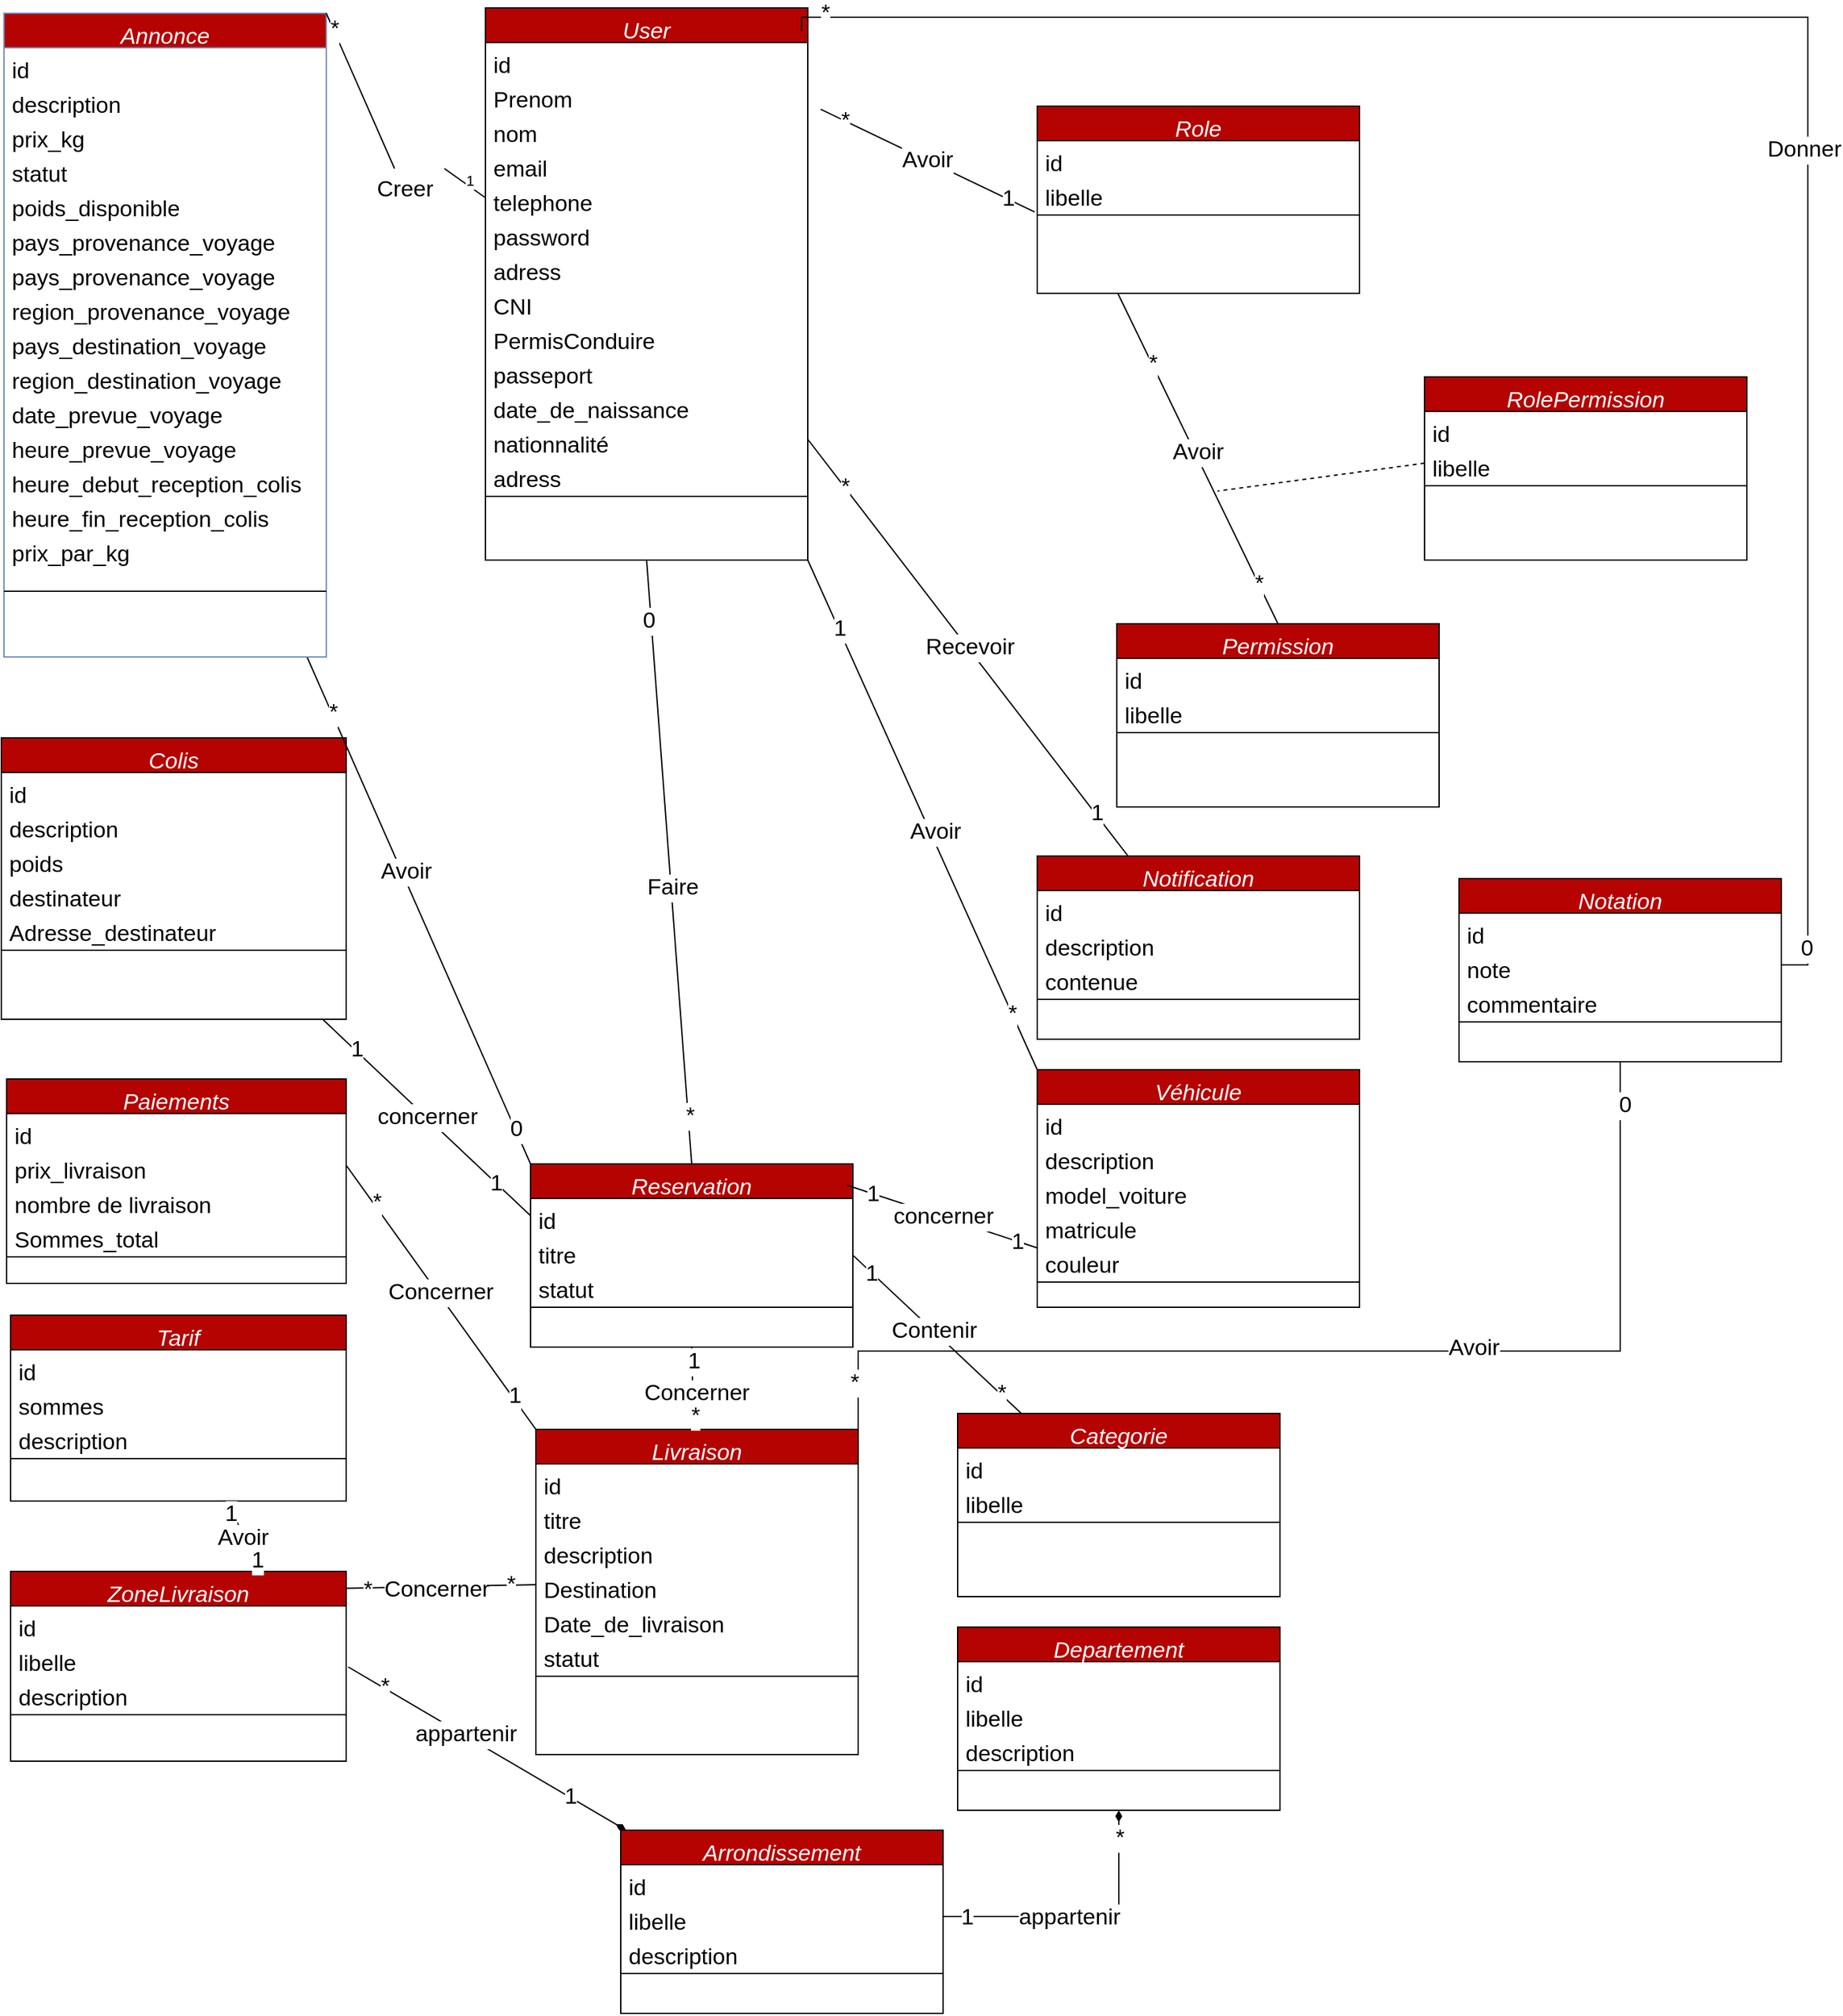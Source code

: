 <mxfile version="24.8.4" pages="7">
  <diagram name="DiagrammeDeClasses" id="jdPcLmlCMe0uRfZOil_U">
    <mxGraphModel dx="3985" dy="2313" grid="0" gridSize="10" guides="1" tooltips="1" connect="1" arrows="1" fold="1" page="0" pageScale="1" pageWidth="827" pageHeight="1169" math="0" shadow="0">
      <root>
        <mxCell id="0" />
        <mxCell id="1" parent="0" />
        <mxCell id="1lHJ0UIFF_m3zDJFU4YO-102" value="Tarif" style="swimlane;fontStyle=2;align=center;verticalAlign=top;childLayout=stackLayout;horizontal=1;startSize=26;horizontalStack=0;resizeParent=1;resizeLast=0;collapsible=1;marginBottom=0;rounded=0;shadow=0;strokeWidth=1;fillColor=#B50302;fontColor=#FFFFFF;fontSize=17;" parent="1" vertex="1">
          <mxGeometry x="-1273" y="542" width="253" height="140" as="geometry">
            <mxRectangle x="230" y="140" width="160" height="26" as="alternateBounds" />
          </mxGeometry>
        </mxCell>
        <mxCell id="1lHJ0UIFF_m3zDJFU4YO-103" value="id" style="text;align=left;verticalAlign=top;spacingLeft=4;spacingRight=4;overflow=hidden;rotatable=0;points=[[0,0.5],[1,0.5]];portConstraint=eastwest;fontSize=17;" parent="1lHJ0UIFF_m3zDJFU4YO-102" vertex="1">
          <mxGeometry y="26" width="253" height="26" as="geometry" />
        </mxCell>
        <mxCell id="1lHJ0UIFF_m3zDJFU4YO-104" value="sommes" style="text;align=left;verticalAlign=top;spacingLeft=4;spacingRight=4;overflow=hidden;rotatable=0;points=[[0,0.5],[1,0.5]];portConstraint=eastwest;rounded=0;shadow=0;html=0;fontSize=17;" parent="1lHJ0UIFF_m3zDJFU4YO-102" vertex="1">
          <mxGeometry y="52" width="253" height="26" as="geometry" />
        </mxCell>
        <mxCell id="1lHJ0UIFF_m3zDJFU4YO-105" value="description" style="text;align=left;verticalAlign=top;spacingLeft=4;spacingRight=4;overflow=hidden;rotatable=0;points=[[0,0.5],[1,0.5]];portConstraint=eastwest;rounded=0;shadow=0;html=0;fontSize=17;" parent="1lHJ0UIFF_m3zDJFU4YO-102" vertex="1">
          <mxGeometry y="78" width="253" height="26" as="geometry" />
        </mxCell>
        <mxCell id="1lHJ0UIFF_m3zDJFU4YO-106" value="" style="line;html=1;strokeWidth=1;align=left;verticalAlign=middle;spacingTop=-1;spacingLeft=3;spacingRight=3;rotatable=0;labelPosition=right;points=[];portConstraint=eastwest;fontSize=17;" parent="1lHJ0UIFF_m3zDJFU4YO-102" vertex="1">
          <mxGeometry y="104" width="253" height="8" as="geometry" />
        </mxCell>
        <mxCell id="1lHJ0UIFF_m3zDJFU4YO-230" style="rounded=0;orthogonalLoop=1;jettySize=auto;html=1;entryX=1.006;entryY=-0.231;entryDx=0;entryDy=0;endArrow=none;endFill=0;startArrow=diamondThin;startFill=1;entryPerimeter=0;fontSize=17;" parent="1" source="1lHJ0UIFF_m3zDJFU4YO-123" target="LIygjRk2E9GUX58tSaFv-44" edge="1">
          <mxGeometry relative="1" as="geometry">
            <mxPoint x="-143" y="766" as="targetPoint" />
          </mxGeometry>
        </mxCell>
        <mxCell id="c4fLym61iXIlCySfQ7gF-38" value="1" style="edgeLabel;html=1;align=center;verticalAlign=middle;resizable=0;points=[];fontSize=17;" parent="1lHJ0UIFF_m3zDJFU4YO-230" vertex="1" connectable="0">
          <mxGeometry x="-0.592" relative="1" as="geometry">
            <mxPoint as="offset" />
          </mxGeometry>
        </mxCell>
        <mxCell id="c4fLym61iXIlCySfQ7gF-39" value="appartenir" style="edgeLabel;html=1;align=center;verticalAlign=middle;resizable=0;points=[];fontSize=17;" parent="1lHJ0UIFF_m3zDJFU4YO-230" vertex="1" connectable="0">
          <mxGeometry x="0.165" y="-1" relative="1" as="geometry">
            <mxPoint as="offset" />
          </mxGeometry>
        </mxCell>
        <mxCell id="c4fLym61iXIlCySfQ7gF-40" value="*" style="edgeLabel;html=1;align=center;verticalAlign=middle;resizable=0;points=[];fontSize=17;" parent="1lHJ0UIFF_m3zDJFU4YO-230" vertex="1" connectable="0">
          <mxGeometry x="0.742" y="-1" relative="1" as="geometry">
            <mxPoint as="offset" />
          </mxGeometry>
        </mxCell>
        <mxCell id="1lHJ0UIFF_m3zDJFU4YO-233" style="rounded=0;orthogonalLoop=1;jettySize=auto;html=1;exitX=1;exitY=0.5;exitDx=0;exitDy=0;endArrow=diamondThin;endFill=1;startArrow=none;startFill=0;entryX=0.5;entryY=1;entryDx=0;entryDy=0;edgeStyle=orthogonalEdgeStyle;fontSize=17;" parent="1" source="1lHJ0UIFF_m3zDJFU4YO-125" target="1lHJ0UIFF_m3zDJFU4YO-224" edge="1">
          <mxGeometry relative="1" as="geometry">
            <mxPoint x="66" y="234" as="targetPoint" />
          </mxGeometry>
        </mxCell>
        <mxCell id="c4fLym61iXIlCySfQ7gF-41" value="1" style="edgeLabel;html=1;align=center;verticalAlign=middle;resizable=0;points=[];fontSize=17;" parent="1lHJ0UIFF_m3zDJFU4YO-233" vertex="1" connectable="0">
          <mxGeometry x="-0.831" y="-1" relative="1" as="geometry">
            <mxPoint as="offset" />
          </mxGeometry>
        </mxCell>
        <mxCell id="c4fLym61iXIlCySfQ7gF-42" value="appartenir" style="edgeLabel;html=1;align=center;verticalAlign=middle;resizable=0;points=[];fontSize=17;" parent="1lHJ0UIFF_m3zDJFU4YO-233" vertex="1" connectable="0">
          <mxGeometry x="-0.11" y="-1" relative="1" as="geometry">
            <mxPoint as="offset" />
          </mxGeometry>
        </mxCell>
        <mxCell id="c4fLym61iXIlCySfQ7gF-43" value="*" style="edgeLabel;html=1;align=center;verticalAlign=middle;resizable=0;points=[];fontSize=17;" parent="1lHJ0UIFF_m3zDJFU4YO-233" vertex="1" connectable="0">
          <mxGeometry x="0.805" relative="1" as="geometry">
            <mxPoint as="offset" />
          </mxGeometry>
        </mxCell>
        <mxCell id="1lHJ0UIFF_m3zDJFU4YO-123" value="Arrondissement" style="swimlane;fontStyle=2;align=center;verticalAlign=top;childLayout=stackLayout;horizontal=1;startSize=26;horizontalStack=0;resizeParent=1;resizeLast=0;collapsible=1;marginBottom=0;rounded=0;shadow=0;strokeWidth=1;fillColor=#B50302;fontColor=#FFFFFF;fontSize=17;" parent="1" vertex="1">
          <mxGeometry x="-813" y="930" width="243" height="138" as="geometry">
            <mxRectangle x="230" y="140" width="160" height="26" as="alternateBounds" />
          </mxGeometry>
        </mxCell>
        <mxCell id="1lHJ0UIFF_m3zDJFU4YO-124" value="id" style="text;align=left;verticalAlign=top;spacingLeft=4;spacingRight=4;overflow=hidden;rotatable=0;points=[[0,0.5],[1,0.5]];portConstraint=eastwest;fontSize=17;" parent="1lHJ0UIFF_m3zDJFU4YO-123" vertex="1">
          <mxGeometry y="26" width="243" height="26" as="geometry" />
        </mxCell>
        <mxCell id="1lHJ0UIFF_m3zDJFU4YO-125" value="libelle" style="text;align=left;verticalAlign=top;spacingLeft=4;spacingRight=4;overflow=hidden;rotatable=0;points=[[0,0.5],[1,0.5]];portConstraint=eastwest;rounded=0;shadow=0;html=0;fontSize=17;" parent="1lHJ0UIFF_m3zDJFU4YO-123" vertex="1">
          <mxGeometry y="52" width="243" height="26" as="geometry" />
        </mxCell>
        <mxCell id="LIygjRk2E9GUX58tSaFv-41" value="description" style="text;align=left;verticalAlign=top;spacingLeft=4;spacingRight=4;overflow=hidden;rotatable=0;points=[[0,0.5],[1,0.5]];portConstraint=eastwest;rounded=0;shadow=0;html=0;fontSize=17;" parent="1lHJ0UIFF_m3zDJFU4YO-123" vertex="1">
          <mxGeometry y="78" width="243" height="26" as="geometry" />
        </mxCell>
        <mxCell id="1lHJ0UIFF_m3zDJFU4YO-127" value="" style="line;html=1;strokeWidth=1;align=left;verticalAlign=middle;spacingTop=-1;spacingLeft=3;spacingRight=3;rotatable=0;labelPosition=right;points=[];portConstraint=eastwest;fontSize=17;" parent="1lHJ0UIFF_m3zDJFU4YO-123" vertex="1">
          <mxGeometry y="104" width="243" height="8" as="geometry" />
        </mxCell>
        <mxCell id="1lHJ0UIFF_m3zDJFU4YO-235" style="rounded=0;orthogonalLoop=1;jettySize=auto;html=1;entryX=1;entryY=0.5;entryDx=0;entryDy=0;endArrow=none;endFill=0;fontSize=17;" parent="1" source="1lHJ0UIFF_m3zDJFU4YO-129" target="2ATQKuslZdjl8Cevudkz-12" edge="1">
          <mxGeometry relative="1" as="geometry" />
        </mxCell>
        <mxCell id="LIygjRk2E9GUX58tSaFv-10" value="*" style="edgeLabel;html=1;align=center;verticalAlign=middle;resizable=0;points=[];fontSize=17;" parent="1lHJ0UIFF_m3zDJFU4YO-235" vertex="1" connectable="0">
          <mxGeometry x="0.773" relative="1" as="geometry">
            <mxPoint as="offset" />
          </mxGeometry>
        </mxCell>
        <mxCell id="LIygjRk2E9GUX58tSaFv-11" value="1" style="edgeLabel;html=1;align=center;verticalAlign=middle;resizable=0;points=[];fontSize=17;" parent="1lHJ0UIFF_m3zDJFU4YO-235" vertex="1" connectable="0">
          <mxGeometry x="-0.801" y="-1" relative="1" as="geometry">
            <mxPoint as="offset" />
          </mxGeometry>
        </mxCell>
        <mxCell id="LHmFQ2guTfHFucZtA4ko-17" value="Recevoir" style="edgeLabel;html=1;align=center;verticalAlign=middle;resizable=0;points=[];fontSize=17;" parent="1lHJ0UIFF_m3zDJFU4YO-235" vertex="1" connectable="0">
          <mxGeometry x="-0.005" y="-1" relative="1" as="geometry">
            <mxPoint as="offset" />
          </mxGeometry>
        </mxCell>
        <mxCell id="1lHJ0UIFF_m3zDJFU4YO-129" value="Notification" style="swimlane;fontStyle=2;align=center;verticalAlign=top;childLayout=stackLayout;horizontal=1;startSize=26;horizontalStack=0;resizeParent=1;resizeLast=0;collapsible=1;marginBottom=0;rounded=0;shadow=0;strokeWidth=1;fillColor=#B50302;fontColor=#FFFFFF;fontSize=17;" parent="1" vertex="1">
          <mxGeometry x="-499" y="196" width="243" height="138" as="geometry">
            <mxRectangle x="230" y="140" width="160" height="26" as="alternateBounds" />
          </mxGeometry>
        </mxCell>
        <mxCell id="1lHJ0UIFF_m3zDJFU4YO-130" value="id" style="text;align=left;verticalAlign=top;spacingLeft=4;spacingRight=4;overflow=hidden;rotatable=0;points=[[0,0.5],[1,0.5]];portConstraint=eastwest;fontSize=17;" parent="1lHJ0UIFF_m3zDJFU4YO-129" vertex="1">
          <mxGeometry y="26" width="243" height="26" as="geometry" />
        </mxCell>
        <mxCell id="1lHJ0UIFF_m3zDJFU4YO-131" value="description" style="text;align=left;verticalAlign=top;spacingLeft=4;spacingRight=4;overflow=hidden;rotatable=0;points=[[0,0.5],[1,0.5]];portConstraint=eastwest;rounded=0;shadow=0;html=0;fontSize=17;" parent="1lHJ0UIFF_m3zDJFU4YO-129" vertex="1">
          <mxGeometry y="52" width="243" height="26" as="geometry" />
        </mxCell>
        <mxCell id="1lHJ0UIFF_m3zDJFU4YO-132" value="contenue" style="text;align=left;verticalAlign=top;spacingLeft=4;spacingRight=4;overflow=hidden;rotatable=0;points=[[0,0.5],[1,0.5]];portConstraint=eastwest;rounded=0;shadow=0;html=0;fontSize=17;" parent="1lHJ0UIFF_m3zDJFU4YO-129" vertex="1">
          <mxGeometry y="78" width="243" height="26" as="geometry" />
        </mxCell>
        <mxCell id="1lHJ0UIFF_m3zDJFU4YO-133" value="" style="line;html=1;strokeWidth=1;align=left;verticalAlign=middle;spacingTop=-1;spacingLeft=3;spacingRight=3;rotatable=0;labelPosition=right;points=[];portConstraint=eastwest;fontSize=17;" parent="1lHJ0UIFF_m3zDJFU4YO-129" vertex="1">
          <mxGeometry y="104" width="243" height="8" as="geometry" />
        </mxCell>
        <mxCell id="1lHJ0UIFF_m3zDJFU4YO-135" value="Paiements" style="swimlane;fontStyle=2;align=center;verticalAlign=top;childLayout=stackLayout;horizontal=1;startSize=26;horizontalStack=0;resizeParent=1;resizeLast=0;collapsible=1;marginBottom=0;rounded=0;shadow=0;strokeWidth=1;fillColor=#B50302;fontColor=#FFFFFF;fontSize=17;" parent="1" vertex="1">
          <mxGeometry x="-1276" y="364" width="256" height="154" as="geometry">
            <mxRectangle x="230" y="140" width="160" height="26" as="alternateBounds" />
          </mxGeometry>
        </mxCell>
        <mxCell id="1lHJ0UIFF_m3zDJFU4YO-136" value="id" style="text;align=left;verticalAlign=top;spacingLeft=4;spacingRight=4;overflow=hidden;rotatable=0;points=[[0,0.5],[1,0.5]];portConstraint=eastwest;fontSize=17;" parent="1lHJ0UIFF_m3zDJFU4YO-135" vertex="1">
          <mxGeometry y="26" width="256" height="26" as="geometry" />
        </mxCell>
        <mxCell id="1lHJ0UIFF_m3zDJFU4YO-137" value="prix_livraison" style="text;align=left;verticalAlign=top;spacingLeft=4;spacingRight=4;overflow=hidden;rotatable=0;points=[[0,0.5],[1,0.5]];portConstraint=eastwest;rounded=0;shadow=0;html=0;fontSize=17;" parent="1lHJ0UIFF_m3zDJFU4YO-135" vertex="1">
          <mxGeometry y="52" width="256" height="26" as="geometry" />
        </mxCell>
        <mxCell id="1lHJ0UIFF_m3zDJFU4YO-138" value="nombre de livraison" style="text;align=left;verticalAlign=top;spacingLeft=4;spacingRight=4;overflow=hidden;rotatable=0;points=[[0,0.5],[1,0.5]];portConstraint=eastwest;rounded=0;shadow=0;html=0;fontSize=17;" parent="1lHJ0UIFF_m3zDJFU4YO-135" vertex="1">
          <mxGeometry y="78" width="256" height="26" as="geometry" />
        </mxCell>
        <mxCell id="LHmFQ2guTfHFucZtA4ko-24" value="Sommes_total" style="text;align=left;verticalAlign=top;spacingLeft=4;spacingRight=4;overflow=hidden;rotatable=0;points=[[0,0.5],[1,0.5]];portConstraint=eastwest;rounded=0;shadow=0;html=0;fontSize=17;" parent="1lHJ0UIFF_m3zDJFU4YO-135" vertex="1">
          <mxGeometry y="104" width="256" height="26" as="geometry" />
        </mxCell>
        <mxCell id="1lHJ0UIFF_m3zDJFU4YO-139" value="" style="line;html=1;strokeWidth=1;align=left;verticalAlign=middle;spacingTop=-1;spacingLeft=3;spacingRight=3;rotatable=0;labelPosition=right;points=[];portConstraint=eastwest;fontSize=17;" parent="1lHJ0UIFF_m3zDJFU4YO-135" vertex="1">
          <mxGeometry y="130" width="256" height="8" as="geometry" />
        </mxCell>
        <mxCell id="1lHJ0UIFF_m3zDJFU4YO-218" style="rounded=0;orthogonalLoop=1;jettySize=auto;html=1;endArrow=none;endFill=0;entryX=1.002;entryY=0.661;entryDx=0;entryDy=0;entryPerimeter=0;fontSize=17;" parent="1" source="1lHJ0UIFF_m3zDJFU4YO-141" target="1lHJ0UIFF_m3zDJFU4YO-173" edge="1">
          <mxGeometry relative="1" as="geometry">
            <mxPoint x="-381" y="634" as="targetPoint" />
          </mxGeometry>
        </mxCell>
        <mxCell id="c4fLym61iXIlCySfQ7gF-14" value="Contenir" style="edgeLabel;html=1;align=center;verticalAlign=middle;resizable=0;points=[];fontSize=17;" parent="1lHJ0UIFF_m3zDJFU4YO-218" vertex="1" connectable="0">
          <mxGeometry x="0.05" relative="1" as="geometry">
            <mxPoint as="offset" />
          </mxGeometry>
        </mxCell>
        <mxCell id="c4fLym61iXIlCySfQ7gF-15" value="1" style="edgeLabel;html=1;align=center;verticalAlign=middle;resizable=0;points=[];fontSize=17;" parent="1lHJ0UIFF_m3zDJFU4YO-218" vertex="1" connectable="0">
          <mxGeometry x="0.784" y="1" relative="1" as="geometry">
            <mxPoint as="offset" />
          </mxGeometry>
        </mxCell>
        <mxCell id="c4fLym61iXIlCySfQ7gF-16" value="*" style="edgeLabel;html=1;align=center;verticalAlign=middle;resizable=0;points=[];fontSize=17;" parent="1lHJ0UIFF_m3zDJFU4YO-218" vertex="1" connectable="0">
          <mxGeometry x="-0.754" y="-1" relative="1" as="geometry">
            <mxPoint as="offset" />
          </mxGeometry>
        </mxCell>
        <mxCell id="1lHJ0UIFF_m3zDJFU4YO-141" value="Categorie" style="swimlane;fontStyle=2;align=center;verticalAlign=top;childLayout=stackLayout;horizontal=1;startSize=26;horizontalStack=0;resizeParent=1;resizeLast=0;collapsible=1;marginBottom=0;rounded=0;shadow=0;strokeWidth=1;fillColor=#B50302;fontColor=#FFFFFF;fontSize=17;" parent="1" vertex="1">
          <mxGeometry x="-559" y="616" width="243" height="138" as="geometry">
            <mxRectangle x="230" y="140" width="160" height="26" as="alternateBounds" />
          </mxGeometry>
        </mxCell>
        <mxCell id="1lHJ0UIFF_m3zDJFU4YO-142" value="id" style="text;align=left;verticalAlign=top;spacingLeft=4;spacingRight=4;overflow=hidden;rotatable=0;points=[[0,0.5],[1,0.5]];portConstraint=eastwest;fontSize=17;" parent="1lHJ0UIFF_m3zDJFU4YO-141" vertex="1">
          <mxGeometry y="26" width="243" height="26" as="geometry" />
        </mxCell>
        <mxCell id="1lHJ0UIFF_m3zDJFU4YO-143" value="libelle" style="text;align=left;verticalAlign=top;spacingLeft=4;spacingRight=4;overflow=hidden;rotatable=0;points=[[0,0.5],[1,0.5]];portConstraint=eastwest;rounded=0;shadow=0;html=0;fontSize=17;" parent="1lHJ0UIFF_m3zDJFU4YO-141" vertex="1">
          <mxGeometry y="52" width="243" height="26" as="geometry" />
        </mxCell>
        <mxCell id="1lHJ0UIFF_m3zDJFU4YO-145" value="" style="line;html=1;strokeWidth=1;align=left;verticalAlign=middle;spacingTop=-1;spacingLeft=3;spacingRight=3;rotatable=0;labelPosition=right;points=[];portConstraint=eastwest;fontSize=17;" parent="1lHJ0UIFF_m3zDJFU4YO-141" vertex="1">
          <mxGeometry y="78" width="243" height="8" as="geometry" />
        </mxCell>
        <mxCell id="1lHJ0UIFF_m3zDJFU4YO-147" value="ZoneLivraison" style="swimlane;fontStyle=2;align=center;verticalAlign=top;childLayout=stackLayout;horizontal=1;startSize=26;horizontalStack=0;resizeParent=1;resizeLast=0;collapsible=1;marginBottom=0;rounded=0;shadow=0;strokeWidth=1;fillColor=#B50302;fontColor=#FFFFFF;fontSize=17;" parent="1" vertex="1">
          <mxGeometry x="-1273" y="735" width="253" height="143" as="geometry">
            <mxRectangle x="230" y="140" width="160" height="26" as="alternateBounds" />
          </mxGeometry>
        </mxCell>
        <mxCell id="1lHJ0UIFF_m3zDJFU4YO-148" value="id" style="text;align=left;verticalAlign=top;spacingLeft=4;spacingRight=4;overflow=hidden;rotatable=0;points=[[0,0.5],[1,0.5]];portConstraint=eastwest;fontSize=17;" parent="1lHJ0UIFF_m3zDJFU4YO-147" vertex="1">
          <mxGeometry y="26" width="253" height="26" as="geometry" />
        </mxCell>
        <mxCell id="1lHJ0UIFF_m3zDJFU4YO-149" value="libelle" style="text;align=left;verticalAlign=top;spacingLeft=4;spacingRight=4;overflow=hidden;rotatable=0;points=[[0,0.5],[1,0.5]];portConstraint=eastwest;rounded=0;shadow=0;html=0;fontSize=17;" parent="1lHJ0UIFF_m3zDJFU4YO-147" vertex="1">
          <mxGeometry y="52" width="253" height="26" as="geometry" />
        </mxCell>
        <mxCell id="LIygjRk2E9GUX58tSaFv-44" value="description" style="text;align=left;verticalAlign=top;spacingLeft=4;spacingRight=4;overflow=hidden;rotatable=0;points=[[0,0.5],[1,0.5]];portConstraint=eastwest;rounded=0;shadow=0;html=0;fontSize=17;" parent="1lHJ0UIFF_m3zDJFU4YO-147" vertex="1">
          <mxGeometry y="78" width="253" height="26" as="geometry" />
        </mxCell>
        <mxCell id="1lHJ0UIFF_m3zDJFU4YO-151" value="" style="line;html=1;strokeWidth=1;align=left;verticalAlign=middle;spacingTop=-1;spacingLeft=3;spacingRight=3;rotatable=0;labelPosition=right;points=[];portConstraint=eastwest;fontSize=17;" parent="1lHJ0UIFF_m3zDJFU4YO-147" vertex="1">
          <mxGeometry y="104" width="253" height="8" as="geometry" />
        </mxCell>
        <mxCell id="1lHJ0UIFF_m3zDJFU4YO-159" value="Livraison" style="swimlane;fontStyle=2;align=center;verticalAlign=top;childLayout=stackLayout;horizontal=1;startSize=26;horizontalStack=0;resizeParent=1;resizeLast=0;collapsible=1;marginBottom=0;rounded=0;shadow=0;strokeWidth=1;fillColor=#B50302;fontColor=#FFFFFF;fontSize=17;" parent="1" vertex="1">
          <mxGeometry x="-877" y="628" width="243" height="245" as="geometry">
            <mxRectangle x="230" y="140" width="160" height="26" as="alternateBounds" />
          </mxGeometry>
        </mxCell>
        <mxCell id="1lHJ0UIFF_m3zDJFU4YO-160" value="id" style="text;align=left;verticalAlign=top;spacingLeft=4;spacingRight=4;overflow=hidden;rotatable=0;points=[[0,0.5],[1,0.5]];portConstraint=eastwest;fontSize=17;" parent="1lHJ0UIFF_m3zDJFU4YO-159" vertex="1">
          <mxGeometry y="26" width="243" height="26" as="geometry" />
        </mxCell>
        <mxCell id="1lHJ0UIFF_m3zDJFU4YO-161" value="titre" style="text;align=left;verticalAlign=top;spacingLeft=4;spacingRight=4;overflow=hidden;rotatable=0;points=[[0,0.5],[1,0.5]];portConstraint=eastwest;rounded=0;shadow=0;html=0;fontSize=17;" parent="1lHJ0UIFF_m3zDJFU4YO-159" vertex="1">
          <mxGeometry y="52" width="243" height="26" as="geometry" />
        </mxCell>
        <mxCell id="1lHJ0UIFF_m3zDJFU4YO-162" value="description" style="text;align=left;verticalAlign=top;spacingLeft=4;spacingRight=4;overflow=hidden;rotatable=0;points=[[0,0.5],[1,0.5]];portConstraint=eastwest;rounded=0;shadow=0;html=0;fontSize=17;" parent="1lHJ0UIFF_m3zDJFU4YO-159" vertex="1">
          <mxGeometry y="78" width="243" height="26" as="geometry" />
        </mxCell>
        <mxCell id="LIygjRk2E9GUX58tSaFv-34" value="Destination" style="text;align=left;verticalAlign=top;spacingLeft=4;spacingRight=4;overflow=hidden;rotatable=0;points=[[0,0.5],[1,0.5]];portConstraint=eastwest;rounded=0;shadow=0;html=0;fontSize=17;" parent="1lHJ0UIFF_m3zDJFU4YO-159" vertex="1">
          <mxGeometry y="104" width="243" height="26" as="geometry" />
        </mxCell>
        <mxCell id="LIygjRk2E9GUX58tSaFv-35" value="Date_de_livraison" style="text;align=left;verticalAlign=top;spacingLeft=4;spacingRight=4;overflow=hidden;rotatable=0;points=[[0,0.5],[1,0.5]];portConstraint=eastwest;rounded=0;shadow=0;html=0;fontSize=17;" parent="1lHJ0UIFF_m3zDJFU4YO-159" vertex="1">
          <mxGeometry y="130" width="243" height="26" as="geometry" />
        </mxCell>
        <mxCell id="LIygjRk2E9GUX58tSaFv-36" value="statut" style="text;align=left;verticalAlign=top;spacingLeft=4;spacingRight=4;overflow=hidden;rotatable=0;points=[[0,0.5],[1,0.5]];portConstraint=eastwest;rounded=0;shadow=0;html=0;fontSize=17;" parent="1lHJ0UIFF_m3zDJFU4YO-159" vertex="1">
          <mxGeometry y="156" width="243" height="26" as="geometry" />
        </mxCell>
        <mxCell id="1lHJ0UIFF_m3zDJFU4YO-163" value="" style="line;html=1;strokeWidth=1;align=left;verticalAlign=middle;spacingTop=-1;spacingLeft=3;spacingRight=3;rotatable=0;labelPosition=right;points=[];portConstraint=eastwest;fontSize=17;" parent="1lHJ0UIFF_m3zDJFU4YO-159" vertex="1">
          <mxGeometry y="182" width="243" height="8" as="geometry" />
        </mxCell>
        <mxCell id="1lHJ0UIFF_m3zDJFU4YO-171" value="Reservation" style="swimlane;fontStyle=2;align=center;verticalAlign=top;childLayout=stackLayout;horizontal=1;startSize=26;horizontalStack=0;resizeParent=1;resizeLast=0;collapsible=1;marginBottom=0;rounded=0;shadow=0;strokeWidth=1;fillColor=#B50302;fontColor=#FFFFFF;fontSize=17;" parent="1" vertex="1">
          <mxGeometry x="-881" y="428" width="243" height="138" as="geometry">
            <mxRectangle x="230" y="140" width="160" height="26" as="alternateBounds" />
          </mxGeometry>
        </mxCell>
        <mxCell id="1lHJ0UIFF_m3zDJFU4YO-172" value="id" style="text;align=left;verticalAlign=top;spacingLeft=4;spacingRight=4;overflow=hidden;rotatable=0;points=[[0,0.5],[1,0.5]];portConstraint=eastwest;fontSize=17;" parent="1lHJ0UIFF_m3zDJFU4YO-171" vertex="1">
          <mxGeometry y="26" width="243" height="26" as="geometry" />
        </mxCell>
        <mxCell id="1lHJ0UIFF_m3zDJFU4YO-173" value="titre" style="text;align=left;verticalAlign=top;spacingLeft=4;spacingRight=4;overflow=hidden;rotatable=0;points=[[0,0.5],[1,0.5]];portConstraint=eastwest;rounded=0;shadow=0;html=0;fontSize=17;" parent="1lHJ0UIFF_m3zDJFU4YO-171" vertex="1">
          <mxGeometry y="52" width="243" height="26" as="geometry" />
        </mxCell>
        <mxCell id="LIygjRk2E9GUX58tSaFv-37" value="statut" style="text;align=left;verticalAlign=top;spacingLeft=4;spacingRight=4;overflow=hidden;rotatable=0;points=[[0,0.5],[1,0.5]];portConstraint=eastwest;rounded=0;shadow=0;html=0;fontSize=17;" parent="1lHJ0UIFF_m3zDJFU4YO-171" vertex="1">
          <mxGeometry y="78" width="243" height="26" as="geometry" />
        </mxCell>
        <mxCell id="1lHJ0UIFF_m3zDJFU4YO-175" value="" style="line;html=1;strokeWidth=1;align=left;verticalAlign=middle;spacingTop=-1;spacingLeft=3;spacingRight=3;rotatable=0;labelPosition=right;points=[];portConstraint=eastwest;fontSize=17;" parent="1lHJ0UIFF_m3zDJFU4YO-171" vertex="1">
          <mxGeometry y="104" width="243" height="8" as="geometry" />
        </mxCell>
        <mxCell id="1lHJ0UIFF_m3zDJFU4YO-219" value="concerner" style="rounded=0;orthogonalLoop=1;jettySize=auto;html=1;endArrow=none;endFill=0;entryX=0;entryY=0.5;entryDx=0;entryDy=0;fontSize=17;" parent="1" source="1lHJ0UIFF_m3zDJFU4YO-177" target="1lHJ0UIFF_m3zDJFU4YO-172" edge="1">
          <mxGeometry relative="1" as="geometry">
            <mxPoint x="-807" y="548" as="targetPoint" />
          </mxGeometry>
        </mxCell>
        <mxCell id="c4fLym61iXIlCySfQ7gF-6" value="1" style="edgeLabel;html=1;align=center;verticalAlign=middle;resizable=0;points=[];fontSize=17;" parent="1lHJ0UIFF_m3zDJFU4YO-219" vertex="1" connectable="0">
          <mxGeometry x="0.665" y="-1" relative="1" as="geometry">
            <mxPoint x="1" as="offset" />
          </mxGeometry>
        </mxCell>
        <mxCell id="c4fLym61iXIlCySfQ7gF-7" value="1" style="edgeLabel;html=1;align=center;verticalAlign=middle;resizable=0;points=[];fontSize=17;" parent="1lHJ0UIFF_m3zDJFU4YO-219" vertex="1" connectable="0">
          <mxGeometry x="-0.687" y="1" relative="1" as="geometry">
            <mxPoint as="offset" />
          </mxGeometry>
        </mxCell>
        <mxCell id="1lHJ0UIFF_m3zDJFU4YO-177" value="Colis" style="swimlane;fontStyle=2;align=center;verticalAlign=top;childLayout=stackLayout;horizontal=1;startSize=26;horizontalStack=0;resizeParent=1;resizeLast=0;collapsible=1;marginBottom=0;rounded=0;shadow=0;strokeWidth=1;fillColor=#B50302;fontColor=#FFFFFF;fontSize=17;" parent="1" vertex="1">
          <mxGeometry x="-1280" y="107" width="260" height="212" as="geometry">
            <mxRectangle x="230" y="140" width="160" height="26" as="alternateBounds" />
          </mxGeometry>
        </mxCell>
        <mxCell id="1lHJ0UIFF_m3zDJFU4YO-178" value="id" style="text;align=left;verticalAlign=top;spacingLeft=4;spacingRight=4;overflow=hidden;rotatable=0;points=[[0,0.5],[1,0.5]];portConstraint=eastwest;fontSize=17;" parent="1lHJ0UIFF_m3zDJFU4YO-177" vertex="1">
          <mxGeometry y="26" width="260" height="26" as="geometry" />
        </mxCell>
        <mxCell id="1lHJ0UIFF_m3zDJFU4YO-179" value="description" style="text;align=left;verticalAlign=top;spacingLeft=4;spacingRight=4;overflow=hidden;rotatable=0;points=[[0,0.5],[1,0.5]];portConstraint=eastwest;rounded=0;shadow=0;html=0;fontSize=17;" parent="1lHJ0UIFF_m3zDJFU4YO-177" vertex="1">
          <mxGeometry y="52" width="260" height="26" as="geometry" />
        </mxCell>
        <mxCell id="1lHJ0UIFF_m3zDJFU4YO-180" value="poids" style="text;align=left;verticalAlign=top;spacingLeft=4;spacingRight=4;overflow=hidden;rotatable=0;points=[[0,0.5],[1,0.5]];portConstraint=eastwest;rounded=0;shadow=0;html=0;fontSize=17;" parent="1lHJ0UIFF_m3zDJFU4YO-177" vertex="1">
          <mxGeometry y="78" width="260" height="26" as="geometry" />
        </mxCell>
        <mxCell id="LIygjRk2E9GUX58tSaFv-38" value="destinateur" style="text;align=left;verticalAlign=top;spacingLeft=4;spacingRight=4;overflow=hidden;rotatable=0;points=[[0,0.5],[1,0.5]];portConstraint=eastwest;rounded=0;shadow=0;html=0;fontSize=17;" parent="1lHJ0UIFF_m3zDJFU4YO-177" vertex="1">
          <mxGeometry y="104" width="260" height="26" as="geometry" />
        </mxCell>
        <mxCell id="LIygjRk2E9GUX58tSaFv-39" value="Adresse_destinateur" style="text;align=left;verticalAlign=top;spacingLeft=4;spacingRight=4;overflow=hidden;rotatable=0;points=[[0,0.5],[1,0.5]];portConstraint=eastwest;rounded=0;shadow=0;html=0;fontSize=17;" parent="1lHJ0UIFF_m3zDJFU4YO-177" vertex="1">
          <mxGeometry y="130" width="260" height="26" as="geometry" />
        </mxCell>
        <mxCell id="1lHJ0UIFF_m3zDJFU4YO-181" value="" style="line;html=1;strokeWidth=1;align=left;verticalAlign=middle;spacingTop=-1;spacingLeft=3;spacingRight=3;rotatable=0;labelPosition=right;points=[];portConstraint=eastwest;fontSize=17;" parent="1lHJ0UIFF_m3zDJFU4YO-177" vertex="1">
          <mxGeometry y="156" width="260" height="8" as="geometry" />
        </mxCell>
        <mxCell id="1lHJ0UIFF_m3zDJFU4YO-207" value="Avoir" style="rounded=0;orthogonalLoop=1;jettySize=auto;html=1;endArrow=none;endFill=0;exitX=-0.008;exitY=1.064;exitDx=0;exitDy=0;exitPerimeter=0;entryX=1.04;entryY=-0.064;entryDx=0;entryDy=0;entryPerimeter=0;fontSize=17;" parent="1" source="1lHJ0UIFF_m3zDJFU4YO-185" target="1lHJ0UIFF_m3zDJFU4YO-194" edge="1">
          <mxGeometry relative="1" as="geometry">
            <mxPoint x="-509" y="87" as="sourcePoint" />
          </mxGeometry>
        </mxCell>
        <mxCell id="LIygjRk2E9GUX58tSaFv-3" value="1" style="edgeLabel;html=1;align=center;verticalAlign=middle;resizable=0;points=[];fontSize=17;" parent="1lHJ0UIFF_m3zDJFU4YO-207" vertex="1" connectable="0">
          <mxGeometry x="-0.756" relative="1" as="geometry">
            <mxPoint as="offset" />
          </mxGeometry>
        </mxCell>
        <mxCell id="LIygjRk2E9GUX58tSaFv-4" value="*" style="edgeLabel;html=1;align=center;verticalAlign=middle;resizable=0;points=[];fontSize=17;" parent="1lHJ0UIFF_m3zDJFU4YO-207" vertex="1" connectable="0">
          <mxGeometry x="0.779" relative="1" as="geometry">
            <mxPoint as="offset" />
          </mxGeometry>
        </mxCell>
        <mxCell id="1lHJ0UIFF_m3zDJFU4YO-183" value="Role" style="swimlane;fontStyle=2;align=center;verticalAlign=top;childLayout=stackLayout;horizontal=1;startSize=26;horizontalStack=0;resizeParent=1;resizeLast=0;collapsible=1;marginBottom=0;rounded=0;shadow=0;strokeWidth=1;fillColor=#B50302;fontColor=#FFFFFF;fontSize=17;" parent="1" vertex="1">
          <mxGeometry x="-499" y="-369" width="243" height="141" as="geometry">
            <mxRectangle x="230" y="140" width="160" height="26" as="alternateBounds" />
          </mxGeometry>
        </mxCell>
        <mxCell id="1lHJ0UIFF_m3zDJFU4YO-184" value="id" style="text;align=left;verticalAlign=top;spacingLeft=4;spacingRight=4;overflow=hidden;rotatable=0;points=[[0,0.5],[1,0.5]];portConstraint=eastwest;fontSize=17;" parent="1lHJ0UIFF_m3zDJFU4YO-183" vertex="1">
          <mxGeometry y="26" width="243" height="26" as="geometry" />
        </mxCell>
        <mxCell id="1lHJ0UIFF_m3zDJFU4YO-185" value="libelle" style="text;align=left;verticalAlign=top;spacingLeft=4;spacingRight=4;overflow=hidden;rotatable=0;points=[[0,0.5],[1,0.5]];portConstraint=eastwest;rounded=0;shadow=0;html=0;fontSize=17;" parent="1lHJ0UIFF_m3zDJFU4YO-183" vertex="1">
          <mxGeometry y="52" width="243" height="26" as="geometry" />
        </mxCell>
        <mxCell id="1lHJ0UIFF_m3zDJFU4YO-186" value="" style="line;html=1;strokeWidth=1;align=left;verticalAlign=middle;spacingTop=-1;spacingLeft=3;spacingRight=3;rotatable=0;labelPosition=right;points=[];portConstraint=eastwest;fontSize=17;" parent="1lHJ0UIFF_m3zDJFU4YO-183" vertex="1">
          <mxGeometry y="78" width="243" height="8" as="geometry" />
        </mxCell>
        <mxCell id="1lHJ0UIFF_m3zDJFU4YO-187" value="Permission" style="swimlane;fontStyle=2;align=center;verticalAlign=top;childLayout=stackLayout;horizontal=1;startSize=26;horizontalStack=0;resizeParent=1;resizeLast=0;collapsible=1;marginBottom=0;rounded=0;shadow=0;strokeWidth=1;fillColor=#B50302;fontColor=#FFFFFF;fontSize=17;" parent="1" vertex="1">
          <mxGeometry x="-439" y="21" width="243" height="138" as="geometry">
            <mxRectangle x="230" y="140" width="160" height="26" as="alternateBounds" />
          </mxGeometry>
        </mxCell>
        <mxCell id="1lHJ0UIFF_m3zDJFU4YO-188" value="id" style="text;align=left;verticalAlign=top;spacingLeft=4;spacingRight=4;overflow=hidden;rotatable=0;points=[[0,0.5],[1,0.5]];portConstraint=eastwest;fontSize=17;" parent="1lHJ0UIFF_m3zDJFU4YO-187" vertex="1">
          <mxGeometry y="26" width="243" height="26" as="geometry" />
        </mxCell>
        <mxCell id="1lHJ0UIFF_m3zDJFU4YO-189" value="libelle" style="text;align=left;verticalAlign=top;spacingLeft=4;spacingRight=4;overflow=hidden;rotatable=0;points=[[0,0.5],[1,0.5]];portConstraint=eastwest;rounded=0;shadow=0;html=0;fontSize=17;" parent="1lHJ0UIFF_m3zDJFU4YO-187" vertex="1">
          <mxGeometry y="52" width="243" height="26" as="geometry" />
        </mxCell>
        <mxCell id="1lHJ0UIFF_m3zDJFU4YO-190" value="" style="line;html=1;strokeWidth=1;align=left;verticalAlign=middle;spacingTop=-1;spacingLeft=3;spacingRight=3;rotatable=0;labelPosition=right;points=[];portConstraint=eastwest;fontSize=17;" parent="1lHJ0UIFF_m3zDJFU4YO-187" vertex="1">
          <mxGeometry y="78" width="243" height="8" as="geometry" />
        </mxCell>
        <mxCell id="LHmFQ2guTfHFucZtA4ko-3" style="rounded=0;orthogonalLoop=1;jettySize=auto;html=1;exitX=0.5;exitY=1;exitDx=0;exitDy=0;entryX=0.5;entryY=0;entryDx=0;entryDy=0;endArrow=none;endFill=0;fontSize=17;" parent="1" source="1lHJ0UIFF_m3zDJFU4YO-191" target="1lHJ0UIFF_m3zDJFU4YO-171" edge="1">
          <mxGeometry relative="1" as="geometry" />
        </mxCell>
        <mxCell id="LHmFQ2guTfHFucZtA4ko-25" value="0" style="edgeLabel;html=1;align=center;verticalAlign=middle;resizable=0;points=[];fontSize=17;" parent="LHmFQ2guTfHFucZtA4ko-3" vertex="1" connectable="0">
          <mxGeometry x="-0.8" y="-2" relative="1" as="geometry">
            <mxPoint as="offset" />
          </mxGeometry>
        </mxCell>
        <mxCell id="LHmFQ2guTfHFucZtA4ko-26" value="*" style="edgeLabel;html=1;align=center;verticalAlign=middle;resizable=0;points=[];fontSize=17;" parent="LHmFQ2guTfHFucZtA4ko-3" vertex="1" connectable="0">
          <mxGeometry x="0.841" y="1" relative="1" as="geometry">
            <mxPoint as="offset" />
          </mxGeometry>
        </mxCell>
        <mxCell id="LHmFQ2guTfHFucZtA4ko-27" value="Faire" style="edgeLabel;html=1;align=center;verticalAlign=middle;resizable=0;points=[];fontSize=17;" parent="LHmFQ2guTfHFucZtA4ko-3" vertex="1" connectable="0">
          <mxGeometry x="0.085" y="1" relative="1" as="geometry">
            <mxPoint as="offset" />
          </mxGeometry>
        </mxCell>
        <mxCell id="1lHJ0UIFF_m3zDJFU4YO-191" value="User" style="swimlane;fontStyle=2;align=center;verticalAlign=top;childLayout=stackLayout;horizontal=1;startSize=26;horizontalStack=0;resizeParent=1;resizeLast=0;collapsible=1;marginBottom=0;rounded=0;shadow=0;strokeWidth=1;fillColor=#B50302;fontColor=#FFFFFF;fontSize=17;" parent="1" vertex="1">
          <mxGeometry x="-915" y="-443" width="243" height="416" as="geometry">
            <mxRectangle x="230" y="140" width="160" height="26" as="alternateBounds" />
          </mxGeometry>
        </mxCell>
        <mxCell id="1lHJ0UIFF_m3zDJFU4YO-192" value="id" style="text;align=left;verticalAlign=top;spacingLeft=4;spacingRight=4;overflow=hidden;rotatable=0;points=[[0,0.5],[1,0.5]];portConstraint=eastwest;fontSize=17;" parent="1lHJ0UIFF_m3zDJFU4YO-191" vertex="1">
          <mxGeometry y="26" width="243" height="26" as="geometry" />
        </mxCell>
        <mxCell id="1lHJ0UIFF_m3zDJFU4YO-193" value="Prenom" style="text;align=left;verticalAlign=top;spacingLeft=4;spacingRight=4;overflow=hidden;rotatable=0;points=[[0,0.5],[1,0.5]];portConstraint=eastwest;rounded=0;shadow=0;html=0;fontSize=17;" parent="1lHJ0UIFF_m3zDJFU4YO-191" vertex="1">
          <mxGeometry y="52" width="243" height="26" as="geometry" />
        </mxCell>
        <mxCell id="1lHJ0UIFF_m3zDJFU4YO-194" value="nom" style="text;align=left;verticalAlign=top;spacingLeft=4;spacingRight=4;overflow=hidden;rotatable=0;points=[[0,0.5],[1,0.5]];portConstraint=eastwest;rounded=0;shadow=0;html=0;fontSize=17;" parent="1lHJ0UIFF_m3zDJFU4YO-191" vertex="1">
          <mxGeometry y="78" width="243" height="26" as="geometry" />
        </mxCell>
        <mxCell id="LIygjRk2E9GUX58tSaFv-21" value="email" style="text;align=left;verticalAlign=top;spacingLeft=4;spacingRight=4;overflow=hidden;rotatable=0;points=[[0,0.5],[1,0.5]];portConstraint=eastwest;rounded=0;shadow=0;html=0;fontSize=17;" parent="1lHJ0UIFF_m3zDJFU4YO-191" vertex="1">
          <mxGeometry y="104" width="243" height="26" as="geometry" />
        </mxCell>
        <mxCell id="LIygjRk2E9GUX58tSaFv-22" value="telephone" style="text;align=left;verticalAlign=top;spacingLeft=4;spacingRight=4;overflow=hidden;rotatable=0;points=[[0,0.5],[1,0.5]];portConstraint=eastwest;rounded=0;shadow=0;html=0;fontSize=17;" parent="1lHJ0UIFF_m3zDJFU4YO-191" vertex="1">
          <mxGeometry y="130" width="243" height="26" as="geometry" />
        </mxCell>
        <mxCell id="LIygjRk2E9GUX58tSaFv-23" value="password" style="text;align=left;verticalAlign=top;spacingLeft=4;spacingRight=4;overflow=hidden;rotatable=0;points=[[0,0.5],[1,0.5]];portConstraint=eastwest;rounded=0;shadow=0;html=0;fontSize=17;" parent="1lHJ0UIFF_m3zDJFU4YO-191" vertex="1">
          <mxGeometry y="156" width="243" height="26" as="geometry" />
        </mxCell>
        <mxCell id="2ATQKuslZdjl8Cevudkz-3" value="adress" style="text;align=left;verticalAlign=top;spacingLeft=4;spacingRight=4;overflow=hidden;rotatable=0;points=[[0,0.5],[1,0.5]];portConstraint=eastwest;rounded=0;shadow=0;html=0;fontSize=17;" parent="1lHJ0UIFF_m3zDJFU4YO-191" vertex="1">
          <mxGeometry y="182" width="243" height="26" as="geometry" />
        </mxCell>
        <mxCell id="LIygjRk2E9GUX58tSaFv-24" value="CNI" style="text;align=left;verticalAlign=top;spacingLeft=4;spacingRight=4;overflow=hidden;rotatable=0;points=[[0,0.5],[1,0.5]];portConstraint=eastwest;rounded=0;shadow=0;html=0;fontSize=17;" parent="1lHJ0UIFF_m3zDJFU4YO-191" vertex="1">
          <mxGeometry y="208" width="243" height="26" as="geometry" />
        </mxCell>
        <mxCell id="2ATQKuslZdjl8Cevudkz-4" value="PermisConduire" style="text;align=left;verticalAlign=top;spacingLeft=4;spacingRight=4;overflow=hidden;rotatable=0;points=[[0,0.5],[1,0.5]];portConstraint=eastwest;rounded=0;shadow=0;html=0;fontSize=17;" parent="1lHJ0UIFF_m3zDJFU4YO-191" vertex="1">
          <mxGeometry y="234" width="243" height="26" as="geometry" />
        </mxCell>
        <mxCell id="2ATQKuslZdjl8Cevudkz-6" value="passeport" style="text;align=left;verticalAlign=top;spacingLeft=4;spacingRight=4;overflow=hidden;rotatable=0;points=[[0,0.5],[1,0.5]];portConstraint=eastwest;rounded=0;shadow=0;html=0;fontSize=17;" parent="1lHJ0UIFF_m3zDJFU4YO-191" vertex="1">
          <mxGeometry y="260" width="243" height="26" as="geometry" />
        </mxCell>
        <mxCell id="2ATQKuslZdjl8Cevudkz-7" value="date_de_naissance" style="text;align=left;verticalAlign=top;spacingLeft=4;spacingRight=4;overflow=hidden;rotatable=0;points=[[0,0.5],[1,0.5]];portConstraint=eastwest;rounded=0;shadow=0;html=0;fontSize=17;" parent="1lHJ0UIFF_m3zDJFU4YO-191" vertex="1">
          <mxGeometry y="286" width="243" height="26" as="geometry" />
        </mxCell>
        <mxCell id="2ATQKuslZdjl8Cevudkz-12" value="nationnalité" style="text;align=left;verticalAlign=top;spacingLeft=4;spacingRight=4;overflow=hidden;rotatable=0;points=[[0,0.5],[1,0.5]];portConstraint=eastwest;rounded=0;shadow=0;html=0;fontSize=17;" parent="1lHJ0UIFF_m3zDJFU4YO-191" vertex="1">
          <mxGeometry y="312" width="243" height="26" as="geometry" />
        </mxCell>
        <mxCell id="st3NznEAQLZG-CrRco2l-2" value="adress" style="text;align=left;verticalAlign=top;spacingLeft=4;spacingRight=4;overflow=hidden;rotatable=0;points=[[0,0.5],[1,0.5]];portConstraint=eastwest;rounded=0;shadow=0;html=0;fontSize=17;" vertex="1" parent="1lHJ0UIFF_m3zDJFU4YO-191">
          <mxGeometry y="338" width="243" height="26" as="geometry" />
        </mxCell>
        <mxCell id="1lHJ0UIFF_m3zDJFU4YO-195" value="" style="line;html=1;strokeWidth=1;align=left;verticalAlign=middle;spacingTop=-1;spacingLeft=3;spacingRight=3;rotatable=0;labelPosition=right;points=[];portConstraint=eastwest;fontSize=17;" parent="1lHJ0UIFF_m3zDJFU4YO-191" vertex="1">
          <mxGeometry y="364" width="243" height="8" as="geometry" />
        </mxCell>
        <mxCell id="1lHJ0UIFF_m3zDJFU4YO-205" style="rounded=0;orthogonalLoop=1;jettySize=auto;html=1;exitX=0;exitY=0.5;exitDx=0;exitDy=0;endArrow=none;endFill=0;dashed=1;fontSize=17;" parent="1" source="1lHJ0UIFF_m3zDJFU4YO-200" edge="1">
          <mxGeometry relative="1" as="geometry">
            <mxPoint x="-363" y="-79" as="targetPoint" />
          </mxGeometry>
        </mxCell>
        <mxCell id="1lHJ0UIFF_m3zDJFU4YO-198" value="RolePermission" style="swimlane;fontStyle=2;align=center;verticalAlign=top;childLayout=stackLayout;horizontal=1;startSize=26;horizontalStack=0;resizeParent=1;resizeLast=0;collapsible=1;marginBottom=0;rounded=0;shadow=0;strokeWidth=1;fillColor=#B50302;fontColor=#FFFFFF;fontSize=17;" parent="1" vertex="1">
          <mxGeometry x="-207" y="-165" width="243" height="138" as="geometry">
            <mxRectangle x="230" y="140" width="160" height="26" as="alternateBounds" />
          </mxGeometry>
        </mxCell>
        <mxCell id="1lHJ0UIFF_m3zDJFU4YO-199" value="id" style="text;align=left;verticalAlign=top;spacingLeft=4;spacingRight=4;overflow=hidden;rotatable=0;points=[[0,0.5],[1,0.5]];portConstraint=eastwest;fontSize=17;" parent="1lHJ0UIFF_m3zDJFU4YO-198" vertex="1">
          <mxGeometry y="26" width="243" height="26" as="geometry" />
        </mxCell>
        <mxCell id="1lHJ0UIFF_m3zDJFU4YO-200" value="libelle" style="text;align=left;verticalAlign=top;spacingLeft=4;spacingRight=4;overflow=hidden;rotatable=0;points=[[0,0.5],[1,0.5]];portConstraint=eastwest;rounded=0;shadow=0;html=0;fontSize=17;" parent="1lHJ0UIFF_m3zDJFU4YO-198" vertex="1">
          <mxGeometry y="52" width="243" height="26" as="geometry" />
        </mxCell>
        <mxCell id="1lHJ0UIFF_m3zDJFU4YO-201" value="" style="line;html=1;strokeWidth=1;align=left;verticalAlign=middle;spacingTop=-1;spacingLeft=3;spacingRight=3;rotatable=0;labelPosition=right;points=[];portConstraint=eastwest;fontSize=17;" parent="1lHJ0UIFF_m3zDJFU4YO-198" vertex="1">
          <mxGeometry y="78" width="243" height="8" as="geometry" />
        </mxCell>
        <mxCell id="1lHJ0UIFF_m3zDJFU4YO-204" style="rounded=0;orthogonalLoop=1;jettySize=auto;html=1;endArrow=none;endFill=0;entryX=0.5;entryY=0;entryDx=0;entryDy=0;exitX=0.25;exitY=1;exitDx=0;exitDy=0;fontSize=17;" parent="1" source="1lHJ0UIFF_m3zDJFU4YO-183" target="1lHJ0UIFF_m3zDJFU4YO-187" edge="1">
          <mxGeometry relative="1" as="geometry">
            <mxPoint x="-169" y="48" as="targetPoint" />
          </mxGeometry>
        </mxCell>
        <mxCell id="LIygjRk2E9GUX58tSaFv-1" value="*" style="edgeLabel;html=1;align=center;verticalAlign=middle;resizable=0;points=[];fontSize=17;" parent="1lHJ0UIFF_m3zDJFU4YO-204" vertex="1" connectable="0">
          <mxGeometry x="0.755" relative="1" as="geometry">
            <mxPoint as="offset" />
          </mxGeometry>
        </mxCell>
        <mxCell id="LIygjRk2E9GUX58tSaFv-2" value="*" style="edgeLabel;html=1;align=center;verticalAlign=middle;resizable=0;points=[];fontSize=17;" parent="1lHJ0UIFF_m3zDJFU4YO-204" vertex="1" connectable="0">
          <mxGeometry x="-0.576" relative="1" as="geometry">
            <mxPoint as="offset" />
          </mxGeometry>
        </mxCell>
        <mxCell id="LHmFQ2guTfHFucZtA4ko-23" value="&lt;span style=&quot;font-size: 17px;&quot;&gt;Avoir&lt;/span&gt;" style="edgeLabel;html=1;align=center;verticalAlign=middle;resizable=0;points=[];fontSize=17;" parent="1lHJ0UIFF_m3zDJFU4YO-204" vertex="1" connectable="0">
          <mxGeometry x="-0.031" y="2" relative="1" as="geometry">
            <mxPoint as="offset" />
          </mxGeometry>
        </mxCell>
        <mxCell id="1lHJ0UIFF_m3zDJFU4YO-216" style="rounded=0;orthogonalLoop=1;jettySize=auto;html=1;endArrow=none;endFill=0;entryX=0;entryY=0;entryDx=0;entryDy=0;fontSize=17;" parent="1" source="1lHJ0UIFF_m3zDJFU4YO-208" target="1lHJ0UIFF_m3zDJFU4YO-171" edge="1">
          <mxGeometry relative="1" as="geometry">
            <mxPoint x="-807" y="404" as="targetPoint" />
          </mxGeometry>
        </mxCell>
        <mxCell id="c4fLym61iXIlCySfQ7gF-8" value="Avoir" style="edgeLabel;html=1;align=center;verticalAlign=middle;resizable=0;points=[];fontSize=17;" parent="1lHJ0UIFF_m3zDJFU4YO-216" vertex="1" connectable="0">
          <mxGeometry x="-0.147" y="3" relative="1" as="geometry">
            <mxPoint as="offset" />
          </mxGeometry>
        </mxCell>
        <mxCell id="c4fLym61iXIlCySfQ7gF-9" value="0" style="edgeLabel;html=1;align=center;verticalAlign=middle;resizable=0;points=[];fontSize=17;" parent="1lHJ0UIFF_m3zDJFU4YO-216" vertex="1" connectable="0">
          <mxGeometry x="0.86" relative="1" as="geometry">
            <mxPoint as="offset" />
          </mxGeometry>
        </mxCell>
        <mxCell id="c4fLym61iXIlCySfQ7gF-10" value="*" style="edgeLabel;html=1;align=center;verticalAlign=middle;resizable=0;points=[];fontSize=17;" parent="1lHJ0UIFF_m3zDJFU4YO-216" vertex="1" connectable="0">
          <mxGeometry x="-0.778" y="1" relative="1" as="geometry">
            <mxPoint as="offset" />
          </mxGeometry>
        </mxCell>
        <mxCell id="1lHJ0UIFF_m3zDJFU4YO-208" value="Annonce" style="swimlane;fontStyle=2;align=center;verticalAlign=top;childLayout=stackLayout;horizontal=1;startSize=26;horizontalStack=0;resizeParent=1;resizeLast=0;collapsible=1;marginBottom=0;rounded=0;shadow=0;strokeWidth=1;fillColor=#B50302;strokeColor=#6c8ebf;fontColor=#FFFFFF;fontSize=17;" parent="1" vertex="1">
          <mxGeometry x="-1278" y="-439" width="243" height="485" as="geometry">
            <mxRectangle x="230" y="140" width="160" height="26" as="alternateBounds" />
          </mxGeometry>
        </mxCell>
        <mxCell id="1lHJ0UIFF_m3zDJFU4YO-209" value="id" style="text;align=left;verticalAlign=top;spacingLeft=4;spacingRight=4;overflow=hidden;rotatable=0;points=[[0,0.5],[1,0.5]];portConstraint=eastwest;fontSize=17;" parent="1lHJ0UIFF_m3zDJFU4YO-208" vertex="1">
          <mxGeometry y="26" width="243" height="26" as="geometry" />
        </mxCell>
        <mxCell id="1lHJ0UIFF_m3zDJFU4YO-210" value="description" style="text;align=left;verticalAlign=top;spacingLeft=4;spacingRight=4;overflow=hidden;rotatable=0;points=[[0,0.5],[1,0.5]];portConstraint=eastwest;rounded=0;shadow=0;html=0;fontSize=17;" parent="1lHJ0UIFF_m3zDJFU4YO-208" vertex="1">
          <mxGeometry y="52" width="243" height="26" as="geometry" />
        </mxCell>
        <mxCell id="LIygjRk2E9GUX58tSaFv-32" value="prix_kg" style="text;align=left;verticalAlign=top;spacingLeft=4;spacingRight=4;overflow=hidden;rotatable=0;points=[[0,0.5],[1,0.5]];portConstraint=eastwest;rounded=0;shadow=0;html=0;fontSize=17;" parent="1lHJ0UIFF_m3zDJFU4YO-208" vertex="1">
          <mxGeometry y="78" width="243" height="26" as="geometry" />
        </mxCell>
        <mxCell id="st3NznEAQLZG-CrRco2l-12" value="statut" style="text;align=left;verticalAlign=top;spacingLeft=4;spacingRight=4;overflow=hidden;rotatable=0;points=[[0,0.5],[1,0.5]];portConstraint=eastwest;rounded=0;shadow=0;html=0;fontSize=17;" vertex="1" parent="1lHJ0UIFF_m3zDJFU4YO-208">
          <mxGeometry y="104" width="243" height="26" as="geometry" />
        </mxCell>
        <mxCell id="LIygjRk2E9GUX58tSaFv-31" value="poids_disponible" style="text;align=left;verticalAlign=top;spacingLeft=4;spacingRight=4;overflow=hidden;rotatable=0;points=[[0,0.5],[1,0.5]];portConstraint=eastwest;rounded=0;shadow=0;html=0;fontSize=17;" parent="1lHJ0UIFF_m3zDJFU4YO-208" vertex="1">
          <mxGeometry y="130" width="243" height="26" as="geometry" />
        </mxCell>
        <mxCell id="LIygjRk2E9GUX58tSaFv-33" value="pays_provenance_voyage" style="text;align=left;verticalAlign=top;spacingLeft=4;spacingRight=4;overflow=hidden;rotatable=0;points=[[0,0.5],[1,0.5]];portConstraint=eastwest;rounded=0;shadow=0;html=0;fontSize=17;" parent="1lHJ0UIFF_m3zDJFU4YO-208" vertex="1">
          <mxGeometry y="156" width="243" height="26" as="geometry" />
        </mxCell>
        <mxCell id="st3NznEAQLZG-CrRco2l-3" value="pays_provenance_voyage" style="text;align=left;verticalAlign=top;spacingLeft=4;spacingRight=4;overflow=hidden;rotatable=0;points=[[0,0.5],[1,0.5]];portConstraint=eastwest;rounded=0;shadow=0;html=0;fontSize=17;" vertex="1" parent="1lHJ0UIFF_m3zDJFU4YO-208">
          <mxGeometry y="182" width="243" height="26" as="geometry" />
        </mxCell>
        <mxCell id="st3NznEAQLZG-CrRco2l-4" value="region_provenance_voyage" style="text;align=left;verticalAlign=top;spacingLeft=4;spacingRight=4;overflow=hidden;rotatable=0;points=[[0,0.5],[1,0.5]];portConstraint=eastwest;rounded=0;shadow=0;html=0;fontSize=17;" vertex="1" parent="1lHJ0UIFF_m3zDJFU4YO-208">
          <mxGeometry y="208" width="243" height="26" as="geometry" />
        </mxCell>
        <mxCell id="st3NznEAQLZG-CrRco2l-5" value="pays_destination_voyage" style="text;align=left;verticalAlign=top;spacingLeft=4;spacingRight=4;overflow=hidden;rotatable=0;points=[[0,0.5],[1,0.5]];portConstraint=eastwest;rounded=0;shadow=0;html=0;fontSize=17;" vertex="1" parent="1lHJ0UIFF_m3zDJFU4YO-208">
          <mxGeometry y="234" width="243" height="26" as="geometry" />
        </mxCell>
        <mxCell id="st3NznEAQLZG-CrRco2l-6" value="region_destination_voyage" style="text;align=left;verticalAlign=top;spacingLeft=4;spacingRight=4;overflow=hidden;rotatable=0;points=[[0,0.5],[1,0.5]];portConstraint=eastwest;rounded=0;shadow=0;html=0;fontSize=17;" vertex="1" parent="1lHJ0UIFF_m3zDJFU4YO-208">
          <mxGeometry y="260" width="243" height="26" as="geometry" />
        </mxCell>
        <mxCell id="st3NznEAQLZG-CrRco2l-7" value="date_prevue_voyage" style="text;align=left;verticalAlign=top;spacingLeft=4;spacingRight=4;overflow=hidden;rotatable=0;points=[[0,0.5],[1,0.5]];portConstraint=eastwest;rounded=0;shadow=0;html=0;fontSize=17;" vertex="1" parent="1lHJ0UIFF_m3zDJFU4YO-208">
          <mxGeometry y="286" width="243" height="26" as="geometry" />
        </mxCell>
        <mxCell id="st3NznEAQLZG-CrRco2l-8" value="heure_prevue_voyage" style="text;align=left;verticalAlign=top;spacingLeft=4;spacingRight=4;overflow=hidden;rotatable=0;points=[[0,0.5],[1,0.5]];portConstraint=eastwest;rounded=0;shadow=0;html=0;fontSize=17;" vertex="1" parent="1lHJ0UIFF_m3zDJFU4YO-208">
          <mxGeometry y="312" width="243" height="26" as="geometry" />
        </mxCell>
        <mxCell id="st3NznEAQLZG-CrRco2l-9" value="heure_debut_reception_colis" style="text;align=left;verticalAlign=top;spacingLeft=4;spacingRight=4;overflow=hidden;rotatable=0;points=[[0,0.5],[1,0.5]];portConstraint=eastwest;rounded=0;shadow=0;html=0;fontSize=17;" vertex="1" parent="1lHJ0UIFF_m3zDJFU4YO-208">
          <mxGeometry y="338" width="243" height="26" as="geometry" />
        </mxCell>
        <mxCell id="st3NznEAQLZG-CrRco2l-10" value="heure_fin_reception_colis" style="text;align=left;verticalAlign=top;spacingLeft=4;spacingRight=4;overflow=hidden;rotatable=0;points=[[0,0.5],[1,0.5]];portConstraint=eastwest;rounded=0;shadow=0;html=0;fontSize=17;" vertex="1" parent="1lHJ0UIFF_m3zDJFU4YO-208">
          <mxGeometry y="364" width="243" height="26" as="geometry" />
        </mxCell>
        <mxCell id="st3NznEAQLZG-CrRco2l-11" value="prix_par_kg" style="text;align=left;verticalAlign=top;spacingLeft=4;spacingRight=4;overflow=hidden;rotatable=0;points=[[0,0.5],[1,0.5]];portConstraint=eastwest;rounded=0;shadow=0;html=0;fontSize=17;" vertex="1" parent="1lHJ0UIFF_m3zDJFU4YO-208">
          <mxGeometry y="390" width="243" height="26" as="geometry" />
        </mxCell>
        <mxCell id="1lHJ0UIFF_m3zDJFU4YO-212" value="" style="line;html=1;strokeWidth=1;align=left;verticalAlign=middle;spacingTop=-1;spacingLeft=3;spacingRight=3;rotatable=0;labelPosition=right;points=[];portConstraint=eastwest;fontSize=17;" parent="1lHJ0UIFF_m3zDJFU4YO-208" vertex="1">
          <mxGeometry y="416" width="243" height="39" as="geometry" />
        </mxCell>
        <mxCell id="1lHJ0UIFF_m3zDJFU4YO-214" value="" style="rounded=0;orthogonalLoop=1;jettySize=auto;html=1;entryX=1;entryY=0;entryDx=0;entryDy=0;endArrow=none;endFill=0;fontSize=17;" parent="1" source="LIygjRk2E9GUX58tSaFv-9" target="1lHJ0UIFF_m3zDJFU4YO-208" edge="1">
          <mxGeometry relative="1" as="geometry">
            <mxPoint x="-968" y="-305" as="sourcePoint" />
          </mxGeometry>
        </mxCell>
        <mxCell id="LIygjRk2E9GUX58tSaFv-8" value="*" style="edgeLabel;html=1;align=center;verticalAlign=middle;resizable=0;points=[];fontSize=17;" parent="1lHJ0UIFF_m3zDJFU4YO-214" vertex="1" connectable="0">
          <mxGeometry x="0.803" y="-1" relative="1" as="geometry">
            <mxPoint as="offset" />
          </mxGeometry>
        </mxCell>
        <mxCell id="1lHJ0UIFF_m3zDJFU4YO-221" style="rounded=0;orthogonalLoop=1;jettySize=auto;html=1;entryX=0.5;entryY=1;entryDx=0;entryDy=0;endArrow=none;endFill=0;fontSize=17;" parent="1" source="1lHJ0UIFF_m3zDJFU4YO-159" target="1lHJ0UIFF_m3zDJFU4YO-171" edge="1">
          <mxGeometry relative="1" as="geometry">
            <mxPoint x="-463.48" y="706.588" as="targetPoint" />
          </mxGeometry>
        </mxCell>
        <mxCell id="c4fLym61iXIlCySfQ7gF-17" value="Concerner" style="edgeLabel;html=1;align=center;verticalAlign=middle;resizable=0;points=[];fontSize=17;" parent="1lHJ0UIFF_m3zDJFU4YO-221" vertex="1" connectable="0">
          <mxGeometry x="-0.137" y="-2" relative="1" as="geometry">
            <mxPoint as="offset" />
          </mxGeometry>
        </mxCell>
        <mxCell id="c4fLym61iXIlCySfQ7gF-18" value="1" style="edgeLabel;html=1;align=center;verticalAlign=middle;resizable=0;points=[];fontSize=17;" parent="1lHJ0UIFF_m3zDJFU4YO-221" vertex="1" connectable="0">
          <mxGeometry x="0.657" y="-1" relative="1" as="geometry">
            <mxPoint as="offset" />
          </mxGeometry>
        </mxCell>
        <mxCell id="c4fLym61iXIlCySfQ7gF-19" value="*" style="edgeLabel;html=1;align=center;verticalAlign=middle;resizable=0;points=[];fontSize=17;" parent="1lHJ0UIFF_m3zDJFU4YO-221" vertex="1" connectable="0">
          <mxGeometry x="-0.683" y="-1" relative="1" as="geometry">
            <mxPoint as="offset" />
          </mxGeometry>
        </mxCell>
        <mxCell id="1lHJ0UIFF_m3zDJFU4YO-222" style="rounded=0;orthogonalLoop=1;jettySize=auto;html=1;exitX=0;exitY=0;exitDx=0;exitDy=0;entryX=1;entryY=0.5;entryDx=0;entryDy=0;endArrow=none;endFill=0;fontSize=17;" parent="1" source="1lHJ0UIFF_m3zDJFU4YO-159" target="1lHJ0UIFF_m3zDJFU4YO-137" edge="1">
          <mxGeometry relative="1" as="geometry" />
        </mxCell>
        <mxCell id="c4fLym61iXIlCySfQ7gF-20" value="Concerner" style="edgeLabel;html=1;align=center;verticalAlign=middle;resizable=0;points=[];fontSize=17;" parent="1lHJ0UIFF_m3zDJFU4YO-222" vertex="1" connectable="0">
          <mxGeometry x="0.028" y="-1" relative="1" as="geometry">
            <mxPoint as="offset" />
          </mxGeometry>
        </mxCell>
        <mxCell id="c4fLym61iXIlCySfQ7gF-21" value="*" style="edgeLabel;html=1;align=center;verticalAlign=middle;resizable=0;points=[];fontSize=17;" parent="1lHJ0UIFF_m3zDJFU4YO-222" vertex="1" connectable="0">
          <mxGeometry x="0.711" y="-2" relative="1" as="geometry">
            <mxPoint as="offset" />
          </mxGeometry>
        </mxCell>
        <mxCell id="c4fLym61iXIlCySfQ7gF-22" value="1" style="edgeLabel;html=1;align=center;verticalAlign=middle;resizable=0;points=[];fontSize=17;" parent="1lHJ0UIFF_m3zDJFU4YO-222" vertex="1" connectable="0">
          <mxGeometry x="-0.757" y="-2" relative="1" as="geometry">
            <mxPoint as="offset" />
          </mxGeometry>
        </mxCell>
        <mxCell id="1lHJ0UIFF_m3zDJFU4YO-223" style="rounded=0;orthogonalLoop=1;jettySize=auto;html=1;exitX=1;exitY=0.089;exitDx=0;exitDy=0;entryX=0;entryY=0.5;entryDx=0;entryDy=0;endArrow=none;endFill=0;exitPerimeter=0;fontSize=17;" parent="1" source="1lHJ0UIFF_m3zDJFU4YO-147" target="LIygjRk2E9GUX58tSaFv-34" edge="1">
          <mxGeometry relative="1" as="geometry" />
        </mxCell>
        <mxCell id="c4fLym61iXIlCySfQ7gF-32" value="Concerner" style="edgeLabel;html=1;align=center;verticalAlign=middle;resizable=0;points=[];fontSize=17;" parent="1lHJ0UIFF_m3zDJFU4YO-223" vertex="1" connectable="0">
          <mxGeometry x="-0.055" y="-2" relative="1" as="geometry">
            <mxPoint as="offset" />
          </mxGeometry>
        </mxCell>
        <mxCell id="c4fLym61iXIlCySfQ7gF-33" value="*" style="edgeLabel;html=1;align=center;verticalAlign=middle;resizable=0;points=[];fontSize=17;" parent="1lHJ0UIFF_m3zDJFU4YO-223" vertex="1" connectable="0">
          <mxGeometry x="0.732" y="1" relative="1" as="geometry">
            <mxPoint as="offset" />
          </mxGeometry>
        </mxCell>
        <mxCell id="c4fLym61iXIlCySfQ7gF-34" value="*" style="edgeLabel;html=1;align=center;verticalAlign=middle;resizable=0;points=[];fontSize=17;" parent="1lHJ0UIFF_m3zDJFU4YO-223" vertex="1" connectable="0">
          <mxGeometry x="-0.776" y="-1" relative="1" as="geometry">
            <mxPoint as="offset" />
          </mxGeometry>
        </mxCell>
        <mxCell id="1lHJ0UIFF_m3zDJFU4YO-224" value="Departement" style="swimlane;fontStyle=2;align=center;verticalAlign=top;childLayout=stackLayout;horizontal=1;startSize=26;horizontalStack=0;resizeParent=1;resizeLast=0;collapsible=1;marginBottom=0;rounded=0;shadow=0;strokeWidth=1;fillColor=#B50302;fontColor=#FFFFFF;fontSize=17;" parent="1" vertex="1">
          <mxGeometry x="-559" y="777" width="243" height="138" as="geometry">
            <mxRectangle x="230" y="140" width="160" height="26" as="alternateBounds" />
          </mxGeometry>
        </mxCell>
        <mxCell id="1lHJ0UIFF_m3zDJFU4YO-225" value="id" style="text;align=left;verticalAlign=top;spacingLeft=4;spacingRight=4;overflow=hidden;rotatable=0;points=[[0,0.5],[1,0.5]];portConstraint=eastwest;fontSize=17;" parent="1lHJ0UIFF_m3zDJFU4YO-224" vertex="1">
          <mxGeometry y="26" width="243" height="26" as="geometry" />
        </mxCell>
        <mxCell id="LIygjRk2E9GUX58tSaFv-42" value="libelle" style="text;align=left;verticalAlign=top;spacingLeft=4;spacingRight=4;overflow=hidden;rotatable=0;points=[[0,0.5],[1,0.5]];portConstraint=eastwest;fontSize=17;" parent="1lHJ0UIFF_m3zDJFU4YO-224" vertex="1">
          <mxGeometry y="52" width="243" height="26" as="geometry" />
        </mxCell>
        <mxCell id="1lHJ0UIFF_m3zDJFU4YO-226" value="description" style="text;align=left;verticalAlign=top;spacingLeft=4;spacingRight=4;overflow=hidden;rotatable=0;points=[[0,0.5],[1,0.5]];portConstraint=eastwest;rounded=0;shadow=0;html=0;fontSize=17;" parent="1lHJ0UIFF_m3zDJFU4YO-224" vertex="1">
          <mxGeometry y="78" width="243" height="26" as="geometry" />
        </mxCell>
        <mxCell id="1lHJ0UIFF_m3zDJFU4YO-228" value="" style="line;html=1;strokeWidth=1;align=left;verticalAlign=middle;spacingTop=-1;spacingLeft=3;spacingRight=3;rotatable=0;labelPosition=right;points=[];portConstraint=eastwest;fontSize=17;" parent="1lHJ0UIFF_m3zDJFU4YO-224" vertex="1">
          <mxGeometry y="104" width="243" height="8" as="geometry" />
        </mxCell>
        <mxCell id="1lHJ0UIFF_m3zDJFU4YO-231" style="rounded=0;orthogonalLoop=1;jettySize=auto;html=1;entryX=0.75;entryY=0;entryDx=0;entryDy=0;endArrow=none;endFill=0;fontSize=17;" parent="1" source="1lHJ0UIFF_m3zDJFU4YO-102" target="1lHJ0UIFF_m3zDJFU4YO-147" edge="1">
          <mxGeometry relative="1" as="geometry">
            <mxPoint x="-185.16" y="951.194" as="targetPoint" />
          </mxGeometry>
        </mxCell>
        <mxCell id="c4fLym61iXIlCySfQ7gF-29" value="Avoir" style="edgeLabel;html=1;align=center;verticalAlign=middle;resizable=0;points=[];fontSize=17;" parent="1lHJ0UIFF_m3zDJFU4YO-231" vertex="1" connectable="0">
          <mxGeometry x="0.013" y="-2" relative="1" as="geometry">
            <mxPoint as="offset" />
          </mxGeometry>
        </mxCell>
        <mxCell id="c4fLym61iXIlCySfQ7gF-30" value="1" style="edgeLabel;html=1;align=center;verticalAlign=middle;resizable=0;points=[];fontSize=17;" parent="1lHJ0UIFF_m3zDJFU4YO-231" vertex="1" connectable="0">
          <mxGeometry x="0.86" relative="1" as="geometry">
            <mxPoint x="-2" y="-5" as="offset" />
          </mxGeometry>
        </mxCell>
        <mxCell id="c4fLym61iXIlCySfQ7gF-31" value="1" style="edgeLabel;html=1;align=center;verticalAlign=middle;resizable=0;points=[];fontSize=17;" parent="1lHJ0UIFF_m3zDJFU4YO-231" vertex="1" connectable="0">
          <mxGeometry x="-0.834" y="-2" relative="1" as="geometry">
            <mxPoint x="3" y="4" as="offset" />
          </mxGeometry>
        </mxCell>
        <mxCell id="LHmFQ2guTfHFucZtA4ko-9" style="rounded=0;orthogonalLoop=1;jettySize=auto;html=1;entryX=1;entryY=1;entryDx=0;entryDy=0;endArrow=none;endFill=0;fontSize=17;exitX=0;exitY=0;exitDx=0;exitDy=0;" parent="1" source="LHmFQ2guTfHFucZtA4ko-4" target="1lHJ0UIFF_m3zDJFU4YO-191" edge="1">
          <mxGeometry relative="1" as="geometry" />
        </mxCell>
        <mxCell id="LHmFQ2guTfHFucZtA4ko-10" value="1" style="edgeLabel;html=1;align=center;verticalAlign=middle;resizable=0;points=[];fontSize=17;" parent="LHmFQ2guTfHFucZtA4ko-9" vertex="1" connectable="0">
          <mxGeometry x="0.731" relative="1" as="geometry">
            <mxPoint as="offset" />
          </mxGeometry>
        </mxCell>
        <mxCell id="LHmFQ2guTfHFucZtA4ko-11" value="*" style="edgeLabel;html=1;align=center;verticalAlign=middle;resizable=0;points=[];fontSize=17;" parent="LHmFQ2guTfHFucZtA4ko-9" vertex="1" connectable="0">
          <mxGeometry x="-0.78" relative="1" as="geometry">
            <mxPoint as="offset" />
          </mxGeometry>
        </mxCell>
        <mxCell id="LHmFQ2guTfHFucZtA4ko-14" value="Avoir" style="edgeLabel;html=1;align=center;verticalAlign=middle;resizable=0;points=[];fontSize=17;" parent="LHmFQ2guTfHFucZtA4ko-9" vertex="1" connectable="0">
          <mxGeometry x="-0.071" y="-3" relative="1" as="geometry">
            <mxPoint as="offset" />
          </mxGeometry>
        </mxCell>
        <mxCell id="LHmFQ2guTfHFucZtA4ko-4" value="Véhicule" style="swimlane;fontStyle=2;align=center;verticalAlign=top;childLayout=stackLayout;horizontal=1;startSize=26;horizontalStack=0;resizeParent=1;resizeLast=0;collapsible=1;marginBottom=0;rounded=0;shadow=0;strokeWidth=1;fillColor=#B50302;fontColor=#FFFFFF;fontSize=17;" parent="1" vertex="1">
          <mxGeometry x="-499" y="357" width="243" height="179" as="geometry">
            <mxRectangle x="230" y="140" width="160" height="26" as="alternateBounds" />
          </mxGeometry>
        </mxCell>
        <mxCell id="LHmFQ2guTfHFucZtA4ko-5" value="id" style="text;align=left;verticalAlign=top;spacingLeft=4;spacingRight=4;overflow=hidden;rotatable=0;points=[[0,0.5],[1,0.5]];portConstraint=eastwest;fontSize=17;" parent="LHmFQ2guTfHFucZtA4ko-4" vertex="1">
          <mxGeometry y="26" width="243" height="26" as="geometry" />
        </mxCell>
        <mxCell id="LHmFQ2guTfHFucZtA4ko-6" value="description" style="text;align=left;verticalAlign=top;spacingLeft=4;spacingRight=4;overflow=hidden;rotatable=0;points=[[0,0.5],[1,0.5]];portConstraint=eastwest;rounded=0;shadow=0;html=0;fontSize=17;" parent="LHmFQ2guTfHFucZtA4ko-4" vertex="1">
          <mxGeometry y="52" width="243" height="26" as="geometry" />
        </mxCell>
        <mxCell id="LHmFQ2guTfHFucZtA4ko-18" value="model_voiture" style="text;align=left;verticalAlign=top;spacingLeft=4;spacingRight=4;overflow=hidden;rotatable=0;points=[[0,0.5],[1,0.5]];portConstraint=eastwest;rounded=0;shadow=0;html=0;fontSize=17;" parent="LHmFQ2guTfHFucZtA4ko-4" vertex="1">
          <mxGeometry y="78" width="243" height="26" as="geometry" />
        </mxCell>
        <mxCell id="LHmFQ2guTfHFucZtA4ko-7" value="matricule" style="text;align=left;verticalAlign=top;spacingLeft=4;spacingRight=4;overflow=hidden;rotatable=0;points=[[0,0.5],[1,0.5]];portConstraint=eastwest;rounded=0;shadow=0;html=0;fontSize=17;" parent="LHmFQ2guTfHFucZtA4ko-4" vertex="1">
          <mxGeometry y="104" width="243" height="26" as="geometry" />
        </mxCell>
        <mxCell id="LHmFQ2guTfHFucZtA4ko-19" value="couleur" style="text;align=left;verticalAlign=top;spacingLeft=4;spacingRight=4;overflow=hidden;rotatable=0;points=[[0,0.5],[1,0.5]];portConstraint=eastwest;rounded=0;shadow=0;html=0;fontSize=17;" parent="LHmFQ2guTfHFucZtA4ko-4" vertex="1">
          <mxGeometry y="130" width="243" height="26" as="geometry" />
        </mxCell>
        <mxCell id="LHmFQ2guTfHFucZtA4ko-8" value="" style="line;html=1;strokeWidth=1;align=left;verticalAlign=middle;spacingTop=-1;spacingLeft=3;spacingRight=3;rotatable=0;labelPosition=right;points=[];portConstraint=eastwest;fontSize=17;" parent="LHmFQ2guTfHFucZtA4ko-4" vertex="1">
          <mxGeometry y="156" width="243" height="8" as="geometry" />
        </mxCell>
        <mxCell id="LHmFQ2guTfHFucZtA4ko-12" style="rounded=0;orthogonalLoop=1;jettySize=auto;html=1;exitX=0;exitY=0.75;exitDx=0;exitDy=0;entryX=0.983;entryY=0.117;entryDx=0;entryDy=0;entryPerimeter=0;endArrow=none;endFill=0;fontSize=17;" parent="1" source="LHmFQ2guTfHFucZtA4ko-4" target="1lHJ0UIFF_m3zDJFU4YO-171" edge="1">
          <mxGeometry relative="1" as="geometry" />
        </mxCell>
        <mxCell id="LHmFQ2guTfHFucZtA4ko-13" value="1" style="edgeLabel;html=1;align=center;verticalAlign=middle;resizable=0;points=[];fontSize=17;" parent="LHmFQ2guTfHFucZtA4ko-12" vertex="1" connectable="0">
          <mxGeometry x="0.741" y="1" relative="1" as="geometry">
            <mxPoint as="offset" />
          </mxGeometry>
        </mxCell>
        <mxCell id="LHmFQ2guTfHFucZtA4ko-15" value="concerner" style="edgeLabel;html=1;align=center;verticalAlign=middle;resizable=0;points=[];fontSize=17;" parent="LHmFQ2guTfHFucZtA4ko-12" vertex="1" connectable="0">
          <mxGeometry x="-0.01" relative="1" as="geometry">
            <mxPoint as="offset" />
          </mxGeometry>
        </mxCell>
        <mxCell id="LHmFQ2guTfHFucZtA4ko-16" value="1" style="edgeLabel;html=1;align=center;verticalAlign=middle;resizable=0;points=[];fontSize=17;" parent="LHmFQ2guTfHFucZtA4ko-12" vertex="1" connectable="0">
          <mxGeometry x="-0.79" y="1" relative="1" as="geometry">
            <mxPoint as="offset" />
          </mxGeometry>
        </mxCell>
        <mxCell id="LHmFQ2guTfHFucZtA4ko-38" style="rounded=0;orthogonalLoop=1;jettySize=auto;html=1;entryX=0.981;entryY=0.042;entryDx=0;entryDy=0;exitX=1;exitY=0.5;exitDx=0;exitDy=0;endArrow=none;endFill=0;fontSize=17;entryPerimeter=0;edgeStyle=orthogonalEdgeStyle;" parent="1" source="LHmFQ2guTfHFucZtA4ko-35" target="1lHJ0UIFF_m3zDJFU4YO-191" edge="1">
          <mxGeometry relative="1" as="geometry">
            <Array as="points">
              <mxPoint x="82" y="278" />
              <mxPoint x="82" y="-436" />
              <mxPoint x="-677" y="-436" />
            </Array>
          </mxGeometry>
        </mxCell>
        <mxCell id="LHmFQ2guTfHFucZtA4ko-40" value="Donner" style="edgeLabel;html=1;align=center;verticalAlign=middle;resizable=0;points=[];fontSize=17;" parent="LHmFQ2guTfHFucZtA4ko-38" vertex="1" connectable="0">
          <mxGeometry x="-0.156" y="3" relative="1" as="geometry">
            <mxPoint as="offset" />
          </mxGeometry>
        </mxCell>
        <mxCell id="LHmFQ2guTfHFucZtA4ko-41" value="0" style="edgeLabel;html=1;align=center;verticalAlign=middle;resizable=0;points=[];fontSize=17;" parent="LHmFQ2guTfHFucZtA4ko-38" vertex="1" connectable="0">
          <mxGeometry x="-0.957" relative="1" as="geometry">
            <mxPoint x="-1" as="offset" />
          </mxGeometry>
        </mxCell>
        <mxCell id="LHmFQ2guTfHFucZtA4ko-42" value="*" style="edgeLabel;html=1;align=center;verticalAlign=middle;resizable=0;points=[];fontSize=17;" parent="LHmFQ2guTfHFucZtA4ko-38" vertex="1" connectable="0">
          <mxGeometry x="0.963" y="-3" relative="1" as="geometry">
            <mxPoint as="offset" />
          </mxGeometry>
        </mxCell>
        <mxCell id="LHmFQ2guTfHFucZtA4ko-39" style="rounded=0;orthogonalLoop=1;jettySize=auto;html=1;exitX=0.5;exitY=1;exitDx=0;exitDy=0;entryX=1;entryY=0;entryDx=0;entryDy=0;edgeStyle=orthogonalEdgeStyle;endArrow=none;endFill=0;fontSize=17;" parent="1" source="LHmFQ2guTfHFucZtA4ko-33" target="1lHJ0UIFF_m3zDJFU4YO-159" edge="1">
          <mxGeometry relative="1" as="geometry">
            <Array as="points">
              <mxPoint x="-175" y="569" />
              <mxPoint x="-653" y="569" />
            </Array>
          </mxGeometry>
        </mxCell>
        <mxCell id="LHmFQ2guTfHFucZtA4ko-43" value="Avoir" style="edgeLabel;html=1;align=center;verticalAlign=middle;resizable=0;points=[];fontSize=17;" parent="LHmFQ2guTfHFucZtA4ko-39" vertex="1" connectable="0">
          <mxGeometry x="-0.228" y="-2" relative="1" as="geometry">
            <mxPoint as="offset" />
          </mxGeometry>
        </mxCell>
        <mxCell id="LHmFQ2guTfHFucZtA4ko-44" value="*" style="edgeLabel;html=1;align=center;verticalAlign=middle;resizable=0;points=[];fontSize=17;" parent="LHmFQ2guTfHFucZtA4ko-39" vertex="1" connectable="0">
          <mxGeometry x="0.914" y="-3" relative="1" as="geometry">
            <mxPoint y="1" as="offset" />
          </mxGeometry>
        </mxCell>
        <mxCell id="LHmFQ2guTfHFucZtA4ko-45" value="0" style="edgeLabel;html=1;align=center;verticalAlign=middle;resizable=0;points=[];fontSize=17;" parent="LHmFQ2guTfHFucZtA4ko-39" vertex="1" connectable="0">
          <mxGeometry x="-0.925" y="3" relative="1" as="geometry">
            <mxPoint y="1" as="offset" />
          </mxGeometry>
        </mxCell>
        <mxCell id="LHmFQ2guTfHFucZtA4ko-33" value="Notation" style="swimlane;fontStyle=2;align=center;verticalAlign=top;childLayout=stackLayout;horizontal=1;startSize=26;horizontalStack=0;resizeParent=1;resizeLast=0;collapsible=1;marginBottom=0;rounded=0;shadow=0;strokeWidth=1;fillColor=#B50302;fontColor=#FFFFFF;fontSize=17;" parent="1" vertex="1">
          <mxGeometry x="-181" y="213" width="243" height="138" as="geometry">
            <mxRectangle x="230" y="140" width="160" height="26" as="alternateBounds" />
          </mxGeometry>
        </mxCell>
        <mxCell id="LHmFQ2guTfHFucZtA4ko-34" value="id" style="text;align=left;verticalAlign=top;spacingLeft=4;spacingRight=4;overflow=hidden;rotatable=0;points=[[0,0.5],[1,0.5]];portConstraint=eastwest;fontSize=17;" parent="LHmFQ2guTfHFucZtA4ko-33" vertex="1">
          <mxGeometry y="26" width="243" height="26" as="geometry" />
        </mxCell>
        <mxCell id="LHmFQ2guTfHFucZtA4ko-35" value="note" style="text;align=left;verticalAlign=top;spacingLeft=4;spacingRight=4;overflow=hidden;rotatable=0;points=[[0,0.5],[1,0.5]];portConstraint=eastwest;rounded=0;shadow=0;html=0;fontSize=17;" parent="LHmFQ2guTfHFucZtA4ko-33" vertex="1">
          <mxGeometry y="52" width="243" height="26" as="geometry" />
        </mxCell>
        <mxCell id="LHmFQ2guTfHFucZtA4ko-36" value="commentaire" style="text;align=left;verticalAlign=top;spacingLeft=4;spacingRight=4;overflow=hidden;rotatable=0;points=[[0,0.5],[1,0.5]];portConstraint=eastwest;rounded=0;shadow=0;html=0;fontSize=17;" parent="LHmFQ2guTfHFucZtA4ko-33" vertex="1">
          <mxGeometry y="78" width="243" height="26" as="geometry" />
        </mxCell>
        <mxCell id="LHmFQ2guTfHFucZtA4ko-37" value="" style="line;html=1;strokeWidth=1;align=left;verticalAlign=middle;spacingTop=-1;spacingLeft=3;spacingRight=3;rotatable=0;labelPosition=right;points=[];portConstraint=eastwest;fontSize=17;" parent="LHmFQ2guTfHFucZtA4ko-33" vertex="1">
          <mxGeometry y="104" width="243" height="8" as="geometry" />
        </mxCell>
        <mxCell id="st3NznEAQLZG-CrRco2l-13" value="" style="rounded=0;orthogonalLoop=1;jettySize=auto;html=1;entryX=1;entryY=0;entryDx=0;entryDy=0;endArrow=none;endFill=0;fontSize=17;exitX=0;exitY=0.5;exitDx=0;exitDy=0;" edge="1" parent="1" source="LIygjRk2E9GUX58tSaFv-22" target="LIygjRk2E9GUX58tSaFv-9">
          <mxGeometry relative="1" as="geometry">
            <mxPoint x="-968" y="-305" as="sourcePoint" />
            <mxPoint x="-1023" y="-439" as="targetPoint" />
          </mxGeometry>
        </mxCell>
        <mxCell id="st3NznEAQLZG-CrRco2l-15" value="1" style="edgeLabel;html=1;align=center;verticalAlign=middle;resizable=0;points=[];" vertex="1" connectable="0" parent="st3NznEAQLZG-CrRco2l-13">
          <mxGeometry x="-0.068" y="-4" relative="1" as="geometry">
            <mxPoint as="offset" />
          </mxGeometry>
        </mxCell>
        <mxCell id="LIygjRk2E9GUX58tSaFv-9" value="&lt;span style=&quot;font-size: 17px;&quot;&gt;Creer&lt;/span&gt;" style="text;html=1;align=center;verticalAlign=middle;resizable=0;points=[];autosize=1;strokeColor=none;fillColor=none;fontSize=17;" parent="1" vertex="1">
          <mxGeometry x="-1007" y="-322" width="61" height="32" as="geometry" />
        </mxCell>
      </root>
    </mxGraphModel>
  </diagram>
  <diagram id="bCd8zWmd2CSw_7Gtfn4y" name="UseCase">
    <mxGraphModel dx="1735" dy="1500" grid="0" gridSize="10" guides="1" tooltips="1" connect="1" arrows="1" fold="1" page="0" pageScale="1" pageWidth="827" pageHeight="1169" math="0" shadow="0">
      <root>
        <mxCell id="0" />
        <mxCell id="1" parent="0" />
        <mxCell id="iHqPtqOx0aKrCAnldwGF-1" value="" style="group;fontSize=20;" parent="1" vertex="1" connectable="0">
          <mxGeometry x="118" y="-357" width="1442" height="1543" as="geometry" />
        </mxCell>
        <mxCell id="Xxg2aQmehgF7LiVk2mZK-5" value="" style="group;fillColor=none;strokeColor=none;rounded=0;gradientColor=none;container=0;fontSize=20;" parent="iHqPtqOx0aKrCAnldwGF-1" connectable="0" vertex="1">
          <mxGeometry x="27.168" width="1268.542" height="1456" as="geometry" />
        </mxCell>
        <mxCell id="xZKCAIYCEQuovOdEouhJ-1" value="" style="group;fillColor=none;strokeColor=#000000;rounded=0;gradientColor=none;container=0;strokeWidth=3;fontSize=20;" parent="iHqPtqOx0aKrCAnldwGF-1" connectable="0" vertex="1">
          <mxGeometry x="276.906" y="150" width="957.154" height="1245" as="geometry" />
        </mxCell>
        <mxCell id="xZKCAIYCEQuovOdEouhJ-2" value="&amp;nbsp;Créer, modifier, désactiver et supprimer des comptes pour tous les acteurs (client, livreur, GP, chauffeur)" style="ellipse;whiteSpace=wrap;html=1;fontSize=20;" parent="iHqPtqOx0aKrCAnldwGF-1" vertex="1">
          <mxGeometry x="333" y="226" width="382.56" height="229" as="geometry" />
        </mxCell>
        <mxCell id="xZKCAIYCEQuovOdEouhJ-3" style="rounded=0;orthogonalLoop=1;jettySize=auto;html=1;exitX=0;exitY=0;exitDx=0;exitDy=0;entryX=0.934;entryY=0.769;entryDx=0;entryDy=0;endArrow=none;endFill=0;dashed=1;entryPerimeter=0;startArrow=open;startFill=0;fontSize=20;" parent="iHqPtqOx0aKrCAnldwGF-1" source="xZKCAIYCEQuovOdEouhJ-8" target="xZKCAIYCEQuovOdEouhJ-2" edge="1">
          <mxGeometry relative="1" as="geometry" />
        </mxCell>
        <mxCell id="xZKCAIYCEQuovOdEouhJ-4" value="includ" style="edgeLabel;html=1;align=center;verticalAlign=middle;resizable=0;points=[];labelBackgroundColor=none;fontSize=20;" parent="xZKCAIYCEQuovOdEouhJ-3" connectable="0" vertex="1">
          <mxGeometry x="-0.024" y="-3" relative="1" as="geometry">
            <mxPoint as="offset" />
          </mxGeometry>
        </mxCell>
        <mxCell id="xZKCAIYCEQuovOdEouhJ-5" style="rounded=0;orthogonalLoop=1;jettySize=auto;html=1;exitX=0;exitY=0.5;exitDx=0;exitDy=0;entryX=1;entryY=0.5;entryDx=0;entryDy=0;startArrow=open;startFill=0;endArrow=none;endFill=0;dashed=1;fontSize=20;" parent="iHqPtqOx0aKrCAnldwGF-1" source="xZKCAIYCEQuovOdEouhJ-8" target="xZKCAIYCEQuovOdEouhJ-33" edge="1">
          <mxGeometry relative="1" as="geometry" />
        </mxCell>
        <mxCell id="xZKCAIYCEQuovOdEouhJ-6" value="includ" style="edgeLabel;html=1;align=center;verticalAlign=middle;resizable=0;points=[];fillColor=none;labelBackgroundColor=none;fontSize=20;" parent="xZKCAIYCEQuovOdEouhJ-5" connectable="0" vertex="1">
          <mxGeometry x="-0.039" y="2" relative="1" as="geometry">
            <mxPoint x="1" y="-1" as="offset" />
          </mxGeometry>
        </mxCell>
        <mxCell id="xZKCAIYCEQuovOdEouhJ-8" value="Se connecter" style="ellipse;whiteSpace=wrap;html=1;fontSize=20;" parent="iHqPtqOx0aKrCAnldwGF-1" vertex="1">
          <mxGeometry x="1036.977" y="695" width="164.51" height="70" as="geometry" />
        </mxCell>
        <mxCell id="xZKCAIYCEQuovOdEouhJ-9" style="rounded=0;orthogonalLoop=1;jettySize=auto;html=1;exitX=0;exitY=0;exitDx=0;exitDy=0;endArrow=none;endFill=0;fontSize=20;" parent="iHqPtqOx0aKrCAnldwGF-1" source="xZKCAIYCEQuovOdEouhJ-12" edge="1">
          <mxGeometry relative="1" as="geometry">
            <mxPoint x="155.675" y="545" as="targetPoint" />
          </mxGeometry>
        </mxCell>
        <mxCell id="xZKCAIYCEQuovOdEouhJ-10" style="rounded=0;orthogonalLoop=1;jettySize=auto;html=1;exitX=1;exitY=0.5;exitDx=0;exitDy=0;entryX=0;entryY=0;entryDx=0;entryDy=0;startArrow=none;startFill=0;dashed=1;endArrow=open;endFill=0;fontSize=20;" parent="iHqPtqOx0aKrCAnldwGF-1" source="xZKCAIYCEQuovOdEouhJ-12" target="xZKCAIYCEQuovOdEouhJ-8" edge="1">
          <mxGeometry relative="1" as="geometry" />
        </mxCell>
        <mxCell id="xZKCAIYCEQuovOdEouhJ-11" value="includ" style="edgeLabel;html=1;align=center;verticalAlign=middle;resizable=0;points=[];labelBackgroundColor=none;fontSize=20;" parent="xZKCAIYCEQuovOdEouhJ-10" connectable="0" vertex="1">
          <mxGeometry x="0.058" y="7" relative="1" as="geometry">
            <mxPoint x="-1" as="offset" />
          </mxGeometry>
        </mxCell>
        <mxCell id="xZKCAIYCEQuovOdEouhJ-12" value="&lt;div style=&quot;font-size: 20px;&quot;&gt;&lt;br style=&quot;font-size: 20px;&quot;&gt;&lt;/div&gt;&lt;div style=&quot;font-size: 20px;&quot;&gt;&lt;br style=&quot;font-size: 20px;&quot;&gt;&lt;/div&gt;&lt;div style=&quot;font-size: 20px;&quot;&gt;Valider l’inscription des livreurs, GP, et chauffeurs après vérification des documents.&lt;/div&gt;&lt;div style=&quot;font-size: 20px;&quot;&gt;&lt;br style=&quot;font-size: 20px;&quot;&gt;&lt;/div&gt;" style="ellipse;whiteSpace=wrap;html=1;fontSize=20;" parent="iHqPtqOx0aKrCAnldwGF-1" vertex="1">
          <mxGeometry x="431" y="613" width="372.18" height="157" as="geometry" />
        </mxCell>
        <mxCell id="xZKCAIYCEQuovOdEouhJ-13" value="&amp;nbsp;Assigner des rôles et permissions à chaque utilisateur." style="ellipse;whiteSpace=wrap;html=1;fontSize=20;" parent="iHqPtqOx0aKrCAnldwGF-1" vertex="1">
          <mxGeometry x="397" y="459" width="246.33" height="136" as="geometry" />
        </mxCell>
        <mxCell id="xZKCAIYCEQuovOdEouhJ-16" value="Créer un compte" style="ellipse;whiteSpace=wrap;html=1;fontSize=20;" parent="iHqPtqOx0aKrCAnldwGF-1" vertex="1">
          <mxGeometry x="416.1" y="1010" width="284.19" height="78" as="geometry" />
        </mxCell>
        <mxCell id="xZKCAIYCEQuovOdEouhJ-17" style="rounded=0;orthogonalLoop=1;jettySize=auto;html=1;exitX=1;exitY=0.333;exitDx=0;exitDy=0;exitPerimeter=0;entryX=0;entryY=0.5;entryDx=0;entryDy=0;endArrow=none;endFill=0;fontSize=20;" parent="iHqPtqOx0aKrCAnldwGF-1" source="xZKCAIYCEQuovOdEouhJ-18" target="xZKCAIYCEQuovOdEouhJ-2" edge="1">
          <mxGeometry relative="1" as="geometry">
            <mxPoint x="519.946" y="490" as="targetPoint" />
          </mxGeometry>
        </mxCell>
        <mxCell id="xZKCAIYCEQuovOdEouhJ-18" value="Admin" style="shape=umlActor;html=1;verticalLabelPosition=bottom;verticalAlign=top;align=center;fontSize=20;" parent="iHqPtqOx0aKrCAnldwGF-1" vertex="1">
          <mxGeometry x="139.224" y="525" width="35.252" height="60" as="geometry" />
        </mxCell>
        <mxCell id="xZKCAIYCEQuovOdEouhJ-19" style="rounded=0;orthogonalLoop=1;jettySize=auto;html=1;exitX=0;exitY=0;exitDx=0;exitDy=0;entryX=1;entryY=0.5;entryDx=0;entryDy=0;endArrow=none;endFill=0;dashed=1;startArrow=open;startFill=0;fontSize=20;" parent="iHqPtqOx0aKrCAnldwGF-1" source="xZKCAIYCEQuovOdEouhJ-8" target="xZKCAIYCEQuovOdEouhJ-13" edge="1">
          <mxGeometry relative="1" as="geometry">
            <mxPoint x="991.149" y="795" as="sourcePoint" />
            <mxPoint x="671.53" y="609" as="targetPoint" />
          </mxGeometry>
        </mxCell>
        <mxCell id="xZKCAIYCEQuovOdEouhJ-20" value="includ" style="edgeLabel;html=1;align=center;verticalAlign=middle;resizable=0;points=[];labelBackgroundColor=none;fontSize=20;" parent="xZKCAIYCEQuovOdEouhJ-19" connectable="0" vertex="1">
          <mxGeometry x="-0.011" y="4" relative="1" as="geometry">
            <mxPoint as="offset" />
          </mxGeometry>
        </mxCell>
        <mxCell id="xZKCAIYCEQuovOdEouhJ-21" value="&lt;font style=&quot;font-size: 20px;&quot;&gt;Diagramme use case&amp;nbsp;&lt;/font&gt;&lt;span style=&quot;background-color: initial; font-size: 20px;&quot;&gt;Gestion d&#39;Utilisateurs&lt;/span&gt;&lt;div style=&quot;font-size: 20px;&quot;&gt;&lt;br style=&quot;font-size: 20px;&quot;&gt;&lt;/div&gt;" style="text;html=1;align=center;verticalAlign=middle;whiteSpace=wrap;rounded=0;fontSize=20;" parent="iHqPtqOx0aKrCAnldwGF-1" vertex="1">
          <mxGeometry x="539.06" y="186" width="432.84" height="30" as="geometry" />
        </mxCell>
        <mxCell id="xZKCAIYCEQuovOdEouhJ-22" style="rounded=0;orthogonalLoop=1;jettySize=auto;html=1;exitX=1;exitY=0.333;exitDx=0;exitDy=0;exitPerimeter=0;entryX=0;entryY=0.5;entryDx=0;entryDy=0;endArrow=none;endFill=0;fontSize=20;" parent="iHqPtqOx0aKrCAnldwGF-1" source="xZKCAIYCEQuovOdEouhJ-23" target="xZKCAIYCEQuovOdEouhJ-12" edge="1">
          <mxGeometry relative="1" as="geometry" />
        </mxCell>
        <mxCell id="xZKCAIYCEQuovOdEouhJ-23" value="Gestionnaire" style="shape=umlActor;html=1;verticalLabelPosition=bottom;verticalAlign=top;align=center;fontSize=20;" parent="iHqPtqOx0aKrCAnldwGF-1" vertex="1">
          <mxGeometry x="139.224" y="625" width="35.252" height="60" as="geometry" />
        </mxCell>
        <mxCell id="xZKCAIYCEQuovOdEouhJ-24" style="rounded=0;orthogonalLoop=1;jettySize=auto;html=1;exitX=1;exitY=0.333;exitDx=0;exitDy=0;exitPerimeter=0;entryX=0;entryY=0.5;entryDx=0;entryDy=0;endArrow=none;endFill=0;fontSize=20;" parent="iHqPtqOx0aKrCAnldwGF-1" source="xZKCAIYCEQuovOdEouhJ-25" target="xZKCAIYCEQuovOdEouhJ-16" edge="1">
          <mxGeometry relative="1" as="geometry" />
        </mxCell>
        <mxCell id="xZKCAIYCEQuovOdEouhJ-25" value="Client" style="shape=umlActor;html=1;verticalLabelPosition=bottom;verticalAlign=top;align=center;fontSize=20;" parent="iHqPtqOx0aKrCAnldwGF-1" vertex="1">
          <mxGeometry x="127.474" y="865" width="35.252" height="60" as="geometry" />
        </mxCell>
        <mxCell id="xZKCAIYCEQuovOdEouhJ-26" style="rounded=0;orthogonalLoop=1;jettySize=auto;html=1;exitX=1;exitY=0.333;exitDx=0;exitDy=0;exitPerimeter=0;entryX=0;entryY=1;entryDx=0;entryDy=0;endArrow=none;endFill=0;fontSize=20;" parent="iHqPtqOx0aKrCAnldwGF-1" source="xZKCAIYCEQuovOdEouhJ-29" target="xZKCAIYCEQuovOdEouhJ-16" edge="1">
          <mxGeometry relative="1" as="geometry" />
        </mxCell>
        <mxCell id="xZKCAIYCEQuovOdEouhJ-27" style="rounded=0;orthogonalLoop=1;jettySize=auto;html=1;exitX=1;exitY=0.333;exitDx=0;exitDy=0;exitPerimeter=0;entryX=0;entryY=0.5;entryDx=0;entryDy=0;endArrow=none;endFill=0;fontSize=20;" parent="iHqPtqOx0aKrCAnldwGF-1" source="xZKCAIYCEQuovOdEouhJ-29" target="xZKCAIYCEQuovOdEouhJ-43" edge="1">
          <mxGeometry relative="1" as="geometry" />
        </mxCell>
        <mxCell id="xZKCAIYCEQuovOdEouhJ-29" value="GP" style="shape=umlActor;html=1;verticalLabelPosition=bottom;verticalAlign=top;align=center;fontSize=20;" parent="iHqPtqOx0aKrCAnldwGF-1" vertex="1">
          <mxGeometry x="127.474" y="1025" width="35.252" height="60" as="geometry" />
        </mxCell>
        <mxCell id="xZKCAIYCEQuovOdEouhJ-30" style="rounded=0;orthogonalLoop=1;jettySize=auto;html=1;exitX=0.5;exitY=0.5;exitDx=0;exitDy=0;exitPerimeter=0;entryX=0;entryY=1;entryDx=0;entryDy=0;entryPerimeter=0;fontSize=20;" parent="iHqPtqOx0aKrCAnldwGF-1" source="xZKCAIYCEQuovOdEouhJ-31" target="xZKCAIYCEQuovOdEouhJ-29" edge="1">
          <mxGeometry relative="1" as="geometry">
            <mxPoint x="127.367" y="1105" as="targetPoint" />
          </mxGeometry>
        </mxCell>
        <mxCell id="xZKCAIYCEQuovOdEouhJ-31" value="Livreur" style="shape=umlActor;html=1;verticalLabelPosition=bottom;verticalAlign=top;align=center;fontSize=20;" parent="iHqPtqOx0aKrCAnldwGF-1" vertex="1">
          <mxGeometry x="127.474" y="1195" width="35.252" height="60" as="geometry" />
        </mxCell>
        <mxCell id="xZKCAIYCEQuovOdEouhJ-32" style="rounded=0;orthogonalLoop=1;jettySize=auto;html=1;exitX=0;exitY=0.5;exitDx=0;exitDy=0;entryX=1;entryY=0.333;entryDx=0;entryDy=0;entryPerimeter=0;endArrow=none;endFill=0;fontSize=20;" parent="iHqPtqOx0aKrCAnldwGF-1" source="xZKCAIYCEQuovOdEouhJ-13" target="xZKCAIYCEQuovOdEouhJ-18" edge="1">
          <mxGeometry relative="1" as="geometry" />
        </mxCell>
        <mxCell id="xZKCAIYCEQuovOdEouhJ-33" value="&lt;div style=&quot;font-size: 20px;&quot;&gt;&lt;span style=&quot;background-color: initial; font-size: 20px;&quot;&gt;Activer ou désactiver les utilisateurs sans droit de création de rôle.&lt;/span&gt;&lt;br style=&quot;font-size: 20px;&quot;&gt;&lt;/div&gt;" style="ellipse;whiteSpace=wrap;html=1;fontSize=20;" parent="iHqPtqOx0aKrCAnldwGF-1" vertex="1">
          <mxGeometry x="443" y="785" width="260.06" height="136" as="geometry" />
        </mxCell>
        <mxCell id="xZKCAIYCEQuovOdEouhJ-34" style="rounded=0;orthogonalLoop=1;jettySize=auto;html=1;exitX=0;exitY=0.5;exitDx=0;exitDy=0;entryX=1;entryY=0.333;entryDx=0;entryDy=0;entryPerimeter=0;endArrow=none;endFill=0;fontSize=20;" parent="iHqPtqOx0aKrCAnldwGF-1" source="xZKCAIYCEQuovOdEouhJ-33" target="xZKCAIYCEQuovOdEouhJ-23" edge="1">
          <mxGeometry relative="1" as="geometry" />
        </mxCell>
        <mxCell id="xZKCAIYCEQuovOdEouhJ-37" style="rounded=0;orthogonalLoop=1;jettySize=auto;html=1;exitX=0;exitY=0;exitDx=0;exitDy=0;entryX=1;entryY=1;entryDx=0;entryDy=0;startArrow=none;startFill=0;dashed=1;endArrow=open;endFill=0;fontSize=20;" parent="iHqPtqOx0aKrCAnldwGF-1" source="xZKCAIYCEQuovOdEouhJ-39" target="xZKCAIYCEQuovOdEouhJ-16" edge="1">
          <mxGeometry relative="1" as="geometry" />
        </mxCell>
        <mxCell id="xZKCAIYCEQuovOdEouhJ-38" value="Extend" style="edgeLabel;html=1;align=center;verticalAlign=middle;resizable=0;points=[];labelBackgroundColor=none;fontSize=20;" parent="xZKCAIYCEQuovOdEouhJ-37" connectable="0" vertex="1">
          <mxGeometry x="0.095" y="-4" relative="1" as="geometry">
            <mxPoint x="1" y="1" as="offset" />
          </mxGeometry>
        </mxCell>
        <mxCell id="xZKCAIYCEQuovOdEouhJ-39" value="modifier ses informations." style="ellipse;whiteSpace=wrap;html=1;fontSize=20;" parent="iHqPtqOx0aKrCAnldwGF-1" vertex="1">
          <mxGeometry x="685" y="1126" width="304.8" height="114" as="geometry" />
        </mxCell>
        <mxCell id="xZKCAIYCEQuovOdEouhJ-41" style="rounded=0;orthogonalLoop=1;jettySize=auto;html=1;exitX=0.5;exitY=0;exitDx=0;exitDy=0;entryX=0.5;entryY=1;entryDx=0;entryDy=0;endArrow=open;endFill=0;dashed=1;fontSize=20;" parent="iHqPtqOx0aKrCAnldwGF-1" source="xZKCAIYCEQuovOdEouhJ-43" target="xZKCAIYCEQuovOdEouhJ-16" edge="1">
          <mxGeometry relative="1" as="geometry" />
        </mxCell>
        <mxCell id="xZKCAIYCEQuovOdEouhJ-42" value="extend" style="edgeLabel;html=1;align=center;verticalAlign=middle;resizable=0;points=[];labelBackgroundColor=none;fontSize=20;" parent="xZKCAIYCEQuovOdEouhJ-41" connectable="0" vertex="1">
          <mxGeometry x="0.141" y="1" relative="1" as="geometry">
            <mxPoint y="-1" as="offset" />
          </mxGeometry>
        </mxCell>
        <mxCell id="xZKCAIYCEQuovOdEouhJ-43" value="soumettre des documents pour validation" style="ellipse;whiteSpace=wrap;html=1;fontSize=20;" parent="iHqPtqOx0aKrCAnldwGF-1" vertex="1">
          <mxGeometry x="379" y="1216" width="290.18" height="152" as="geometry" />
        </mxCell>
        <mxCell id="xZKCAIYCEQuovOdEouhJ-44" style="rounded=0;orthogonalLoop=1;jettySize=auto;html=1;exitX=0.5;exitY=0;exitDx=0;exitDy=0;exitPerimeter=0;fontSize=20;" parent="iHqPtqOx0aKrCAnldwGF-1" source="xZKCAIYCEQuovOdEouhJ-45" target="xZKCAIYCEQuovOdEouhJ-29" edge="1">
          <mxGeometry relative="1" as="geometry">
            <mxPoint x="132.174" y="1105" as="targetPoint" />
          </mxGeometry>
        </mxCell>
        <mxCell id="xZKCAIYCEQuovOdEouhJ-45" value="Chauffeur" style="shape=umlActor;html=1;verticalLabelPosition=bottom;verticalAlign=top;align=center;fontSize=20;" parent="iHqPtqOx0aKrCAnldwGF-1" vertex="1">
          <mxGeometry x="197.978" y="1195" width="35.252" height="60" as="geometry" />
        </mxCell>
        <mxCell id="JYMFXT7-SSYwIbj-_YGA-1" value="" style="group;fillColor=none;strokeColor=none;container=0;fontSize=20;" parent="iHqPtqOx0aKrCAnldwGF-1" connectable="0" vertex="1">
          <mxGeometry y="90" width="1442.0" height="1453" as="geometry" />
        </mxCell>
      </root>
    </mxGraphModel>
  </diagram>
  <diagram id="sMzmeqWg2kjG8S-c5qGN" name="Diagramme use case Gestion des Commandes">
    <mxGraphModel dx="1122" dy="1112" grid="0" gridSize="10" guides="1" tooltips="1" connect="1" arrows="1" fold="1" page="0" pageScale="1" pageWidth="827" pageHeight="1169" math="0" shadow="0">
      <root>
        <mxCell id="0" />
        <mxCell id="1" parent="0" />
        <mxCell id="RWTWMazGrJviydRskFZR-1" value="" style="group;fontSize=20;" parent="1" vertex="1" connectable="0">
          <mxGeometry x="180" y="-204" width="1380" height="1453" as="geometry" />
        </mxCell>
        <mxCell id="6Gex5xJOTcu4OyMXwvXL-1" value="" style="group;fillColor=none;strokeColor=none;container=0;fontSize=20;" parent="RWTWMazGrJviydRskFZR-1" connectable="0" vertex="1">
          <mxGeometry width="1380" height="1453" as="geometry" />
        </mxCell>
        <mxCell id="6Gex5xJOTcu4OyMXwvXL-2" value="Visualiser toutes les commandes" style="ellipse;whiteSpace=wrap;html=1;fontSize=20;" parent="RWTWMazGrJviydRskFZR-1" vertex="1">
          <mxGeometry x="336" y="227" width="243.55" height="156" as="geometry" />
        </mxCell>
        <mxCell id="6Gex5xJOTcu4OyMXwvXL-3" style="rounded=0;orthogonalLoop=1;jettySize=auto;html=1;exitX=0;exitY=0;exitDx=0;exitDy=0;entryX=0.934;entryY=0.769;entryDx=0;entryDy=0;endArrow=none;endFill=0;dashed=1;entryPerimeter=0;startArrow=open;startFill=0;fontSize=20;" parent="RWTWMazGrJviydRskFZR-1" source="6Gex5xJOTcu4OyMXwvXL-8" target="6Gex5xJOTcu4OyMXwvXL-2" edge="1">
          <mxGeometry relative="1" as="geometry" />
        </mxCell>
        <mxCell id="6Gex5xJOTcu4OyMXwvXL-4" value="includ" style="edgeLabel;html=1;align=center;verticalAlign=middle;resizable=0;points=[];labelBackgroundColor=none;fontSize=20;" parent="6Gex5xJOTcu4OyMXwvXL-3" vertex="1" connectable="0">
          <mxGeometry x="-0.024" y="-3" relative="1" as="geometry">
            <mxPoint as="offset" />
          </mxGeometry>
        </mxCell>
        <mxCell id="6Gex5xJOTcu4OyMXwvXL-5" style="rounded=0;orthogonalLoop=1;jettySize=auto;html=1;exitX=0;exitY=0.5;exitDx=0;exitDy=0;entryX=1;entryY=0.5;entryDx=0;entryDy=0;startArrow=open;startFill=0;endArrow=none;endFill=0;dashed=1;fontSize=20;" parent="RWTWMazGrJviydRskFZR-1" source="6Gex5xJOTcu4OyMXwvXL-8" target="6Gex5xJOTcu4OyMXwvXL-30" edge="1">
          <mxGeometry relative="1" as="geometry" />
        </mxCell>
        <mxCell id="6Gex5xJOTcu4OyMXwvXL-6" value="includ" style="edgeLabel;html=1;align=center;verticalAlign=middle;resizable=0;points=[];labelBackgroundColor=none;fontSize=20;" parent="6Gex5xJOTcu4OyMXwvXL-5" vertex="1" connectable="0">
          <mxGeometry x="-0.039" y="2" relative="1" as="geometry">
            <mxPoint x="1" y="-1" as="offset" />
          </mxGeometry>
        </mxCell>
        <mxCell id="6Gex5xJOTcu4OyMXwvXL-8" value="Se connecter" style="ellipse;whiteSpace=wrap;html=1;fontSize=20;" parent="RWTWMazGrJviydRskFZR-1" vertex="1">
          <mxGeometry x="973.091" y="564" width="147.636" height="70" as="geometry" />
        </mxCell>
        <mxCell id="6Gex5xJOTcu4OyMXwvXL-9" style="rounded=0;orthogonalLoop=1;jettySize=auto;html=1;exitX=0;exitY=0;exitDx=0;exitDy=0;endArrow=none;endFill=0;fontSize=20;" parent="RWTWMazGrJviydRskFZR-1" source="6Gex5xJOTcu4OyMXwvXL-12" edge="1">
          <mxGeometry relative="1" as="geometry">
            <mxPoint x="182.182" y="414" as="targetPoint" />
          </mxGeometry>
        </mxCell>
        <mxCell id="6Gex5xJOTcu4OyMXwvXL-10" style="rounded=0;orthogonalLoop=1;jettySize=auto;html=1;exitX=1;exitY=0.5;exitDx=0;exitDy=0;entryX=0;entryY=0;entryDx=0;entryDy=0;startArrow=none;startFill=0;dashed=1;endArrow=open;endFill=0;fontSize=20;" parent="RWTWMazGrJviydRskFZR-1" source="6Gex5xJOTcu4OyMXwvXL-12" target="6Gex5xJOTcu4OyMXwvXL-8" edge="1">
          <mxGeometry relative="1" as="geometry" />
        </mxCell>
        <mxCell id="6Gex5xJOTcu4OyMXwvXL-11" value="includ" style="edgeLabel;html=1;align=center;verticalAlign=middle;resizable=0;points=[];labelBackgroundColor=none;fontSize=20;" parent="6Gex5xJOTcu4OyMXwvXL-10" vertex="1" connectable="0">
          <mxGeometry x="0.058" y="7" relative="1" as="geometry">
            <mxPoint x="-1" as="offset" />
          </mxGeometry>
        </mxCell>
        <mxCell id="6Gex5xJOTcu4OyMXwvXL-12" value="&lt;div style=&quot;font-size: 20px;&quot;&gt;&lt;br style=&quot;font-size: 20px;&quot;&gt;&lt;/div&gt;&lt;div style=&quot;font-size: 20px;&quot;&gt;&lt;br style=&quot;font-size: 20px;&quot;&gt;&lt;/div&gt;&lt;div style=&quot;font-size: 20px;&quot;&gt;&lt;div style=&quot;font-size: 20px;&quot;&gt;&amp;nbsp;Assigner les commandes aux livreurs, GP, ou chauffeurs.&lt;/div&gt;&lt;div style=&quot;font-size: 20px;&quot;&gt;&amp;nbsp; - Gérer les notifications des nouvelles commandes (gestionnaire).&lt;/div&gt;&lt;/div&gt;&lt;div style=&quot;font-size: 20px;&quot;&gt;&lt;br style=&quot;font-size: 20px;&quot;&gt;&lt;/div&gt;" style="ellipse;whiteSpace=wrap;html=1;fontSize=20;" parent="RWTWMazGrJviydRskFZR-1" vertex="1">
          <mxGeometry x="293" y="397" width="416" height="180" as="geometry" />
        </mxCell>
        <mxCell id="6Gex5xJOTcu4OyMXwvXL-13" style="rounded=0;orthogonalLoop=1;jettySize=auto;html=1;exitX=1;exitY=0.5;exitDx=0;exitDy=0;entryX=0;entryY=1;entryDx=0;entryDy=0;endArrow=open;endFill=0;startArrow=none;startFill=0;dashed=1;fontSize=20;" parent="RWTWMazGrJviydRskFZR-1" source="6Gex5xJOTcu4OyMXwvXL-15" target="6Gex5xJOTcu4OyMXwvXL-8" edge="1">
          <mxGeometry relative="1" as="geometry" />
        </mxCell>
        <mxCell id="6Gex5xJOTcu4OyMXwvXL-14" value="Includ" style="edgeLabel;html=1;align=center;verticalAlign=middle;resizable=0;points=[];labelBackgroundColor=none;fontSize=20;" parent="6Gex5xJOTcu4OyMXwvXL-13" vertex="1" connectable="0">
          <mxGeometry x="-0.011" y="-1" relative="1" as="geometry">
            <mxPoint x="1" as="offset" />
          </mxGeometry>
        </mxCell>
        <mxCell id="6Gex5xJOTcu4OyMXwvXL-15" value="Suivre l’état de sa commande ou de sa réservation." style="ellipse;whiteSpace=wrap;html=1;fontSize=20;" parent="RWTWMazGrJviydRskFZR-1" vertex="1">
          <mxGeometry x="364.82" y="710" width="291.18" height="114" as="geometry" />
        </mxCell>
        <mxCell id="6Gex5xJOTcu4OyMXwvXL-16" style="rounded=0;orthogonalLoop=1;jettySize=auto;html=1;exitX=1;exitY=0.333;exitDx=0;exitDy=0;exitPerimeter=0;entryX=0;entryY=0.5;entryDx=0;entryDy=0;endArrow=none;endFill=0;fontSize=20;" parent="RWTWMazGrJviydRskFZR-1" source="6Gex5xJOTcu4OyMXwvXL-17" target="6Gex5xJOTcu4OyMXwvXL-2" edge="1">
          <mxGeometry relative="1" as="geometry">
            <mxPoint x="509.091" y="359" as="targetPoint" />
          </mxGeometry>
        </mxCell>
        <mxCell id="6Gex5xJOTcu4OyMXwvXL-17" value="Admin" style="shape=umlActor;html=1;verticalLabelPosition=bottom;verticalAlign=top;align=center;fontSize=20;" parent="RWTWMazGrJviydRskFZR-1" vertex="1">
          <mxGeometry x="150.545" y="394" width="31.636" height="60" as="geometry" />
        </mxCell>
        <mxCell id="6Gex5xJOTcu4OyMXwvXL-18" value="&lt;font style=&quot;font-size: 20px;&quot;&gt;Diagramme use case&amp;nbsp;&lt;/font&gt;&lt;span style=&quot;background-color: initial; font-size: 20px;&quot;&gt;Gestion des Commandes&lt;/span&gt;&lt;div style=&quot;font-size: 20px;&quot;&gt;&lt;br style=&quot;font-size: 20px;&quot;&gt;&lt;/div&gt;" style="text;html=1;align=center;verticalAlign=middle;whiteSpace=wrap;rounded=0;fontSize=20;" parent="RWTWMazGrJviydRskFZR-1" vertex="1">
          <mxGeometry x="484" y="159" width="484" height="30" as="geometry" />
        </mxCell>
        <mxCell id="6Gex5xJOTcu4OyMXwvXL-19" style="rounded=0;orthogonalLoop=1;jettySize=auto;html=1;fontSize=20;" parent="RWTWMazGrJviydRskFZR-1" source="6Gex5xJOTcu4OyMXwvXL-20" edge="1">
          <mxGeometry relative="1" as="geometry">
            <mxPoint x="166.364" y="476" as="targetPoint" />
          </mxGeometry>
        </mxCell>
        <mxCell id="6Gex5xJOTcu4OyMXwvXL-20" value="Gestionnaire" style="shape=umlActor;html=1;verticalLabelPosition=bottom;verticalAlign=top;align=center;fontSize=20;" parent="RWTWMazGrJviydRskFZR-1" vertex="1">
          <mxGeometry x="150.545" y="566" width="31.636" height="60" as="geometry" />
        </mxCell>
        <mxCell id="6Gex5xJOTcu4OyMXwvXL-21" style="rounded=0;orthogonalLoop=1;jettySize=auto;html=1;exitX=1;exitY=0.333;exitDx=0;exitDy=0;exitPerimeter=0;entryX=0;entryY=0.5;entryDx=0;entryDy=0;endArrow=none;endFill=0;fontSize=20;" parent="RWTWMazGrJviydRskFZR-1" source="6Gex5xJOTcu4OyMXwvXL-23" target="6Gex5xJOTcu4OyMXwvXL-15" edge="1">
          <mxGeometry relative="1" as="geometry" />
        </mxCell>
        <mxCell id="6Gex5xJOTcu4OyMXwvXL-22" style="rounded=0;orthogonalLoop=1;jettySize=auto;html=1;exitX=1;exitY=0.333;exitDx=0;exitDy=0;exitPerimeter=0;entryX=0;entryY=0.5;entryDx=0;entryDy=0;endArrow=none;endFill=0;fontSize=20;" parent="RWTWMazGrJviydRskFZR-1" source="6Gex5xJOTcu4OyMXwvXL-23" target="6Gex5xJOTcu4OyMXwvXL-30" edge="1">
          <mxGeometry relative="1" as="geometry" />
        </mxCell>
        <mxCell id="6Gex5xJOTcu4OyMXwvXL-23" value="Client" style="shape=umlActor;html=1;verticalLabelPosition=bottom;verticalAlign=top;align=center;fontSize=20;" parent="RWTWMazGrJviydRskFZR-1" vertex="1">
          <mxGeometry x="140" y="734" width="31.636" height="60" as="geometry" />
        </mxCell>
        <mxCell id="6Gex5xJOTcu4OyMXwvXL-24" style="rounded=0;orthogonalLoop=1;jettySize=auto;html=1;exitX=1;exitY=0.333;exitDx=0;exitDy=0;exitPerimeter=0;entryX=0;entryY=0.5;entryDx=0;entryDy=0;endArrow=none;endFill=0;fontSize=20;" parent="RWTWMazGrJviydRskFZR-1" source="6Gex5xJOTcu4OyMXwvXL-27" target="6Gex5xJOTcu4OyMXwvXL-33" edge="1">
          <mxGeometry relative="1" as="geometry" />
        </mxCell>
        <mxCell id="6Gex5xJOTcu4OyMXwvXL-25" style="rounded=0;orthogonalLoop=1;jettySize=auto;html=1;exitX=1;exitY=0.333;exitDx=0;exitDy=0;exitPerimeter=0;entryX=0;entryY=0.5;entryDx=0;entryDy=0;endArrow=none;endFill=0;fontSize=20;" parent="RWTWMazGrJviydRskFZR-1" source="6Gex5xJOTcu4OyMXwvXL-27" target="6Gex5xJOTcu4OyMXwvXL-38" edge="1">
          <mxGeometry relative="1" as="geometry" />
        </mxCell>
        <mxCell id="6Gex5xJOTcu4OyMXwvXL-26" style="rounded=0;orthogonalLoop=1;jettySize=auto;html=1;exitX=1;exitY=0.333;exitDx=0;exitDy=0;exitPerimeter=0;entryX=0;entryY=0;entryDx=0;entryDy=0;endArrow=none;endFill=0;fontSize=20;" parent="RWTWMazGrJviydRskFZR-1" source="6Gex5xJOTcu4OyMXwvXL-27" target="6Gex5xJOTcu4OyMXwvXL-41" edge="1">
          <mxGeometry relative="1" as="geometry" />
        </mxCell>
        <mxCell id="6Gex5xJOTcu4OyMXwvXL-27" value="GP" style="shape=umlActor;html=1;verticalLabelPosition=bottom;verticalAlign=top;align=center;fontSize=20;" parent="RWTWMazGrJviydRskFZR-1" vertex="1">
          <mxGeometry x="140" y="894" width="31.636" height="60" as="geometry" />
        </mxCell>
        <mxCell id="6Gex5xJOTcu4OyMXwvXL-28" style="rounded=0;orthogonalLoop=1;jettySize=auto;html=1;exitX=0.5;exitY=0.5;exitDx=0;exitDy=0;exitPerimeter=0;fontSize=20;" parent="RWTWMazGrJviydRskFZR-1" source="6Gex5xJOTcu4OyMXwvXL-29" edge="1">
          <mxGeometry relative="1" as="geometry">
            <mxPoint x="156.777" y="974" as="targetPoint" />
          </mxGeometry>
        </mxCell>
        <mxCell id="6Gex5xJOTcu4OyMXwvXL-29" value="Livreur" style="shape=umlActor;html=1;verticalLabelPosition=bottom;verticalAlign=top;align=center;fontSize=20;" parent="RWTWMazGrJviydRskFZR-1" vertex="1">
          <mxGeometry x="140" y="1064" width="31.636" height="60" as="geometry" />
        </mxCell>
        <mxCell id="6Gex5xJOTcu4OyMXwvXL-30" value="&lt;div style=&quot;font-size: 20px;&quot;&gt;&lt;div style=&quot;font-size: 20px;&quot;&gt;&lt;br style=&quot;font-size: 20px;&quot;&gt;&lt;/div&gt;&lt;div style=&quot;font-size: 20px;&quot;&gt;&amp;nbsp;Passer une commande (livraison de colis, réservation de véhicule).&lt;/div&gt;&lt;/div&gt;&lt;div style=&quot;font-size: 20px;&quot;&gt;&lt;br style=&quot;font-size: 20px;&quot;&gt;&lt;/div&gt;" style="ellipse;whiteSpace=wrap;html=1;fontSize=20;" parent="RWTWMazGrJviydRskFZR-1" vertex="1">
          <mxGeometry x="372" y="587" width="356" height="95" as="geometry" />
        </mxCell>
        <mxCell id="6Gex5xJOTcu4OyMXwvXL-33" value="&lt;div style=&quot;font-size: 20px;&quot;&gt;&lt;br style=&quot;font-size: 20px;&quot;&gt;&lt;/div&gt;&amp;nbsp;Recevoir des notifications sur les nouvelles commandes ou réservations" style="ellipse;whiteSpace=wrap;html=1;fontSize=20;" parent="RWTWMazGrJviydRskFZR-1" vertex="1">
          <mxGeometry x="354.45" y="834" width="324" height="135" as="geometry" />
        </mxCell>
        <mxCell id="6Gex5xJOTcu4OyMXwvXL-34" style="rounded=0;orthogonalLoop=1;jettySize=auto;html=1;exitX=0.5;exitY=0;exitDx=0;exitDy=0;exitPerimeter=0;fontSize=20;" parent="RWTWMazGrJviydRskFZR-1" source="6Gex5xJOTcu4OyMXwvXL-35" edge="1">
          <mxGeometry relative="1" as="geometry">
            <mxPoint x="161.091" y="974" as="targetPoint" />
          </mxGeometry>
        </mxCell>
        <mxCell id="6Gex5xJOTcu4OyMXwvXL-35" value="Chauffeur" style="shape=umlActor;html=1;verticalLabelPosition=bottom;verticalAlign=top;align=center;fontSize=20;" parent="RWTWMazGrJviydRskFZR-1" vertex="1">
          <mxGeometry x="203.273" y="1064" width="31.636" height="60" as="geometry" />
        </mxCell>
        <mxCell id="6Gex5xJOTcu4OyMXwvXL-36" style="rounded=0;orthogonalLoop=1;jettySize=auto;html=1;exitX=1;exitY=0.5;exitDx=0;exitDy=0;endArrow=open;endFill=0;dashed=1;fontSize=20;" parent="RWTWMazGrJviydRskFZR-1" source="6Gex5xJOTcu4OyMXwvXL-38" target="6Gex5xJOTcu4OyMXwvXL-8" edge="1">
          <mxGeometry relative="1" as="geometry" />
        </mxCell>
        <mxCell id="6Gex5xJOTcu4OyMXwvXL-37" value="Includ" style="edgeLabel;html=1;align=center;verticalAlign=middle;resizable=0;points=[];labelBackgroundColor=none;fontSize=20;" parent="6Gex5xJOTcu4OyMXwvXL-36" vertex="1" connectable="0">
          <mxGeometry x="0.008" relative="1" as="geometry">
            <mxPoint y="-1" as="offset" />
          </mxGeometry>
        </mxCell>
        <mxCell id="6Gex5xJOTcu4OyMXwvXL-38" value="&lt;div style=&quot;font-size: 20px;&quot;&gt;&lt;br style=&quot;font-size: 20px;&quot;&gt;&lt;/div&gt;&amp;nbsp; Mettre à jour le statut de la commande (en route, livré)." style="ellipse;whiteSpace=wrap;html=1;fontSize=20;" parent="RWTWMazGrJviydRskFZR-1" vertex="1">
          <mxGeometry x="345" y="974" width="311" height="168" as="geometry" />
        </mxCell>
        <mxCell id="6Gex5xJOTcu4OyMXwvXL-39" style="rounded=0;orthogonalLoop=1;jettySize=auto;html=1;endArrow=open;endFill=0;dashed=1;fontSize=20;" parent="RWTWMazGrJviydRskFZR-1" source="6Gex5xJOTcu4OyMXwvXL-41" target="6Gex5xJOTcu4OyMXwvXL-8" edge="1">
          <mxGeometry relative="1" as="geometry" />
        </mxCell>
        <mxCell id="6Gex5xJOTcu4OyMXwvXL-40" value="Includ" style="edgeLabel;html=1;align=center;verticalAlign=middle;resizable=0;points=[];labelBackgroundColor=none;fontSize=20;" parent="6Gex5xJOTcu4OyMXwvXL-39" connectable="0" vertex="1">
          <mxGeometry x="-0.284" y="-3" relative="1" as="geometry">
            <mxPoint as="offset" />
          </mxGeometry>
        </mxCell>
        <mxCell id="6Gex5xJOTcu4OyMXwvXL-41" value="&lt;div style=&quot;font-size: 20px;&quot;&gt;&lt;br style=&quot;font-size: 20px;&quot;&gt;&lt;/div&gt;&lt;div style=&quot;font-size: 20px;&quot;&gt;Consulter l’historique des commandes ou réservations traitées.&lt;/div&gt;&lt;div style=&quot;font-size: 20px;&quot;&gt;&lt;br style=&quot;font-size: 20px;&quot;&gt;&lt;/div&gt;" style="ellipse;whiteSpace=wrap;html=1;fontSize=20;" parent="RWTWMazGrJviydRskFZR-1" vertex="1">
          <mxGeometry x="372" y="1166" width="354" height="155" as="geometry" />
        </mxCell>
        <mxCell id="1ZqtKBT7dAgrXHR8aLwI-1" value="" style="group;fillColor=none;strokeColor=#000000;rounded=0;gradientColor=none;container=0;strokeWidth=3;fontSize=20;" parent="RWTWMazGrJviydRskFZR-1" connectable="0" vertex="1">
          <mxGeometry x="265" y="92" width="916" height="1245" as="geometry" />
        </mxCell>
      </root>
    </mxGraphModel>
  </diagram>
  <diagram id="F_-d2lgtEpyhQTP5x8Y-" name="Diagramme use case Gestion des Livraisons">
    <mxGraphModel dx="2607" dy="1427" grid="0" gridSize="10" guides="1" tooltips="1" connect="1" arrows="1" fold="1" page="0" pageScale="1" pageWidth="827" pageHeight="1169" math="0" shadow="0">
      <root>
        <mxCell id="0" />
        <mxCell id="1" parent="0" />
        <mxCell id="IOlhXS6iixr8hDRWzU_l-1" value="" style="group;fontSize=20;" parent="1" vertex="1" connectable="0">
          <mxGeometry x="198" y="135" width="1380" height="1453" as="geometry" />
        </mxCell>
        <mxCell id="dcuhU-XRIFYWw9IW8FFw-2" value="Suivre l’état de toutes les livraisons et réservations en cours." style="ellipse;whiteSpace=wrap;html=1;fontSize=20;" parent="IOlhXS6iixr8hDRWzU_l-1" vertex="1">
          <mxGeometry x="326" y="228" width="364" height="173.29" as="geometry" />
        </mxCell>
        <mxCell id="dcuhU-XRIFYWw9IW8FFw-3" style="rounded=0;orthogonalLoop=1;jettySize=auto;html=1;exitX=0;exitY=0;exitDx=0;exitDy=0;entryX=0.934;entryY=0.769;entryDx=0;entryDy=0;endArrow=none;endFill=0;dashed=1;entryPerimeter=0;startArrow=open;startFill=0;fontSize=20;" parent="IOlhXS6iixr8hDRWzU_l-1" source="dcuhU-XRIFYWw9IW8FFw-6" target="dcuhU-XRIFYWw9IW8FFw-2" edge="1">
          <mxGeometry relative="1" as="geometry" />
        </mxCell>
        <mxCell id="dcuhU-XRIFYWw9IW8FFw-4" value="includ" style="edgeLabel;html=1;align=center;verticalAlign=middle;resizable=0;points=[];labelBackgroundColor=none;fontSize=20;" parent="dcuhU-XRIFYWw9IW8FFw-3" vertex="1" connectable="0">
          <mxGeometry x="-0.024" y="-3" relative="1" as="geometry">
            <mxPoint as="offset" />
          </mxGeometry>
        </mxCell>
        <mxCell id="dcuhU-XRIFYWw9IW8FFw-6" value="Se connecter" style="ellipse;whiteSpace=wrap;html=1;fontSize=20;" parent="IOlhXS6iixr8hDRWzU_l-1" vertex="1">
          <mxGeometry x="973.619" y="601.104" width="150.565" height="82.276" as="geometry" />
        </mxCell>
        <mxCell id="dcuhU-XRIFYWw9IW8FFw-7" style="rounded=0;orthogonalLoop=1;jettySize=auto;html=1;exitX=0;exitY=0;exitDx=0;exitDy=0;endArrow=none;endFill=0;fontSize=20;" parent="IOlhXS6iixr8hDRWzU_l-1" source="dcuhU-XRIFYWw9IW8FFw-10" edge="1">
          <mxGeometry relative="1" as="geometry">
            <mxPoint x="167.019" y="424.799" as="targetPoint" />
          </mxGeometry>
        </mxCell>
        <mxCell id="dcuhU-XRIFYWw9IW8FFw-8" style="rounded=0;orthogonalLoop=1;jettySize=auto;html=1;exitX=1;exitY=0.5;exitDx=0;exitDy=0;entryX=0;entryY=0;entryDx=0;entryDy=0;startArrow=none;startFill=0;dashed=1;endArrow=open;endFill=0;fontSize=20;" parent="IOlhXS6iixr8hDRWzU_l-1" source="dcuhU-XRIFYWw9IW8FFw-10" target="dcuhU-XRIFYWw9IW8FFw-6" edge="1">
          <mxGeometry relative="1" as="geometry" />
        </mxCell>
        <mxCell id="dcuhU-XRIFYWw9IW8FFw-9" value="includ" style="edgeLabel;html=1;align=center;verticalAlign=middle;resizable=0;points=[];labelBackgroundColor=none;fontSize=20;" parent="dcuhU-XRIFYWw9IW8FFw-8" vertex="1" connectable="0">
          <mxGeometry x="0.058" y="7" relative="1" as="geometry">
            <mxPoint x="-1" as="offset" />
          </mxGeometry>
        </mxCell>
        <mxCell id="dcuhU-XRIFYWw9IW8FFw-10" value="&lt;div style=&quot;font-size: 20px;&quot;&gt;&lt;br style=&quot;font-size: 20px;&quot;&gt;&lt;/div&gt;&lt;div style=&quot;font-size: 20px;&quot;&gt;&lt;br style=&quot;font-size: 20px;&quot;&gt;&lt;/div&gt;&lt;div style=&quot;font-size: 20px;&quot;&gt;&lt;div style=&quot;font-size: 20px;&quot;&gt;&amp;nbsp;Assigner les commandes aux livreurs, GP, ou chauffeurs.&lt;/div&gt;&lt;div style=&quot;font-size: 20px;&quot;&gt;&amp;nbsp; - Gérer les notifications des nouvelles commandes (gestionnaire).&lt;/div&gt;&lt;/div&gt;&lt;div style=&quot;font-size: 20px;&quot;&gt;&lt;br style=&quot;font-size: 20px;&quot;&gt;&lt;/div&gt;" style="ellipse;whiteSpace=wrap;html=1;fontSize=20;" parent="IOlhXS6iixr8hDRWzU_l-1" vertex="1">
          <mxGeometry x="376.73" y="436.55" width="360.27" height="181.45" as="geometry" />
        </mxCell>
        <mxCell id="dcuhU-XRIFYWw9IW8FFw-11" style="rounded=0;orthogonalLoop=1;jettySize=auto;html=1;exitX=1;exitY=0.333;exitDx=0;exitDy=0;exitPerimeter=0;entryX=0;entryY=0.5;entryDx=0;entryDy=0;endArrow=none;endFill=0;fontSize=20;" parent="IOlhXS6iixr8hDRWzU_l-1" source="dcuhU-XRIFYWw9IW8FFw-12" target="dcuhU-XRIFYWw9IW8FFw-2" edge="1">
          <mxGeometry relative="1" as="geometry">
            <mxPoint x="500.413" y="360.153" as="targetPoint" />
          </mxGeometry>
        </mxCell>
        <mxCell id="dcuhU-XRIFYWw9IW8FFw-12" value="Admin" style="shape=umlActor;html=1;verticalLabelPosition=bottom;verticalAlign=top;align=center;fontSize=20;" parent="IOlhXS6iixr8hDRWzU_l-1" vertex="1">
          <mxGeometry x="134.755" y="401.291" width="32.264" height="70.522" as="geometry" />
        </mxCell>
        <mxCell id="dcuhU-XRIFYWw9IW8FFw-13" value="&lt;font style=&quot;font-size: 20px;&quot;&gt;Diagramme use case&amp;nbsp;&lt;/font&gt;&lt;span style=&quot;font-size: 20px;&quot;&gt;Gestion des Livraisons&lt;/span&gt;" style="text;html=1;align=center;verticalAlign=middle;whiteSpace=wrap;rounded=0;fontSize=20;" parent="IOlhXS6iixr8hDRWzU_l-1" vertex="1">
          <mxGeometry x="479" y="129" width="422" height="35.26" as="geometry" />
        </mxCell>
        <mxCell id="dcuhU-XRIFYWw9IW8FFw-14" style="rounded=0;orthogonalLoop=1;jettySize=auto;html=1;fontSize=20;" parent="IOlhXS6iixr8hDRWzU_l-1" source="dcuhU-XRIFYWw9IW8FFw-15" edge="1">
          <mxGeometry relative="1" as="geometry">
            <mxPoint x="150.887" y="497.672" as="targetPoint" />
          </mxGeometry>
        </mxCell>
        <mxCell id="dcuhU-XRIFYWw9IW8FFw-15" value="Gestionnaire" style="shape=umlActor;html=1;verticalLabelPosition=bottom;verticalAlign=top;align=center;fontSize=20;" parent="IOlhXS6iixr8hDRWzU_l-1" vertex="1">
          <mxGeometry x="134.755" y="603.455" width="32.264" height="70.522" as="geometry" />
        </mxCell>
        <mxCell id="dcuhU-XRIFYWw9IW8FFw-16" style="rounded=0;orthogonalLoop=1;jettySize=auto;html=1;exitX=1;exitY=0.333;exitDx=0;exitDy=0;exitPerimeter=0;entryX=0;entryY=0.5;entryDx=0;entryDy=0;endArrow=none;endFill=0;fontSize=20;" parent="IOlhXS6iixr8hDRWzU_l-1" source="dcuhU-XRIFYWw9IW8FFw-19" target="dcuhU-XRIFYWw9IW8FFw-23" edge="1">
          <mxGeometry relative="1" as="geometry" />
        </mxCell>
        <mxCell id="dcuhU-XRIFYWw9IW8FFw-17" style="rounded=0;orthogonalLoop=1;jettySize=auto;html=1;exitX=1;exitY=0.333;exitDx=0;exitDy=0;exitPerimeter=0;entryX=0;entryY=0.5;entryDx=0;entryDy=0;endArrow=none;endFill=0;fontSize=20;" parent="IOlhXS6iixr8hDRWzU_l-1" source="dcuhU-XRIFYWw9IW8FFw-19" target="dcuhU-XRIFYWw9IW8FFw-29" edge="1">
          <mxGeometry relative="1" as="geometry" />
        </mxCell>
        <mxCell id="dcuhU-XRIFYWw9IW8FFw-18" style="rounded=0;orthogonalLoop=1;jettySize=auto;html=1;exitX=1;exitY=0.333;exitDx=0;exitDy=0;exitPerimeter=0;entryX=0;entryY=0;entryDx=0;entryDy=0;endArrow=none;endFill=0;fontSize=20;" parent="IOlhXS6iixr8hDRWzU_l-1" source="dcuhU-XRIFYWw9IW8FFw-19" target="dcuhU-XRIFYWw9IW8FFw-32" edge="1">
          <mxGeometry relative="1" as="geometry" />
        </mxCell>
        <mxCell id="dcuhU-XRIFYWw9IW8FFw-19" value="GP" style="shape=umlActor;html=1;verticalLabelPosition=bottom;verticalAlign=top;align=center;fontSize=20;" parent="IOlhXS6iixr8hDRWzU_l-1" vertex="1">
          <mxGeometry x="124" y="794.6" width="32.264" height="70.522" as="geometry" />
        </mxCell>
        <mxCell id="dcuhU-XRIFYWw9IW8FFw-20" style="rounded=0;orthogonalLoop=1;jettySize=auto;html=1;exitX=0.5;exitY=0.5;exitDx=0;exitDy=0;exitPerimeter=0;fontSize=20;" parent="IOlhXS6iixr8hDRWzU_l-1" source="dcuhU-XRIFYWw9IW8FFw-21" edge="1">
          <mxGeometry relative="1" as="geometry">
            <mxPoint x="143.487" y="887.012" as="targetPoint" />
          </mxGeometry>
        </mxCell>
        <mxCell id="dcuhU-XRIFYWw9IW8FFw-21" value="Livreur" style="shape=umlActor;html=1;verticalLabelPosition=bottom;verticalAlign=top;align=center;fontSize=20;" parent="IOlhXS6iixr8hDRWzU_l-1" vertex="1">
          <mxGeometry x="134.758" y="929.547" width="32.264" height="70.522" as="geometry" />
        </mxCell>
        <mxCell id="dcuhU-XRIFYWw9IW8FFw-23" value="&lt;div style=&quot;font-size: 20px;&quot;&gt;&lt;br style=&quot;font-size: 20px;&quot;&gt;&lt;/div&gt;&lt;div style=&quot;font-size: 20px;&quot;&gt;Mettre à jour l’état des livraisons (en route, livré).&lt;/div&gt;&lt;div style=&quot;font-size: 20px;&quot;&gt;&lt;br style=&quot;font-size: 20px;&quot;&gt;&lt;/div&gt;" style="ellipse;whiteSpace=wrap;html=1;fontSize=20;" parent="IOlhXS6iixr8hDRWzU_l-1" vertex="1">
          <mxGeometry x="275" y="635" width="281" height="139.46" as="geometry" />
        </mxCell>
        <mxCell id="dcuhU-XRIFYWw9IW8FFw-24" style="rounded=0;orthogonalLoop=1;jettySize=auto;html=1;exitX=1;exitY=0.333;exitDx=0;exitDy=0;exitPerimeter=0;entryX=0;entryY=0.5;entryDx=0;entryDy=0;endArrow=none;endFill=0;fontSize=20;" parent="IOlhXS6iixr8hDRWzU_l-1" source="dcuhU-XRIFYWw9IW8FFw-26" target="dcuhU-XRIFYWw9IW8FFw-35" edge="1">
          <mxGeometry relative="1" as="geometry" />
        </mxCell>
        <mxCell id="dcuhU-XRIFYWw9IW8FFw-26" value="Chauffeur" style="shape=umlActor;html=1;verticalLabelPosition=bottom;verticalAlign=top;align=center;fontSize=20;" parent="IOlhXS6iixr8hDRWzU_l-1" vertex="1">
          <mxGeometry x="146.243" y="1083.159" width="32.264" height="70.522" as="geometry" />
        </mxCell>
        <mxCell id="dcuhU-XRIFYWw9IW8FFw-27" style="rounded=0;orthogonalLoop=1;jettySize=auto;html=1;exitX=1;exitY=0.5;exitDx=0;exitDy=0;endArrow=open;endFill=0;dashed=1;fontSize=20;" parent="IOlhXS6iixr8hDRWzU_l-1" source="dcuhU-XRIFYWw9IW8FFw-29" target="dcuhU-XRIFYWw9IW8FFw-6" edge="1">
          <mxGeometry relative="1" as="geometry" />
        </mxCell>
        <mxCell id="dcuhU-XRIFYWw9IW8FFw-28" value="Includ" style="edgeLabel;html=1;align=center;verticalAlign=middle;resizable=0;points=[];labelBackgroundColor=none;fontSize=20;" parent="dcuhU-XRIFYWw9IW8FFw-27" vertex="1" connectable="0">
          <mxGeometry x="0.008" relative="1" as="geometry">
            <mxPoint y="-1" as="offset" />
          </mxGeometry>
        </mxCell>
        <mxCell id="dcuhU-XRIFYWw9IW8FFw-29" value="&lt;div style=&quot;font-size: 20px;&quot;&gt;&lt;br style=&quot;font-size: 20px;&quot;&gt;&lt;/div&gt;Consulter les instructions de livraison." style="ellipse;whiteSpace=wrap;html=1;fontSize=20;" parent="IOlhXS6iixr8hDRWzU_l-1" vertex="1">
          <mxGeometry x="341.43" y="791" width="238.26" height="103.88" as="geometry" />
        </mxCell>
        <mxCell id="dcuhU-XRIFYWw9IW8FFw-30" style="rounded=0;orthogonalLoop=1;jettySize=auto;html=1;endArrow=open;endFill=0;dashed=1;fontSize=20;" parent="IOlhXS6iixr8hDRWzU_l-1" source="dcuhU-XRIFYWw9IW8FFw-32" target="dcuhU-XRIFYWw9IW8FFw-6" edge="1">
          <mxGeometry relative="1" as="geometry" />
        </mxCell>
        <mxCell id="dcuhU-XRIFYWw9IW8FFw-31" value="Includ" style="edgeLabel;html=1;align=center;verticalAlign=middle;resizable=0;points=[];labelBackgroundColor=none;fontSize=20;" parent="dcuhU-XRIFYWw9IW8FFw-30" vertex="1" connectable="0">
          <mxGeometry x="-0.284" y="-3" relative="1" as="geometry">
            <mxPoint as="offset" />
          </mxGeometry>
        </mxCell>
        <mxCell id="dcuhU-XRIFYWw9IW8FFw-32" value="&lt;div style=&quot;font-size: 20px;&quot;&gt;&lt;div style=&quot;font-size: 20px;&quot;&gt;Consulter l’historique des livraisons et des revenus.&lt;/div&gt;&lt;/div&gt;&lt;div style=&quot;font-size: 20px;&quot;&gt;&lt;br style=&quot;font-size: 20px;&quot;&gt;&lt;/div&gt;" style="ellipse;whiteSpace=wrap;html=1;fontSize=20;" parent="IOlhXS6iixr8hDRWzU_l-1" vertex="1">
          <mxGeometry x="372.23" y="900" width="295.4" height="110.07" as="geometry" />
        </mxCell>
        <mxCell id="dcuhU-XRIFYWw9IW8FFw-33" style="rounded=0;orthogonalLoop=1;jettySize=auto;html=1;exitX=1;exitY=0.5;exitDx=0;exitDy=0;dashed=1;endArrow=open;endFill=0;fontSize=20;" parent="IOlhXS6iixr8hDRWzU_l-1" source="dcuhU-XRIFYWw9IW8FFw-35" target="dcuhU-XRIFYWw9IW8FFw-6" edge="1">
          <mxGeometry relative="1" as="geometry" />
        </mxCell>
        <mxCell id="dcuhU-XRIFYWw9IW8FFw-34" value="Includ" style="edgeLabel;html=1;align=center;verticalAlign=middle;resizable=0;points=[];labelBackgroundColor=none;fontSize=20;" parent="dcuhU-XRIFYWw9IW8FFw-33" connectable="0" vertex="1">
          <mxGeometry x="-0.0" y="1" relative="1" as="geometry">
            <mxPoint x="1" as="offset" />
          </mxGeometry>
        </mxCell>
        <mxCell id="dcuhU-XRIFYWw9IW8FFw-35" value="&lt;div style=&quot;font-size: 20px;&quot;&gt;&lt;div style=&quot;font-size: 20px;&quot;&gt;&lt;div style=&quot;font-size: 20px;&quot;&gt;&lt;br style=&quot;font-size: 20px;&quot;&gt;&lt;/div&gt;&lt;div style=&quot;font-size: 20px;&quot;&gt;Mettre à jour l’état des réservations (confirmé, en cours, complété).&lt;/div&gt;&lt;/div&gt;&lt;/div&gt;&lt;div style=&quot;font-size: 20px;&quot;&gt;&lt;br style=&quot;font-size: 20px;&quot;&gt;&lt;/div&gt;" style="ellipse;whiteSpace=wrap;html=1;fontSize=20;" parent="IOlhXS6iixr8hDRWzU_l-1" vertex="1">
          <mxGeometry x="280" y="1022.25" width="288.89" height="131.43" as="geometry" />
        </mxCell>
        <mxCell id="vHodfs9Q9XB1E67ao2p7-1" value="" style="group;fillColor=none;strokeColor=#000000;rounded=0;gradientColor=none;container=0;strokeWidth=3;fontSize=20;" parent="IOlhXS6iixr8hDRWzU_l-1" connectable="0" vertex="1">
          <mxGeometry x="237" y="67" width="916" height="1245" as="geometry" />
        </mxCell>
        <mxCell id="TMZn9HUb9yriKCqpS2vd-1" value="" style="group;fillColor=none;strokeColor=none;container=0;fontSize=20;" parent="IOlhXS6iixr8hDRWzU_l-1" connectable="0" vertex="1">
          <mxGeometry width="1380" height="1453" as="geometry" />
        </mxCell>
        <mxCell id="-oiRT4g5FwybGpudUobE-5" style="rounded=0;orthogonalLoop=1;jettySize=auto;html=1;exitX=1;exitY=0.5;exitDx=0;exitDy=0;endArrow=open;endFill=0;dashed=1;fontSize=20;entryX=0;entryY=0.5;entryDx=0;entryDy=0;" edge="1" parent="IOlhXS6iixr8hDRWzU_l-1" source="dcuhU-XRIFYWw9IW8FFw-23" target="dcuhU-XRIFYWw9IW8FFw-6">
          <mxGeometry relative="1" as="geometry">
            <mxPoint x="590" y="853" as="sourcePoint" />
            <mxPoint x="1000" y="678" as="targetPoint" />
          </mxGeometry>
        </mxCell>
        <mxCell id="-oiRT4g5FwybGpudUobE-6" value="Includ" style="edgeLabel;html=1;align=center;verticalAlign=middle;resizable=0;points=[];labelBackgroundColor=none;fontSize=20;" vertex="1" connectable="0" parent="-oiRT4g5FwybGpudUobE-5">
          <mxGeometry x="0.008" relative="1" as="geometry">
            <mxPoint y="-1" as="offset" />
          </mxGeometry>
        </mxCell>
      </root>
    </mxGraphModel>
  </diagram>
  <diagram id="3zqnnHgLb4OAkIKSgqSX" name="Diagramme use case Gestion des Paiements">
    <mxGraphModel dx="2607" dy="1827" grid="0" gridSize="10" guides="1" tooltips="1" connect="1" arrows="1" fold="1" page="0" pageScale="1" pageWidth="827" pageHeight="1169" math="0" shadow="0">
      <root>
        <mxCell id="0" />
        <mxCell id="1" parent="0" />
        <mxCell id="5wceUG6O8--bG0QJne7d-2" value="" style="group;fontSize=20;" parent="1" vertex="1" connectable="0">
          <mxGeometry x="168" y="-294" width="1380" height="1453" as="geometry" />
        </mxCell>
        <mxCell id="-uiyJMnolbMUeKTP-8PM-2" value="Gérer les paiements reçus pour les services rendus" style="ellipse;whiteSpace=wrap;html=1;fontSize=20;" parent="5wceUG6O8--bG0QJne7d-2" vertex="1">
          <mxGeometry x="283.64" y="226" width="272.82" height="130" as="geometry" />
        </mxCell>
        <mxCell id="-uiyJMnolbMUeKTP-8PM-3" style="rounded=0;orthogonalLoop=1;jettySize=auto;html=1;exitX=0;exitY=0;exitDx=0;exitDy=0;entryX=0.934;entryY=0.769;entryDx=0;entryDy=0;endArrow=none;endFill=0;dashed=1;entryPerimeter=0;startArrow=open;startFill=0;fontSize=20;" parent="5wceUG6O8--bG0QJne7d-2" source="-uiyJMnolbMUeKTP-8PM-8" target="-uiyJMnolbMUeKTP-8PM-2" edge="1">
          <mxGeometry relative="1" as="geometry" />
        </mxCell>
        <mxCell id="-uiyJMnolbMUeKTP-8PM-4" value="includ" style="edgeLabel;html=1;align=center;verticalAlign=middle;resizable=0;points=[];labelBackgroundColor=none;fontSize=20;" parent="-uiyJMnolbMUeKTP-8PM-3" vertex="1" connectable="0">
          <mxGeometry x="-0.024" y="-3" relative="1" as="geometry">
            <mxPoint as="offset" />
          </mxGeometry>
        </mxCell>
        <mxCell id="-uiyJMnolbMUeKTP-8PM-5" style="rounded=0;orthogonalLoop=1;jettySize=auto;html=1;exitX=0;exitY=0.5;exitDx=0;exitDy=0;entryX=1;entryY=0.5;entryDx=0;entryDy=0;startArrow=open;startFill=0;endArrow=none;endFill=0;dashed=1;fontSize=20;" parent="5wceUG6O8--bG0QJne7d-2" source="-uiyJMnolbMUeKTP-8PM-8" target="-uiyJMnolbMUeKTP-8PM-25" edge="1">
          <mxGeometry relative="1" as="geometry" />
        </mxCell>
        <mxCell id="-uiyJMnolbMUeKTP-8PM-6" value="includ" style="edgeLabel;html=1;align=center;verticalAlign=middle;resizable=0;points=[];labelBackgroundColor=none;fontSize=20;" parent="-uiyJMnolbMUeKTP-8PM-5" vertex="1" connectable="0">
          <mxGeometry x="-0.039" y="2" relative="1" as="geometry">
            <mxPoint x="1" y="-1" as="offset" />
          </mxGeometry>
        </mxCell>
        <mxCell id="-uiyJMnolbMUeKTP-8PM-8" value="Se connecter" style="ellipse;whiteSpace=wrap;html=1;fontSize=20;" parent="5wceUG6O8--bG0QJne7d-2" vertex="1">
          <mxGeometry x="973.091" y="564" width="147.636" height="70" as="geometry" />
        </mxCell>
        <mxCell id="-uiyJMnolbMUeKTP-8PM-9" style="rounded=0;orthogonalLoop=1;jettySize=auto;html=1;exitX=0;exitY=0;exitDx=0;exitDy=0;endArrow=none;endFill=0;fontSize=20;" parent="5wceUG6O8--bG0QJne7d-2" source="-uiyJMnolbMUeKTP-8PM-12" edge="1">
          <mxGeometry relative="1" as="geometry">
            <mxPoint x="129" y="420" as="targetPoint" />
          </mxGeometry>
        </mxCell>
        <mxCell id="-uiyJMnolbMUeKTP-8PM-10" style="rounded=0;orthogonalLoop=1;jettySize=auto;html=1;exitX=1;exitY=0.5;exitDx=0;exitDy=0;entryX=0;entryY=0;entryDx=0;entryDy=0;startArrow=none;startFill=0;dashed=1;endArrow=open;endFill=0;fontSize=20;" parent="5wceUG6O8--bG0QJne7d-2" source="-uiyJMnolbMUeKTP-8PM-12" target="-uiyJMnolbMUeKTP-8PM-8" edge="1">
          <mxGeometry relative="1" as="geometry" />
        </mxCell>
        <mxCell id="-uiyJMnolbMUeKTP-8PM-11" value="includ" style="edgeLabel;html=1;align=center;verticalAlign=middle;resizable=0;points=[];labelBackgroundColor=none;fontSize=20;" parent="-uiyJMnolbMUeKTP-8PM-10" vertex="1" connectable="0">
          <mxGeometry x="0.058" y="7" relative="1" as="geometry">
            <mxPoint x="-1" as="offset" />
          </mxGeometry>
        </mxCell>
        <mxCell id="-uiyJMnolbMUeKTP-8PM-12" value="&lt;div style=&quot;font-size: 20px;&quot;&gt;Gérer les transferts de fonds aux livreurs, GP, et chauffeurs&lt;br style=&quot;font-size: 20px;&quot;&gt;&lt;/div&gt;" style="ellipse;whiteSpace=wrap;html=1;fontSize=20;" parent="5wceUG6O8--bG0QJne7d-2" vertex="1">
          <mxGeometry x="306" y="424" width="313.82" height="129" as="geometry" />
        </mxCell>
        <mxCell id="-uiyJMnolbMUeKTP-8PM-13" style="rounded=0;orthogonalLoop=1;jettySize=auto;html=1;exitX=1;exitY=0.333;exitDx=0;exitDy=0;exitPerimeter=0;entryX=0;entryY=0.5;entryDx=0;entryDy=0;endArrow=none;endFill=0;fontSize=20;" parent="5wceUG6O8--bG0QJne7d-2" source="-uiyJMnolbMUeKTP-8PM-14" target="-uiyJMnolbMUeKTP-8PM-2" edge="1">
          <mxGeometry relative="1" as="geometry">
            <mxPoint x="509.091" y="359" as="targetPoint" />
          </mxGeometry>
        </mxCell>
        <mxCell id="-uiyJMnolbMUeKTP-8PM-14" value="Admin" style="shape=umlActor;html=1;verticalLabelPosition=bottom;verticalAlign=top;align=center;fontSize=20;" parent="5wceUG6O8--bG0QJne7d-2" vertex="1">
          <mxGeometry x="91.55" y="398" width="31.64" height="60" as="geometry" />
        </mxCell>
        <mxCell id="-uiyJMnolbMUeKTP-8PM-15" value="&lt;font style=&quot;font-size: 20px;&quot;&gt;Diagramme use case&amp;nbsp;&lt;/font&gt;&lt;span style=&quot;background-color: initial; font-size: 20px;&quot;&gt;Gestion des Paiements&lt;/span&gt;&lt;div style=&quot;font-size: 20px;&quot;&gt;&lt;br style=&quot;font-size: 20px;&quot;&gt;&lt;/div&gt;" style="text;html=1;align=center;verticalAlign=middle;whiteSpace=wrap;rounded=0;fontSize=20;" parent="5wceUG6O8--bG0QJne7d-2" vertex="1">
          <mxGeometry x="467.55" y="120" width="424" height="30" as="geometry" />
        </mxCell>
        <mxCell id="-uiyJMnolbMUeKTP-8PM-16" style="rounded=0;orthogonalLoop=1;jettySize=auto;html=1;fontSize=20;" parent="5wceUG6O8--bG0QJne7d-2" source="-uiyJMnolbMUeKTP-8PM-17" edge="1">
          <mxGeometry relative="1" as="geometry">
            <mxPoint x="107.369" y="483" as="targetPoint" />
          </mxGeometry>
        </mxCell>
        <mxCell id="-uiyJMnolbMUeKTP-8PM-17" value="Gestionnaire" style="shape=umlActor;html=1;verticalLabelPosition=bottom;verticalAlign=top;align=center;fontSize=20;" parent="5wceUG6O8--bG0QJne7d-2" vertex="1">
          <mxGeometry x="91.545" y="595" width="31.636" height="60" as="geometry" />
        </mxCell>
        <mxCell id="-uiyJMnolbMUeKTP-8PM-18" style="rounded=0;orthogonalLoop=1;jettySize=auto;html=1;exitX=1;exitY=0.333;exitDx=0;exitDy=0;exitPerimeter=0;entryX=0;entryY=0.5;entryDx=0;entryDy=0;endArrow=none;endFill=0;fontSize=20;" parent="5wceUG6O8--bG0QJne7d-2" source="-uiyJMnolbMUeKTP-8PM-19" target="-uiyJMnolbMUeKTP-8PM-25" edge="1">
          <mxGeometry relative="1" as="geometry" />
        </mxCell>
        <mxCell id="-uiyJMnolbMUeKTP-8PM-19" value="Client" style="shape=umlActor;html=1;verticalLabelPosition=bottom;verticalAlign=top;align=center;fontSize=20;" parent="5wceUG6O8--bG0QJne7d-2" vertex="1">
          <mxGeometry x="81" y="738" width="31.636" height="60" as="geometry" />
        </mxCell>
        <mxCell id="-uiyJMnolbMUeKTP-8PM-20" style="rounded=0;orthogonalLoop=1;jettySize=auto;html=1;exitX=1;exitY=0.333;exitDx=0;exitDy=0;exitPerimeter=0;entryX=0;entryY=0.5;entryDx=0;entryDy=0;endArrow=none;endFill=0;fontSize=20;" parent="5wceUG6O8--bG0QJne7d-2" source="-uiyJMnolbMUeKTP-8PM-22" target="-uiyJMnolbMUeKTP-8PM-28" edge="1">
          <mxGeometry relative="1" as="geometry" />
        </mxCell>
        <mxCell id="-uiyJMnolbMUeKTP-8PM-21" style="rounded=0;orthogonalLoop=1;jettySize=auto;html=1;exitX=1;exitY=0.333;exitDx=0;exitDy=0;exitPerimeter=0;entryX=0;entryY=0;entryDx=0;entryDy=0;endArrow=none;endFill=0;fontSize=20;" parent="5wceUG6O8--bG0QJne7d-2" source="-uiyJMnolbMUeKTP-8PM-22" target="-uiyJMnolbMUeKTP-8PM-35" edge="1">
          <mxGeometry relative="1" as="geometry" />
        </mxCell>
        <mxCell id="-uiyJMnolbMUeKTP-8PM-22" value="GP" style="shape=umlActor;html=1;verticalLabelPosition=bottom;verticalAlign=top;align=center;fontSize=20;" parent="5wceUG6O8--bG0QJne7d-2" vertex="1">
          <mxGeometry x="81" y="898" width="31.636" height="60" as="geometry" />
        </mxCell>
        <mxCell id="-uiyJMnolbMUeKTP-8PM-23" style="rounded=0;orthogonalLoop=1;jettySize=auto;html=1;exitX=0.5;exitY=0.5;exitDx=0;exitDy=0;exitPerimeter=0;fontSize=20;" parent="5wceUG6O8--bG0QJne7d-2" source="-uiyJMnolbMUeKTP-8PM-24" edge="1">
          <mxGeometry relative="1" as="geometry">
            <mxPoint x="97.777" y="978" as="targetPoint" />
          </mxGeometry>
        </mxCell>
        <mxCell id="-uiyJMnolbMUeKTP-8PM-24" value="Livreur" style="shape=umlActor;html=1;verticalLabelPosition=bottom;verticalAlign=top;align=center;fontSize=20;" parent="5wceUG6O8--bG0QJne7d-2" vertex="1">
          <mxGeometry x="49.36" y="1072" width="31.636" height="60" as="geometry" />
        </mxCell>
        <mxCell id="-uiyJMnolbMUeKTP-8PM-25" value="&lt;div style=&quot;font-size: 20px;&quot;&gt;&lt;div style=&quot;font-size: 20px;&quot;&gt;&lt;br style=&quot;font-size: 20px;&quot;&gt;&lt;/div&gt;&lt;div style=&quot;font-size: 20px;&quot;&gt;Payer pour les services de livraison ou réservation de véhicule.&lt;br style=&quot;font-size: 20px;&quot;&gt;&lt;/div&gt;&lt;/div&gt;" style="ellipse;whiteSpace=wrap;html=1;fontSize=20;" parent="5wceUG6O8--bG0QJne7d-2" vertex="1">
          <mxGeometry x="264" y="748" width="312.09" height="115" as="geometry" />
        </mxCell>
        <mxCell id="-uiyJMnolbMUeKTP-8PM-28" value="&lt;div style=&quot;font-size: 20px;&quot;&gt;&lt;br style=&quot;font-size: 20px;&quot;&gt;&lt;/div&gt;&lt;div style=&quot;font-size: 20px;&quot;&gt;Consulter leurs paiements et revenus générés.&lt;/div&gt;&lt;div style=&quot;font-size: 20px;&quot;&gt;&lt;br style=&quot;font-size: 20px;&quot;&gt;&lt;/div&gt;" style="ellipse;whiteSpace=wrap;html=1;fontSize=20;" parent="5wceUG6O8--bG0QJne7d-2" vertex="1">
          <mxGeometry x="419" y="906" width="261" height="140" as="geometry" />
        </mxCell>
        <mxCell id="-uiyJMnolbMUeKTP-8PM-29" style="rounded=0;orthogonalLoop=1;jettySize=auto;html=1;exitX=0.5;exitY=0;exitDx=0;exitDy=0;exitPerimeter=0;fontSize=20;" parent="5wceUG6O8--bG0QJne7d-2" source="-uiyJMnolbMUeKTP-8PM-30" edge="1">
          <mxGeometry relative="1" as="geometry">
            <mxPoint x="102.091" y="978" as="targetPoint" />
          </mxGeometry>
        </mxCell>
        <mxCell id="-uiyJMnolbMUeKTP-8PM-30" value="Chauffeur" style="shape=umlActor;html=1;verticalLabelPosition=bottom;verticalAlign=top;align=center;fontSize=20;" parent="5wceUG6O8--bG0QJne7d-2" vertex="1">
          <mxGeometry x="144.273" y="1068" width="31.636" height="60" as="geometry" />
        </mxCell>
        <mxCell id="-uiyJMnolbMUeKTP-8PM-31" style="rounded=0;orthogonalLoop=1;jettySize=auto;html=1;exitX=1;exitY=0.5;exitDx=0;exitDy=0;endArrow=open;endFill=0;dashed=1;fontSize=20;" parent="5wceUG6O8--bG0QJne7d-2" source="-uiyJMnolbMUeKTP-8PM-28" target="-uiyJMnolbMUeKTP-8PM-8" edge="1">
          <mxGeometry relative="1" as="geometry">
            <mxPoint x="688.358" y="1009" as="sourcePoint" />
          </mxGeometry>
        </mxCell>
        <mxCell id="-uiyJMnolbMUeKTP-8PM-32" value="Includ" style="edgeLabel;html=1;align=center;verticalAlign=middle;resizable=0;points=[];labelBackgroundColor=none;fontSize=20;" parent="-uiyJMnolbMUeKTP-8PM-31" vertex="1" connectable="0">
          <mxGeometry x="0.008" relative="1" as="geometry">
            <mxPoint y="-1" as="offset" />
          </mxGeometry>
        </mxCell>
        <mxCell id="-uiyJMnolbMUeKTP-8PM-33" style="rounded=0;orthogonalLoop=1;jettySize=auto;html=1;endArrow=open;endFill=0;dashed=1;fontSize=20;" parent="5wceUG6O8--bG0QJne7d-2" source="-uiyJMnolbMUeKTP-8PM-35" target="-uiyJMnolbMUeKTP-8PM-8" edge="1">
          <mxGeometry relative="1" as="geometry" />
        </mxCell>
        <mxCell id="-uiyJMnolbMUeKTP-8PM-34" value="Includ" style="edgeLabel;html=1;align=center;verticalAlign=middle;resizable=0;points=[];labelBackgroundColor=none;fontSize=20;" parent="-uiyJMnolbMUeKTP-8PM-33" vertex="1" connectable="0">
          <mxGeometry x="-0.284" y="-3" relative="1" as="geometry">
            <mxPoint as="offset" />
          </mxGeometry>
        </mxCell>
        <mxCell id="-uiyJMnolbMUeKTP-8PM-35" value="&lt;div style=&quot;font-size: 20px;&quot;&gt;&lt;br style=&quot;font-size: 20px;&quot;&gt;&lt;/div&gt;&lt;div style=&quot;font-size: 20px;&quot;&gt;&lt;div style=&quot;font-size: 20px;&quot;&gt;Recevoir leur part des paiements après chaque service.&lt;/div&gt;&lt;/div&gt;&lt;div style=&quot;font-size: 20px;&quot;&gt;&lt;br style=&quot;font-size: 20px;&quot;&gt;&lt;/div&gt;" style="ellipse;whiteSpace=wrap;html=1;fontSize=20;" parent="5wceUG6O8--bG0QJne7d-2" vertex="1">
          <mxGeometry x="538" y="1117" width="283.09" height="104" as="geometry" />
        </mxCell>
        <mxCell id="-uiyJMnolbMUeKTP-8PM-36" style="rounded=0;orthogonalLoop=1;jettySize=auto;html=1;entryX=0;entryY=0;entryDx=0;entryDy=0;endArrow=open;endFill=0;dashed=1;fontSize=20;" parent="5wceUG6O8--bG0QJne7d-2" source="-uiyJMnolbMUeKTP-8PM-38" target="-uiyJMnolbMUeKTP-8PM-8" edge="1">
          <mxGeometry relative="1" as="geometry" />
        </mxCell>
        <mxCell id="-uiyJMnolbMUeKTP-8PM-37" value="Includ" style="edgeLabel;html=1;align=center;verticalAlign=middle;resizable=0;points=[];labelBackgroundColor=none;fontSize=20;" parent="-uiyJMnolbMUeKTP-8PM-36" vertex="1" connectable="0">
          <mxGeometry x="0.008" y="-2" relative="1" as="geometry">
            <mxPoint x="-1" as="offset" />
          </mxGeometry>
        </mxCell>
        <mxCell id="-uiyJMnolbMUeKTP-8PM-38" value="&lt;div style=&quot;font-size: 20px;&quot;&gt;Configurer les tarifs de livraison ou de réservation.&lt;br style=&quot;font-size: 20px;&quot;&gt;&lt;/div&gt;" style="ellipse;whiteSpace=wrap;html=1;fontSize=20;" parent="5wceUG6O8--bG0QJne7d-2" vertex="1">
          <mxGeometry x="292" y="581" width="292.36" height="135" as="geometry" />
        </mxCell>
        <mxCell id="-uiyJMnolbMUeKTP-8PM-39" style="rounded=0;orthogonalLoop=1;jettySize=auto;html=1;exitX=0;exitY=0;exitDx=0;exitDy=0;entryX=1;entryY=0.333;entryDx=0;entryDy=0;entryPerimeter=0;endArrow=none;endFill=0;fontSize=20;" parent="5wceUG6O8--bG0QJne7d-2" source="-uiyJMnolbMUeKTP-8PM-38" target="-uiyJMnolbMUeKTP-8PM-14" edge="1">
          <mxGeometry relative="1" as="geometry" />
        </mxCell>
        <mxCell id="zNaJSwlDlCbmHIJ43cyw-1" value="" style="group;fillColor=none;strokeColor=#000000;rounded=0;gradientColor=none;container=0;strokeWidth=3;fontSize=20;" parent="5wceUG6O8--bG0QJne7d-2" connectable="0" vertex="1">
          <mxGeometry x="217" y="55" width="916" height="1245" as="geometry" />
        </mxCell>
        <mxCell id="5wceUG6O8--bG0QJne7d-1" value="" style="group;fillColor=none;strokeColor=none;container=0;fontSize=20;" parent="5wceUG6O8--bG0QJne7d-2" connectable="0" vertex="1">
          <mxGeometry width="1380" height="1453" as="geometry" />
        </mxCell>
      </root>
    </mxGraphModel>
  </diagram>
  <diagram id="r7HpTumd5eJIyix5qhns" name="Page-6">
    <mxGraphModel dx="2135" dy="1100" grid="0" gridSize="10" guides="1" tooltips="1" connect="1" arrows="1" fold="1" page="0" pageScale="1" pageWidth="827" pageHeight="1169" math="0" shadow="0">
      <root>
        <mxCell id="0" />
        <mxCell id="1" parent="0" />
        <mxCell id="SlgrOtEcYv8VdWGVgSCk-1" value="" style="shape=umlLifeline;perimeter=lifelinePerimeter;whiteSpace=wrap;html=1;container=1;dropTarget=0;collapsible=0;recursiveResize=0;outlineConnect=0;portConstraint=eastwest;newEdgeStyle={&quot;curved&quot;:0,&quot;rounded&quot;:0};participant=umlActor;fontSize=22;" parent="1" vertex="1">
          <mxGeometry x="-10" y="80" width="20" height="1399" as="geometry" />
        </mxCell>
        <mxCell id="SlgrOtEcYv8VdWGVgSCk-2" value="" style="html=1;points=[[0,0,0,0,5],[0,1,0,0,-5],[1,0,0,0,5],[1,1,0,0,-5]];perimeter=orthogonalPerimeter;outlineConnect=0;targetShapes=umlLifeline;portConstraint=eastwest;newEdgeStyle={&quot;curved&quot;:0,&quot;rounded&quot;:0};fillColor=#7EA6E0;fontColor=#000000;strokeColor=none;fontSize=22;" parent="SlgrOtEcYv8VdWGVgSCk-1" vertex="1">
          <mxGeometry x="5" y="50" width="10" height="1352" as="geometry" />
        </mxCell>
        <mxCell id="SlgrOtEcYv8VdWGVgSCk-3" value=":Client" style="text;html=1;align=center;verticalAlign=middle;resizable=0;points=[];autosize=1;strokeColor=none;fillColor=none;fontSize=22;" parent="1" vertex="1">
          <mxGeometry x="-39" y="26" width="80" height="38" as="geometry" />
        </mxCell>
        <mxCell id="SlgrOtEcYv8VdWGVgSCk-4" value=":systeme" style="shape=umlLifeline;perimeter=lifelinePerimeter;whiteSpace=wrap;html=1;container=1;dropTarget=0;collapsible=0;recursiveResize=0;outlineConnect=0;portConstraint=eastwest;newEdgeStyle={&quot;curved&quot;:0,&quot;rounded&quot;:0};fontSize=22;" parent="1" vertex="1">
          <mxGeometry x="270" y="80" width="100" height="1427" as="geometry" />
        </mxCell>
        <mxCell id="SlgrOtEcYv8VdWGVgSCk-5" value="" style="html=1;points=[[0,0,0,0,5],[0,1,0,0,-5],[1,0,0,0,5],[1,1,0,0,-5]];perimeter=orthogonalPerimeter;outlineConnect=0;targetShapes=umlLifeline;portConstraint=eastwest;newEdgeStyle={&quot;curved&quot;:0,&quot;rounded&quot;:0};fillColor=#7EA6E0;fontColor=#000000;strokeColor=none;fontSize=22;" parent="SlgrOtEcYv8VdWGVgSCk-4" vertex="1">
          <mxGeometry x="45" y="120" width="10" height="90" as="geometry" />
        </mxCell>
        <mxCell id="SlgrOtEcYv8VdWGVgSCk-6" value="" style="html=1;points=[[0,0,0,0,5],[0,1,0,0,-5],[1,0,0,0,5],[1,1,0,0,-5]];perimeter=orthogonalPerimeter;outlineConnect=0;targetShapes=umlLifeline;portConstraint=eastwest;newEdgeStyle={&quot;curved&quot;:0,&quot;rounded&quot;:0};fillColor=#7EA6E0;fontColor=#000000;strokeColor=none;fontSize=22;" parent="SlgrOtEcYv8VdWGVgSCk-4" vertex="1">
          <mxGeometry x="45" y="360" width="10" height="80" as="geometry" />
        </mxCell>
        <mxCell id="SlgrOtEcYv8VdWGVgSCk-7" value="" style="html=1;points=[[0,0,0,0,5],[0,1,0,0,-5],[1,0,0,0,5],[1,1,0,0,-5]];perimeter=orthogonalPerimeter;outlineConnect=0;targetShapes=umlLifeline;portConstraint=eastwest;newEdgeStyle={&quot;curved&quot;:0,&quot;rounded&quot;:0};fillColor=#7EA6E0;fontColor=#000000;strokeColor=none;fontSize=22;" parent="SlgrOtEcYv8VdWGVgSCk-4" vertex="1">
          <mxGeometry x="45" y="520" width="10" height="110" as="geometry" />
        </mxCell>
        <mxCell id="SlgrOtEcYv8VdWGVgSCk-8" value="" style="html=1;points=[[0,0,0,0,5],[0,1,0,0,-5],[1,0,0,0,5],[1,1,0,0,-5]];perimeter=orthogonalPerimeter;outlineConnect=0;targetShapes=umlLifeline;portConstraint=eastwest;newEdgeStyle={&quot;curved&quot;:0,&quot;rounded&quot;:0};fillColor=#7EA6E0;fontColor=#000000;strokeColor=none;fontSize=22;" parent="SlgrOtEcYv8VdWGVgSCk-4" vertex="1">
          <mxGeometry x="45" y="600" width="10" height="40" as="geometry" />
        </mxCell>
        <mxCell id="SlgrOtEcYv8VdWGVgSCk-9" value="6. validation des données du formulaire" style="html=1;align=left;spacingLeft=2;endArrow=block;rounded=0;edgeStyle=orthogonalEdgeStyle;curved=0;rounded=0;fontSize=22;" parent="SlgrOtEcYv8VdWGVgSCk-4" target="SlgrOtEcYv8VdWGVgSCk-8" edge="1">
          <mxGeometry relative="1" as="geometry">
            <mxPoint x="50" y="540" as="sourcePoint" />
            <Array as="points">
              <mxPoint x="50" y="540" />
              <mxPoint x="75" y="540" />
              <mxPoint x="75" y="610" />
            </Array>
          </mxGeometry>
        </mxCell>
        <mxCell id="SlgrOtEcYv8VdWGVgSCk-10" value=":BDD" style="shape=umlLifeline;perimeter=lifelinePerimeter;whiteSpace=wrap;html=1;container=1;dropTarget=0;collapsible=0;recursiveResize=0;outlineConnect=0;portConstraint=eastwest;newEdgeStyle={&quot;curved&quot;:0,&quot;rounded&quot;:0};fontSize=22;" parent="1" vertex="1">
          <mxGeometry x="590" y="90" width="100" height="1419" as="geometry" />
        </mxCell>
        <mxCell id="SlgrOtEcYv8VdWGVgSCk-11" value="" style="html=1;points=[[0,0,0,0,5],[0,1,0,0,-5],[1,0,0,0,5],[1,1,0,0,-5]];perimeter=orthogonalPerimeter;outlineConnect=0;targetShapes=umlLifeline;portConstraint=eastwest;newEdgeStyle={&quot;curved&quot;:0,&quot;rounded&quot;:0};fillColor=#7EA6E0;fontColor=#000000;strokeColor=none;fontSize=22;" parent="SlgrOtEcYv8VdWGVgSCk-10" vertex="1">
          <mxGeometry x="45" y="830" width="10" height="80" as="geometry" />
        </mxCell>
        <mxCell id="SlgrOtEcYv8VdWGVgSCk-12" value="10. enregistrement des données" style="html=1;align=left;spacingLeft=2;endArrow=block;rounded=0;edgeStyle=orthogonalEdgeStyle;curved=0;rounded=0;fontSize=22;" parent="SlgrOtEcYv8VdWGVgSCk-10" target="SlgrOtEcYv8VdWGVgSCk-11" edge="1">
          <mxGeometry relative="1" as="geometry">
            <mxPoint x="50" y="810" as="sourcePoint" />
            <Array as="points">
              <mxPoint x="80" y="840" />
            </Array>
          </mxGeometry>
        </mxCell>
        <mxCell id="SlgrOtEcYv8VdWGVgSCk-14" value="1. demander la page de l&#39;interface" style="text;html=1;align=center;verticalAlign=middle;resizable=0;points=[];autosize=1;strokeColor=none;fillColor=none;fontSize=22;" parent="1" vertex="1">
          <mxGeometry x="-15" y="156" width="350" height="38" as="geometry" />
        </mxCell>
        <mxCell id="SlgrOtEcYv8VdWGVgSCk-15" value="" style="html=1;verticalAlign=bottom;labelBackgroundColor=none;endArrow=block;endFill=1;rounded=0;fontSize=22;" parent="1" target="SlgrOtEcYv8VdWGVgSCk-4" edge="1">
          <mxGeometry width="160" relative="1" as="geometry">
            <mxPoint x="10" y="200" as="sourcePoint" />
            <mxPoint x="170" y="200" as="targetPoint" />
          </mxGeometry>
        </mxCell>
        <mxCell id="SlgrOtEcYv8VdWGVgSCk-16" value="" style="html=1;verticalAlign=bottom;labelBackgroundColor=none;endArrow=block;endFill=1;dashed=1;rounded=0;fontSize=22;" parent="1" edge="1">
          <mxGeometry width="160" relative="1" as="geometry">
            <mxPoint x="317.25" y="520" as="sourcePoint" />
            <mxPoint x="2.75" y="520" as="targetPoint" />
          </mxGeometry>
        </mxCell>
        <mxCell id="SlgrOtEcYv8VdWGVgSCk-17" value="2. renvoi de l&#39;interface" style="text;html=1;align=center;verticalAlign=middle;resizable=0;points=[];autosize=1;strokeColor=none;fillColor=none;fontSize=22;" parent="1" vertex="1">
          <mxGeometry x="14" y="244" width="233" height="38" as="geometry" />
        </mxCell>
        <mxCell id="SlgrOtEcYv8VdWGVgSCk-18" value="Ref" style="shape=umlFrame;whiteSpace=wrap;html=1;pointerEvents=0;fontSize=22;" parent="1" vertex="1">
          <mxGeometry x="-40" y="300" width="380" height="80" as="geometry" />
        </mxCell>
        <mxCell id="SlgrOtEcYv8VdWGVgSCk-19" value="Authentification" style="text;html=1;align=center;verticalAlign=middle;resizable=0;points=[];autosize=1;strokeColor=none;fillColor=none;fontSize=22;" parent="1" vertex="1">
          <mxGeometry x="37" y="314" width="168" height="38" as="geometry" />
        </mxCell>
        <mxCell id="SlgrOtEcYv8VdWGVgSCk-20" value="3. sélectionner l&#39;annonce&amp;nbsp; GP" style="text;html=1;align=center;verticalAlign=middle;resizable=0;points=[];autosize=1;strokeColor=none;fillColor=none;fontSize=22;" parent="1" vertex="1">
          <mxGeometry x="109" y="399" width="305" height="38" as="geometry" />
        </mxCell>
        <mxCell id="SlgrOtEcYv8VdWGVgSCk-21" value="" style="html=1;verticalAlign=bottom;labelBackgroundColor=none;endArrow=block;endFill=1;rounded=0;fontSize=22;" parent="1" edge="1">
          <mxGeometry width="160" relative="1" as="geometry">
            <mxPoint x="10" y="440" as="sourcePoint" />
            <mxPoint x="320" y="440" as="targetPoint" />
          </mxGeometry>
        </mxCell>
        <mxCell id="SlgrOtEcYv8VdWGVgSCk-22" value="" style="html=1;verticalAlign=bottom;labelBackgroundColor=none;endArrow=block;endFill=1;dashed=1;rounded=0;fontSize=22;" parent="1" edge="1">
          <mxGeometry width="160" relative="1" as="geometry">
            <mxPoint x="317.25" y="290" as="sourcePoint" />
            <mxPoint x="2.75" y="290" as="targetPoint" />
          </mxGeometry>
        </mxCell>
        <mxCell id="SlgrOtEcYv8VdWGVgSCk-23" value="4.envoi du formulaire" style="text;html=1;align=center;verticalAlign=middle;resizable=0;points=[];autosize=1;strokeColor=none;fillColor=none;fontSize=22;" parent="1" vertex="1">
          <mxGeometry x="19" y="474" width="223" height="38" as="geometry" />
        </mxCell>
        <mxCell id="SlgrOtEcYv8VdWGVgSCk-24" value="" style="html=1;verticalAlign=bottom;labelBackgroundColor=none;endArrow=block;endFill=1;rounded=0;fontSize=22;" parent="1" edge="1">
          <mxGeometry width="160" relative="1" as="geometry">
            <mxPoint x="10" y="600" as="sourcePoint" />
            <mxPoint x="320" y="600" as="targetPoint" />
          </mxGeometry>
        </mxCell>
        <mxCell id="SlgrOtEcYv8VdWGVgSCk-25" value="5. Remplir le formulaire et cliquer sur creer colis" style="text;html=1;align=center;verticalAlign=middle;resizable=0;points=[];autosize=1;strokeColor=none;fillColor=none;fontSize=22;" parent="1" vertex="1">
          <mxGeometry x="17.5" y="562" width="484" height="38" as="geometry" />
        </mxCell>
        <mxCell id="SlgrOtEcYv8VdWGVgSCk-26" value="loop" style="shape=umlFrame;whiteSpace=wrap;html=1;pointerEvents=0;fontSize=22;" parent="1" vertex="1">
          <mxGeometry x="-125" y="632" width="616" height="208" as="geometry" />
        </mxCell>
        <mxCell id="SlgrOtEcYv8VdWGVgSCk-27" value="tant que [données incorrects]" style="text;html=1;align=center;verticalAlign=middle;resizable=0;points=[];autosize=1;strokeColor=none;fillColor=none;fontSize=22;" parent="1" vertex="1">
          <mxGeometry x="9.5" y="647" width="302" height="38" as="geometry" />
        </mxCell>
        <mxCell id="SlgrOtEcYv8VdWGVgSCk-28" value="" style="html=1;verticalAlign=bottom;labelBackgroundColor=none;endArrow=block;endFill=1;dashed=1;rounded=0;fontSize=22;" parent="1" edge="1">
          <mxGeometry width="160" relative="1" as="geometry">
            <mxPoint x="319.5" y="720" as="sourcePoint" />
            <mxPoint x="5" y="720" as="targetPoint" />
          </mxGeometry>
        </mxCell>
        <mxCell id="SlgrOtEcYv8VdWGVgSCk-29" value="7. message d&#39;erreur et demande de renvoi" style="text;html=1;align=center;verticalAlign=middle;resizable=0;points=[];autosize=1;strokeColor=none;fillColor=none;fontSize=22;" parent="1" vertex="1">
          <mxGeometry x="14" y="724" width="432" height="38" as="geometry" />
        </mxCell>
        <mxCell id="SlgrOtEcYv8VdWGVgSCk-30" value="8. saisir et cliquer sur commander à nouveau" style="text;html=1;align=center;verticalAlign=middle;resizable=0;points=[];autosize=1;strokeColor=none;fillColor=none;fontSize=22;" parent="1" vertex="1">
          <mxGeometry x="10" y="762" width="457" height="38" as="geometry" />
        </mxCell>
        <mxCell id="SlgrOtEcYv8VdWGVgSCk-31" value="" style="html=1;verticalAlign=bottom;labelBackgroundColor=none;endArrow=block;endFill=1;rounded=0;fontSize=22;" parent="1" edge="1">
          <mxGeometry width="160" relative="1" as="geometry">
            <mxPoint x="10" y="800" as="sourcePoint" />
            <mxPoint x="320" y="800" as="targetPoint" />
          </mxGeometry>
        </mxCell>
        <mxCell id="SlgrOtEcYv8VdWGVgSCk-32" value="" style="html=1;verticalAlign=bottom;labelBackgroundColor=none;endArrow=block;endFill=1;rounded=0;fontSize=22;" parent="1" target="SlgrOtEcYv8VdWGVgSCk-10" edge="1">
          <mxGeometry width="160" relative="1" as="geometry">
            <mxPoint x="320" y="920" as="sourcePoint" />
            <mxPoint x="630" y="920" as="targetPoint" />
          </mxGeometry>
        </mxCell>
        <mxCell id="SlgrOtEcYv8VdWGVgSCk-33" value="9. Requete d&#39;enregistrement" style="text;html=1;align=center;verticalAlign=middle;resizable=0;points=[];autosize=1;strokeColor=none;fillColor=none;fontSize=22;" parent="1" vertex="1">
          <mxGeometry x="318" y="876" width="295" height="38" as="geometry" />
        </mxCell>
        <mxCell id="SlgrOtEcYv8VdWGVgSCk-34" value="11. données enregistrées" style="text;html=1;align=center;verticalAlign=middle;resizable=0;points=[];autosize=1;strokeColor=none;fillColor=none;fontSize=22;" parent="1" vertex="1">
          <mxGeometry x="333" y="964" width="265" height="38" as="geometry" />
        </mxCell>
        <mxCell id="SlgrOtEcYv8VdWGVgSCk-35" value="" style="html=1;verticalAlign=bottom;labelBackgroundColor=none;endArrow=block;endFill=1;dashed=1;rounded=0;fontSize=22;" parent="1" edge="1">
          <mxGeometry width="160" relative="1" as="geometry">
            <mxPoint x="634.5" y="1200" as="sourcePoint" />
            <mxPoint x="320" y="1200" as="targetPoint" />
          </mxGeometry>
        </mxCell>
        <mxCell id="SlgrOtEcYv8VdWGVgSCk-36" value="" style="html=1;verticalAlign=bottom;labelBackgroundColor=none;endArrow=block;endFill=1;rounded=0;fontSize=22;" parent="1" edge="1">
          <mxGeometry width="160" relative="1" as="geometry">
            <mxPoint x="320" y="1090" as="sourcePoint" />
            <mxPoint x="635" y="1090" as="targetPoint" />
          </mxGeometry>
        </mxCell>
        <mxCell id="SlgrOtEcYv8VdWGVgSCk-37" value="12. envoyer notification au GP&amp;nbsp;" style="text;html=1;align=center;verticalAlign=middle;resizable=0;points=[];autosize=1;strokeColor=none;fillColor=none;fontSize=22;" parent="1" vertex="1">
          <mxGeometry x="307" y="1036" width="319" height="38" as="geometry" />
        </mxCell>
        <mxCell id="SlgrOtEcYv8VdWGVgSCk-38" value="alt" style="shape=umlFrame;whiteSpace=wrap;html=1;pointerEvents=0;fontSize=22;" parent="1" vertex="1">
          <mxGeometry x="-120" y="1120" width="840" height="290" as="geometry" />
        </mxCell>
        <mxCell id="SlgrOtEcYv8VdWGVgSCk-39" value="si [livreur disponible]" style="text;html=1;align=center;verticalAlign=middle;resizable=0;points=[];autosize=1;strokeColor=none;fillColor=none;fontSize=22;" parent="1" vertex="1">
          <mxGeometry x="-173" y="1144" width="217" height="38" as="geometry" />
        </mxCell>
        <mxCell id="SlgrOtEcYv8VdWGVgSCk-40" value="" style="html=1;verticalAlign=bottom;labelBackgroundColor=none;endArrow=block;endFill=1;dashed=1;rounded=0;fontSize=22;" parent="1" edge="1">
          <mxGeometry width="160" relative="1" as="geometry">
            <mxPoint x="635" y="1010" as="sourcePoint" />
            <mxPoint x="320.5" y="1010" as="targetPoint" />
          </mxGeometry>
        </mxCell>
        <mxCell id="SlgrOtEcYv8VdWGVgSCk-41" value="" style="html=1;points=[[0,0,0,0,5],[0,1,0,0,-5],[1,0,0,0,5],[1,1,0,0,-5]];perimeter=orthogonalPerimeter;outlineConnect=0;targetShapes=umlLifeline;portConstraint=eastwest;newEdgeStyle={&quot;curved&quot;:0,&quot;rounded&quot;:0};fillColor=#7EA6E0;fontColor=#000000;strokeColor=none;fontSize=22;" parent="1" vertex="1">
          <mxGeometry x="635" y="1090" width="10" height="110" as="geometry" />
        </mxCell>
        <mxCell id="SlgrOtEcYv8VdWGVgSCk-42" value="13. Confirmation par le&amp;nbsp; GP" style="text;html=1;align=center;verticalAlign=middle;resizable=0;points=[];autosize=1;strokeColor=none;fillColor=none;fontSize=22;" parent="1" vertex="1">
          <mxGeometry x="339" y="1156" width="285" height="38" as="geometry" />
        </mxCell>
        <mxCell id="SlgrOtEcYv8VdWGVgSCk-43" value="" style="html=1;points=[[0,0,0,0,5],[0,1,0,0,-5],[1,0,0,0,5],[1,1,0,0,-5]];perimeter=orthogonalPerimeter;outlineConnect=0;targetShapes=umlLifeline;portConstraint=eastwest;newEdgeStyle={&quot;curved&quot;:0,&quot;rounded&quot;:0};fillColor=#7EA6E0;fontColor=#000000;strokeColor=none;fontSize=22;" parent="1" vertex="1">
          <mxGeometry x="315" y="800" width="10" height="440" as="geometry" />
        </mxCell>
        <mxCell id="SlgrOtEcYv8VdWGVgSCk-44" value="" style="html=1;verticalAlign=bottom;labelBackgroundColor=none;endArrow=block;endFill=1;dashed=1;rounded=0;fontSize=22;" parent="1" edge="1">
          <mxGeometry width="160" relative="1" as="geometry">
            <mxPoint x="319.5" y="1240" as="sourcePoint" />
            <mxPoint x="5" y="1240" as="targetPoint" />
          </mxGeometry>
        </mxCell>
        <mxCell id="SlgrOtEcYv8VdWGVgSCk-45" value="14. notifier le client&amp;nbsp;" style="text;html=1;align=center;verticalAlign=middle;resizable=0;points=[];autosize=1;strokeColor=none;fillColor=none;fontSize=22;" parent="1" vertex="1">
          <mxGeometry x="57" y="1206" width="208" height="38" as="geometry" />
        </mxCell>
        <mxCell id="SlgrOtEcYv8VdWGVgSCk-46" value="" style="endArrow=none;dashed=1;html=1;rounded=0;entryX=0.998;entryY=0.555;entryDx=0;entryDy=0;entryPerimeter=0;fontSize=22;" parent="1" target="SlgrOtEcYv8VdWGVgSCk-38" edge="1">
          <mxGeometry width="50" height="50" relative="1" as="geometry">
            <mxPoint x="-120" y="1280" as="sourcePoint" />
            <mxPoint x="-70" y="1230" as="targetPoint" />
          </mxGeometry>
        </mxCell>
        <mxCell id="SlgrOtEcYv8VdWGVgSCk-47" value="sinon" style="text;html=1;align=center;verticalAlign=middle;resizable=0;points=[];autosize=1;strokeColor=none;fillColor=none;fontSize=22;" parent="1" vertex="1">
          <mxGeometry x="-135" y="1284" width="71" height="38" as="geometry" />
        </mxCell>
        <mxCell id="SlgrOtEcYv8VdWGVgSCk-48" value="" style="html=1;verticalAlign=bottom;labelBackgroundColor=none;endArrow=block;endFill=1;dashed=1;rounded=0;fontSize=22;" parent="1" edge="1">
          <mxGeometry width="160" relative="1" as="geometry">
            <mxPoint x="637.25" y="1330" as="sourcePoint" />
            <mxPoint x="322.75" y="1330" as="targetPoint" />
          </mxGeometry>
        </mxCell>
        <mxCell id="SlgrOtEcYv8VdWGVgSCk-49" value="15. Annulation&amp;nbsp; de la réservation par le GP&amp;nbsp;" style="text;html=1;align=center;verticalAlign=middle;resizable=0;points=[];autosize=1;strokeColor=none;fillColor=none;fontSize=22;" parent="1" vertex="1">
          <mxGeometry x="318" y="1289" width="438" height="38" as="geometry" />
        </mxCell>
        <mxCell id="SlgrOtEcYv8VdWGVgSCk-50" value="" style="html=1;verticalAlign=bottom;labelBackgroundColor=none;endArrow=block;endFill=1;dashed=1;rounded=0;fontSize=22;" parent="1" edge="1">
          <mxGeometry width="160" relative="1" as="geometry">
            <mxPoint x="314.5" y="1380" as="sourcePoint" />
            <mxPoint y="1380" as="targetPoint" />
          </mxGeometry>
        </mxCell>
        <mxCell id="SlgrOtEcYv8VdWGVgSCk-51" value="16. enregistrement des données&amp;nbsp; et livraison en attente" style="text;html=1;align=center;verticalAlign=middle;resizable=0;points=[];autosize=1;strokeColor=none;fillColor=none;fontSize=22;" parent="1" vertex="1">
          <mxGeometry x="-117" y="1346" width="555" height="38" as="geometry" />
        </mxCell>
      </root>
    </mxGraphModel>
  </diagram>
  <diagram id="K9qTys1xJWRYF_JgmJLi" name="Page-7">
    <mxGraphModel dx="2868" dy="2370" grid="0" gridSize="10" guides="1" tooltips="1" connect="1" arrows="1" fold="1" page="0" pageScale="1" pageWidth="827" pageHeight="1169" math="0" shadow="0">
      <root>
        <mxCell id="0" />
        <mxCell id="1" parent="0" />
        <mxCell id="8234nFMfw3qUyHTXUjS0-1" value="" style="group;fontSize=20;" vertex="1" connectable="0" parent="1">
          <mxGeometry x="7" y="-448" width="1380" height="1453" as="geometry" />
        </mxCell>
        <mxCell id="8234nFMfw3qUyHTXUjS0-2" value="Modifier une annonce" style="ellipse;whiteSpace=wrap;html=1;fontSize=20;" vertex="1" parent="8234nFMfw3qUyHTXUjS0-1">
          <mxGeometry x="243.69" y="360" width="272.82" height="130" as="geometry" />
        </mxCell>
        <mxCell id="8234nFMfw3qUyHTXUjS0-3" style="rounded=0;orthogonalLoop=1;jettySize=auto;html=1;exitX=0.5;exitY=1;exitDx=0;exitDy=0;entryX=0.5;entryY=0;entryDx=0;entryDy=0;endArrow=open;endFill=0;dashed=1;startArrow=none;startFill=0;fontSize=20;" edge="1" parent="8234nFMfw3qUyHTXUjS0-1" source="8234nFMfw3qUyHTXUjS0-2" target="8234nFMfw3qUyHTXUjS0-11">
          <mxGeometry relative="1" as="geometry" />
        </mxCell>
        <mxCell id="8234nFMfw3qUyHTXUjS0-4" value="includ" style="edgeLabel;html=1;align=center;verticalAlign=middle;resizable=0;points=[];labelBackgroundColor=none;fontSize=20;" vertex="1" connectable="0" parent="8234nFMfw3qUyHTXUjS0-3">
          <mxGeometry x="-0.024" y="-3" relative="1" as="geometry">
            <mxPoint as="offset" />
          </mxGeometry>
        </mxCell>
        <mxCell id="8234nFMfw3qUyHTXUjS0-5" style="rounded=0;orthogonalLoop=1;jettySize=auto;html=1;exitX=0;exitY=0.5;exitDx=0;exitDy=0;entryX=1;entryY=0.5;entryDx=0;entryDy=0;startArrow=open;startFill=0;endArrow=none;endFill=0;dashed=1;fontSize=20;" edge="1" parent="8234nFMfw3qUyHTXUjS0-1" source="8234nFMfw3qUyHTXUjS0-7" target="8234nFMfw3qUyHTXUjS0-24">
          <mxGeometry relative="1" as="geometry" />
        </mxCell>
        <mxCell id="8234nFMfw3qUyHTXUjS0-6" value="includ" style="edgeLabel;html=1;align=center;verticalAlign=middle;resizable=0;points=[];labelBackgroundColor=none;fontSize=20;" vertex="1" connectable="0" parent="8234nFMfw3qUyHTXUjS0-5">
          <mxGeometry x="-0.039" y="2" relative="1" as="geometry">
            <mxPoint x="1" y="-1" as="offset" />
          </mxGeometry>
        </mxCell>
        <mxCell id="8234nFMfw3qUyHTXUjS0-7" value="Se connecter" style="ellipse;whiteSpace=wrap;html=1;fontSize=20;" vertex="1" parent="8234nFMfw3qUyHTXUjS0-1">
          <mxGeometry x="967.781" y="628" width="147.636" height="70" as="geometry" />
        </mxCell>
        <mxCell id="8234nFMfw3qUyHTXUjS0-8" style="rounded=0;orthogonalLoop=1;jettySize=auto;html=1;exitX=0;exitY=0;exitDx=0;exitDy=0;endArrow=none;endFill=0;fontSize=20;" edge="1" parent="8234nFMfw3qUyHTXUjS0-1" source="8234nFMfw3qUyHTXUjS0-11">
          <mxGeometry relative="1" as="geometry">
            <mxPoint x="119" y="420" as="targetPoint" />
          </mxGeometry>
        </mxCell>
        <mxCell id="8234nFMfw3qUyHTXUjS0-9" style="rounded=0;orthogonalLoop=1;jettySize=auto;html=1;exitX=1;exitY=0.5;exitDx=0;exitDy=0;entryX=0;entryY=0;entryDx=0;entryDy=0;startArrow=none;startFill=0;dashed=1;endArrow=open;endFill=0;fontSize=20;" edge="1" parent="8234nFMfw3qUyHTXUjS0-1" source="8234nFMfw3qUyHTXUjS0-11" target="8234nFMfw3qUyHTXUjS0-7">
          <mxGeometry relative="1" as="geometry" />
        </mxCell>
        <mxCell id="8234nFMfw3qUyHTXUjS0-10" value="includ" style="edgeLabel;html=1;align=center;verticalAlign=middle;resizable=0;points=[];labelBackgroundColor=none;fontSize=20;" vertex="1" connectable="0" parent="8234nFMfw3qUyHTXUjS0-9">
          <mxGeometry x="0.058" y="7" relative="1" as="geometry">
            <mxPoint x="-1" as="offset" />
          </mxGeometry>
        </mxCell>
        <mxCell id="8234nFMfw3qUyHTXUjS0-11" value="&lt;div style=&quot;font-size: 20px;&quot;&gt;Créer une annonce&lt;/div&gt;" style="ellipse;whiteSpace=wrap;html=1;fontSize=20;" vertex="1" parent="8234nFMfw3qUyHTXUjS0-1">
          <mxGeometry x="278.69" y="654" width="313.82" height="129" as="geometry" />
        </mxCell>
        <mxCell id="8234nFMfw3qUyHTXUjS0-13" value="Admin" style="shape=umlActor;html=1;verticalLabelPosition=bottom;verticalAlign=top;align=center;fontSize=20;" vertex="1" parent="8234nFMfw3qUyHTXUjS0-1">
          <mxGeometry x="91.55" y="398" width="31.64" height="60" as="geometry" />
        </mxCell>
        <mxCell id="8234nFMfw3qUyHTXUjS0-14" value="&lt;font style=&quot;font-size: 20px;&quot;&gt;Diagramme use case&amp;nbsp;&lt;/font&gt;&lt;span style=&quot;background-color: initial; font-size: 20px;&quot;&gt;Gestion des Annonces&lt;/span&gt;&lt;div style=&quot;font-size: 20px;&quot;&gt;&lt;br style=&quot;font-size: 20px;&quot;&gt;&lt;/div&gt;" style="text;html=1;align=center;verticalAlign=middle;whiteSpace=wrap;rounded=0;fontSize=20;" vertex="1" parent="8234nFMfw3qUyHTXUjS0-1">
          <mxGeometry x="467.55" y="120" width="424" height="30" as="geometry" />
        </mxCell>
        <mxCell id="8234nFMfw3qUyHTXUjS0-15" style="rounded=0;orthogonalLoop=1;jettySize=auto;html=1;fontSize=20;" edge="1" parent="8234nFMfw3qUyHTXUjS0-1" source="8234nFMfw3qUyHTXUjS0-16">
          <mxGeometry relative="1" as="geometry">
            <mxPoint x="107.369" y="483" as="targetPoint" />
          </mxGeometry>
        </mxCell>
        <mxCell id="8234nFMfw3qUyHTXUjS0-16" value="Gestionnaire" style="shape=umlActor;html=1;verticalLabelPosition=bottom;verticalAlign=top;align=center;fontSize=20;" vertex="1" parent="8234nFMfw3qUyHTXUjS0-1">
          <mxGeometry x="68.995" y="652" width="31.636" height="60" as="geometry" />
        </mxCell>
        <mxCell id="8234nFMfw3qUyHTXUjS0-17" style="rounded=0;orthogonalLoop=1;jettySize=auto;html=1;exitX=1;exitY=0.333;exitDx=0;exitDy=0;exitPerimeter=0;entryX=0;entryY=0.5;entryDx=0;entryDy=0;endArrow=none;endFill=0;fontSize=20;" edge="1" parent="8234nFMfw3qUyHTXUjS0-1" source="8234nFMfw3qUyHTXUjS0-18" target="8234nFMfw3qUyHTXUjS0-24">
          <mxGeometry relative="1" as="geometry" />
        </mxCell>
        <mxCell id="8234nFMfw3qUyHTXUjS0-18" value="Client" style="shape=umlActor;html=1;verticalLabelPosition=bottom;verticalAlign=top;align=center;fontSize=20;" vertex="1" parent="8234nFMfw3qUyHTXUjS0-1">
          <mxGeometry x="55" y="861" width="31.636" height="60" as="geometry" />
        </mxCell>
        <mxCell id="8234nFMfw3qUyHTXUjS0-59" style="rounded=0;orthogonalLoop=1;jettySize=auto;html=1;" edge="1" parent="8234nFMfw3qUyHTXUjS0-1" source="8234nFMfw3qUyHTXUjS0-21">
          <mxGeometry relative="1" as="geometry">
            <mxPoint x="96.818" y="490.75" as="targetPoint" />
          </mxGeometry>
        </mxCell>
        <mxCell id="8234nFMfw3qUyHTXUjS0-21" value="GP" style="shape=umlActor;html=1;verticalLabelPosition=bottom;verticalAlign=top;align=center;fontSize=20;" vertex="1" parent="8234nFMfw3qUyHTXUjS0-1">
          <mxGeometry x="14" y="592" width="31.636" height="60" as="geometry" />
        </mxCell>
        <mxCell id="8234nFMfw3qUyHTXUjS0-24" value="&lt;div style=&quot;font-size: 20px;&quot;&gt;&lt;div style=&quot;font-size: 20px;&quot;&gt;consulter les annonces&lt;/div&gt;&lt;/div&gt;" style="ellipse;whiteSpace=wrap;html=1;fontSize=20;" vertex="1" parent="8234nFMfw3qUyHTXUjS0-1">
          <mxGeometry x="262.69" y="870" width="312.09" height="115" as="geometry" />
        </mxCell>
        <mxCell id="8234nFMfw3qUyHTXUjS0-26" style="rounded=0;orthogonalLoop=1;jettySize=auto;html=1;exitX=0.5;exitY=0;exitDx=0;exitDy=0;exitPerimeter=0;fontSize=20;" edge="1" parent="8234nFMfw3qUyHTXUjS0-1" source="8234nFMfw3qUyHTXUjS0-27">
          <mxGeometry relative="1" as="geometry">
            <mxPoint x="120" y="496" as="targetPoint" />
          </mxGeometry>
        </mxCell>
        <mxCell id="8234nFMfw3qUyHTXUjS0-27" value="Chauffeur" style="shape=umlActor;html=1;verticalLabelPosition=bottom;verticalAlign=top;align=center;fontSize=20;" vertex="1" parent="8234nFMfw3qUyHTXUjS0-1">
          <mxGeometry x="148.003" y="616" width="31.636" height="60" as="geometry" />
        </mxCell>
        <mxCell id="8234nFMfw3qUyHTXUjS0-37" value="" style="group;fillColor=none;strokeColor=#000000;rounded=0;gradientColor=none;container=0;strokeWidth=3;fontSize=20;" connectable="0" vertex="1" parent="8234nFMfw3qUyHTXUjS0-1">
          <mxGeometry x="217" y="55" width="916" height="1245" as="geometry" />
        </mxCell>
        <mxCell id="8234nFMfw3qUyHTXUjS0-38" value="" style="group;fillColor=none;strokeColor=none;container=0;fontSize=20;" connectable="0" vertex="1" parent="8234nFMfw3qUyHTXUjS0-1">
          <mxGeometry width="1380" height="1453" as="geometry" />
        </mxCell>
        <mxCell id="8234nFMfw3qUyHTXUjS0-42" value="supprimer une annonce" style="ellipse;whiteSpace=wrap;html=1;fontSize=20;" vertex="1" parent="8234nFMfw3qUyHTXUjS0-1">
          <mxGeometry x="548.28" y="263" width="272.82" height="119" as="geometry" />
        </mxCell>
        <mxCell id="8234nFMfw3qUyHTXUjS0-45" style="rounded=0;orthogonalLoop=1;jettySize=auto;html=1;exitX=0.5;exitY=1;exitDx=0;exitDy=0;entryX=0.734;entryY=0.083;entryDx=0;entryDy=0;endArrow=open;endFill=0;dashed=1;startArrow=none;startFill=0;fontSize=20;entryPerimeter=0;" edge="1" parent="8234nFMfw3qUyHTXUjS0-1" target="8234nFMfw3qUyHTXUjS0-11">
          <mxGeometry relative="1" as="geometry">
            <mxPoint x="612" y="310" as="sourcePoint" />
            <mxPoint x="680" y="398" as="targetPoint" />
          </mxGeometry>
        </mxCell>
        <mxCell id="8234nFMfw3qUyHTXUjS0-46" value="includ" style="edgeLabel;html=1;align=center;verticalAlign=middle;resizable=0;points=[];labelBackgroundColor=none;fontSize=20;" vertex="1" connectable="0" parent="8234nFMfw3qUyHTXUjS0-45">
          <mxGeometry x="-0.024" y="-3" relative="1" as="geometry">
            <mxPoint as="offset" />
          </mxGeometry>
        </mxCell>
        <mxCell id="8234nFMfw3qUyHTXUjS0-47" value="&lt;div style=&quot;font-size: 20px;&quot;&gt;Archiver une annonce&lt;/div&gt;" style="ellipse;whiteSpace=wrap;html=1;fontSize=20;" vertex="1" parent="8234nFMfw3qUyHTXUjS0-1">
          <mxGeometry x="788.69" y="387" width="292.36" height="135" as="geometry" />
        </mxCell>
        <mxCell id="8234nFMfw3qUyHTXUjS0-49" style="rounded=0;orthogonalLoop=1;jettySize=auto;html=1;exitX=0;exitY=1;exitDx=0;exitDy=0;entryX=1;entryY=0;entryDx=0;entryDy=0;endArrow=open;endFill=0;dashed=1;startArrow=none;startFill=0;fontSize=20;" edge="1" parent="8234nFMfw3qUyHTXUjS0-1" source="8234nFMfw3qUyHTXUjS0-47" target="8234nFMfw3qUyHTXUjS0-11">
          <mxGeometry relative="1" as="geometry">
            <mxPoint x="622" y="320" as="sourcePoint" />
            <mxPoint x="546" y="445" as="targetPoint" />
          </mxGeometry>
        </mxCell>
        <mxCell id="8234nFMfw3qUyHTXUjS0-50" value="includ" style="edgeLabel;html=1;align=center;verticalAlign=middle;resizable=0;points=[];labelBackgroundColor=none;fontSize=20;" vertex="1" connectable="0" parent="8234nFMfw3qUyHTXUjS0-49">
          <mxGeometry x="-0.024" y="-3" relative="1" as="geometry">
            <mxPoint as="offset" />
          </mxGeometry>
        </mxCell>
      </root>
    </mxGraphModel>
  </diagram>
</mxfile>
